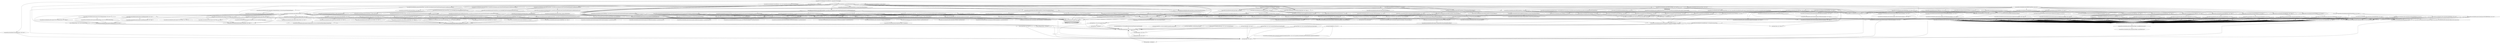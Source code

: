 digraph CallGraph {
"<org.mozilla.universalchardet.UniversalDetector: void main(java.lang.String[])>" -> "<java.lang.System: void <clinit>()>";
"<org.mozilla.universalchardet.UniversalDetector: void main(java.lang.String[])>" -> "<java.io.FileInputStream: void <init>(java.lang.String)>";
"<org.mozilla.universalchardet.UniversalDetector: void main(java.lang.String[])>" -> "<org.mozilla.universalchardet.UniversalDetector: void <init>(org.mozilla.universalchardet.CharsetListener)>";
"<org.mozilla.universalchardet.UniversalDetector: void main(java.lang.String[])>" -> "<org.mozilla.universalchardet.UniversalDetector$1: void <init>()>";
"<java.lang.ThreadGroup: void uncaughtException(java.lang.Thread,java.lang.Throwable)>" -> "<java.lang.RuntimeException: void <init>(java.lang.String)>";
"<java.lang.ClassLoader: void <init>()>" -> "<java.lang.Object: void <init>()>";
"<java.lang.ClassLoader: void <init>()>" -> "<java.lang.RuntimeException: void <init>(java.lang.String)>";
"<java.security.PrivilegedActionException: void <init>(java.lang.Exception)>" -> "<java.lang.Exception: void <init>()>";
"<java.security.PrivilegedActionException: void <init>(java.lang.Exception)>" -> "<java.lang.RuntimeException: void <init>(java.lang.String)>";
"<java.lang.Thread: void <init>(java.lang.ThreadGroup,java.lang.Runnable)>" -> "<java.lang.Object: void <init>()>";
"<java.lang.Thread: void <init>(java.lang.ThreadGroup,java.lang.Runnable)>" -> "<java.lang.RuntimeException: void <init>(java.lang.String)>";
"<java.lang.Thread: void <init>(java.lang.ThreadGroup,java.lang.String)>" -> "<java.lang.Object: void <init>()>";
"<java.lang.Thread: void <init>(java.lang.ThreadGroup,java.lang.String)>" -> "<java.lang.RuntimeException: void <init>(java.lang.String)>";
"<java.io.FileInputStream: void <init>(java.lang.String)>" -> "<java.io.FileInputStream: void finalize()>";
"<java.io.FileInputStream: void <init>(java.lang.String)>" -> "<java.lang.RuntimeException: void <init>(java.lang.String)>";
"<java.io.FileInputStream: void <init>(java.lang.String)>" -> "<java.io.InputStream: void <init>()>";
"<org.mozilla.universalchardet.UniversalDetector: void <init>(org.mozilla.universalchardet.CharsetListener)>" -> "<java.lang.Object: void <init>()>";
"<org.mozilla.universalchardet.UniversalDetector$1: void <init>()>" -> "<java.lang.Object: void <init>()>";
"<java.lang.RuntimeException: void <init>(java.lang.String)>" -> "<java.lang.Exception: void <init>()>";
"<java.lang.RuntimeException: void <init>(java.lang.String)>" -> "<java.lang.RuntimeException: void <init>(java.lang.String)>";
"<java.lang.Object: void <init>()>" -> "<java.lang.Object: void finalize()>";
"<java.lang.Object: void <init>()>" -> "<java.lang.RuntimeException: void <init>(java.lang.String)>";
"<java.lang.Exception: void <init>()>" -> "<java.lang.Throwable: void <init>()>";
"<java.lang.Exception: void <init>()>" -> "<java.lang.RuntimeException: void <init>(java.lang.String)>";
"<java.io.FileInputStream: void finalize()>" -> "<java.lang.RuntimeException: void <init>(java.lang.String)>";
"<java.io.InputStream: void <init>()>" -> "<java.lang.Object: void <init>()>";
"<java.io.InputStream: void <init>()>" -> "<java.lang.RuntimeException: void <init>(java.lang.String)>";
"<java.lang.Object: void finalize()>" -> "<java.lang.RuntimeException: void <init>(java.lang.String)>";
"<java.lang.Throwable: void <init>()>" -> "<java.lang.Object: void <init>()>";
"<java.lang.Throwable: void <init>()>" -> "<java.lang.RuntimeException: void <init>(java.lang.String)>";
"<org.mozilla.universalchardet.UniversalDetector: void main(java.lang.String[])>" -> "<java.io.FileInputStream: int read(byte[])>";
"<java.io.FileInputStream: int read(byte[])>" -> "<java.lang.RuntimeException: void <init>(java.lang.String)>";
"<org.mozilla.universalchardet.UniversalDetector: void main(java.lang.String[])>" -> "<org.mozilla.universalchardet.UniversalDetector: boolean isDone()>";
"<org.mozilla.universalchardet.UniversalDetector: void main(java.lang.String[])>" -> "<org.mozilla.universalchardet.UniversalDetector: void handleData(byte[],int,int)>";
"<org.mozilla.universalchardet.UniversalDetector: void main(java.lang.String[])>" -> "<org.mozilla.universalchardet.UniversalDetector: void dataEnd()>";
"<org.mozilla.universalchardet.UniversalDetector: void handleData(byte[],int,int)>" -> "<org.mozilla.universalchardet.Constants: void <clinit>()>";
"<org.mozilla.universalchardet.UniversalDetector: void handleData(byte[],int,int)>" -> "<org.mozilla.universalchardet.prober.EscCharsetProber: void <init>()>";
"<org.mozilla.universalchardet.UniversalDetector: void handleData(byte[],int,int)>" -> "<org.mozilla.universalchardet.prober.Latin1Prober: void <init>()>";
"<org.mozilla.universalchardet.UniversalDetector: void handleData(byte[],int,int)>" -> "<org.mozilla.universalchardet.prober.SBCSGroupProber: void <init>()>";
"<org.mozilla.universalchardet.UniversalDetector: void handleData(byte[],int,int)>" -> "<org.mozilla.universalchardet.prober.MBCSGroupProber: void <init>()>";
"<org.mozilla.universalchardet.UniversalDetector: void handleData(byte[],int,int)>" -> "<org.mozilla.universalchardet.prober.CharsetProber$ProbingState: void <clinit>()>";
"<org.mozilla.universalchardet.UniversalDetector: void handleData(byte[],int,int)>" -> "<org.mozilla.universalchardet.prober.CharsetProber$ProbingState: void <clinit>()>";
"<org.mozilla.universalchardet.UniversalDetector: void handleData(byte[],int,int)>" -> "<org.mozilla.universalchardet.prober.EscCharsetProber: void <clinit>()>";
"<org.mozilla.universalchardet.UniversalDetector: void handleData(byte[],int,int)>" -> "<org.mozilla.universalchardet.UniversalDetector$InputState: void <clinit>()>";
"<org.mozilla.universalchardet.UniversalDetector: void handleData(byte[],int,int)>" -> "<org.mozilla.universalchardet.UniversalDetector$InputState: void <clinit>()>";
"<org.mozilla.universalchardet.UniversalDetector: void handleData(byte[],int,int)>" -> "<org.mozilla.universalchardet.prober.Latin1Prober: void <clinit>()>";
"<org.mozilla.universalchardet.UniversalDetector: void handleData(byte[],int,int)>" -> "<org.mozilla.universalchardet.prober.SBCSGroupProber: void <clinit>()>";
"<org.mozilla.universalchardet.UniversalDetector: void handleData(byte[],int,int)>" -> "<org.mozilla.universalchardet.UniversalDetector$InputState: void <clinit>()>";
"<org.mozilla.universalchardet.UniversalDetector: void handleData(byte[],int,int)>" -> "<org.mozilla.universalchardet.Constants: void <clinit>()>";
"<org.mozilla.universalchardet.UniversalDetector: void handleData(byte[],int,int)>" -> "<org.mozilla.universalchardet.Constants: void <clinit>()>";
"<org.mozilla.universalchardet.UniversalDetector: void handleData(byte[],int,int)>" -> "<org.mozilla.universalchardet.Constants: void <clinit>()>";
"<org.mozilla.universalchardet.UniversalDetector: void handleData(byte[],int,int)>" -> "<org.mozilla.universalchardet.Constants: void <clinit>()>";
"<org.mozilla.universalchardet.UniversalDetector: void handleData(byte[],int,int)>" -> "<org.mozilla.universalchardet.Constants: void <clinit>()>";
"<org.mozilla.universalchardet.UniversalDetector: void handleData(byte[],int,int)>" -> "<org.mozilla.universalchardet.Constants: void <clinit>()>";
"<org.mozilla.universalchardet.UniversalDetector: void dataEnd()>" -> "<org.mozilla.universalchardet.UniversalDetector$InputState: void <clinit>()>";
"<org.mozilla.universalchardet.prober.EscCharsetProber: void <init>()>" -> "<org.mozilla.universalchardet.prober.EscCharsetProber: void <clinit>()>";
"<org.mozilla.universalchardet.prober.EscCharsetProber: void <init>()>" -> "<org.mozilla.universalchardet.prober.statemachine.CodingStateMachine: void <init>(org.mozilla.universalchardet.prober.statemachine.SMModel)>";
"<org.mozilla.universalchardet.prober.EscCharsetProber: void <init>()>" -> "<org.mozilla.universalchardet.prober.statemachine.CodingStateMachine: void <init>(org.mozilla.universalchardet.prober.statemachine.SMModel)>";
"<org.mozilla.universalchardet.prober.EscCharsetProber: void <init>()>" -> "<org.mozilla.universalchardet.prober.statemachine.CodingStateMachine: void <init>(org.mozilla.universalchardet.prober.statemachine.SMModel)>";
"<org.mozilla.universalchardet.prober.EscCharsetProber: void <init>()>" -> "<org.mozilla.universalchardet.prober.statemachine.CodingStateMachine: void <init>(org.mozilla.universalchardet.prober.statemachine.SMModel)>";
"<org.mozilla.universalchardet.prober.EscCharsetProber: void <init>()>" -> "<org.mozilla.universalchardet.prober.CharsetProber: void <init>()>";
"<org.mozilla.universalchardet.prober.Latin1Prober: void <init>()>" -> "<org.mozilla.universalchardet.prober.CharsetProber: void <init>()>";
"<org.mozilla.universalchardet.prober.SBCSGroupProber: void <init>()>" -> "<org.mozilla.universalchardet.prober.SBCSGroupProber: void <clinit>()>";
"<org.mozilla.universalchardet.prober.SBCSGroupProber: void <init>()>" -> "<org.mozilla.universalchardet.prober.SingleByteCharsetProber: void <init>(org.mozilla.universalchardet.prober.sequence.SequenceModel,boolean,org.mozilla.universalchardet.prober.CharsetProber)>";
"<org.mozilla.universalchardet.prober.SBCSGroupProber: void <init>()>" -> "<org.mozilla.universalchardet.prober.SingleByteCharsetProber: void <init>(org.mozilla.universalchardet.prober.sequence.SequenceModel,boolean,org.mozilla.universalchardet.prober.CharsetProber)>";
"<org.mozilla.universalchardet.prober.SBCSGroupProber: void <init>()>" -> "<org.mozilla.universalchardet.prober.HebrewProber: void <init>()>";
"<org.mozilla.universalchardet.prober.SBCSGroupProber: void <init>()>" -> "<org.mozilla.universalchardet.prober.SingleByteCharsetProber: void <init>(org.mozilla.universalchardet.prober.sequence.SequenceModel)>";
"<org.mozilla.universalchardet.prober.SBCSGroupProber: void <init>()>" -> "<org.mozilla.universalchardet.prober.SingleByteCharsetProber: void <init>(org.mozilla.universalchardet.prober.sequence.SequenceModel)>";
"<org.mozilla.universalchardet.prober.SBCSGroupProber: void <init>()>" -> "<org.mozilla.universalchardet.prober.SingleByteCharsetProber: void <init>(org.mozilla.universalchardet.prober.sequence.SequenceModel)>";
"<org.mozilla.universalchardet.prober.SBCSGroupProber: void <init>()>" -> "<org.mozilla.universalchardet.prober.SingleByteCharsetProber: void <init>(org.mozilla.universalchardet.prober.sequence.SequenceModel)>";
"<org.mozilla.universalchardet.prober.SBCSGroupProber: void <init>()>" -> "<org.mozilla.universalchardet.prober.SingleByteCharsetProber: void <init>(org.mozilla.universalchardet.prober.sequence.SequenceModel)>";
"<org.mozilla.universalchardet.prober.SBCSGroupProber: void <init>()>" -> "<org.mozilla.universalchardet.prober.SingleByteCharsetProber: void <init>(org.mozilla.universalchardet.prober.sequence.SequenceModel)>";
"<org.mozilla.universalchardet.prober.SBCSGroupProber: void <init>()>" -> "<org.mozilla.universalchardet.prober.SingleByteCharsetProber: void <init>(org.mozilla.universalchardet.prober.sequence.SequenceModel)>";
"<org.mozilla.universalchardet.prober.SBCSGroupProber: void <init>()>" -> "<org.mozilla.universalchardet.prober.SingleByteCharsetProber: void <init>(org.mozilla.universalchardet.prober.sequence.SequenceModel)>";
"<org.mozilla.universalchardet.prober.SBCSGroupProber: void <init>()>" -> "<org.mozilla.universalchardet.prober.SingleByteCharsetProber: void <init>(org.mozilla.universalchardet.prober.sequence.SequenceModel)>";
"<org.mozilla.universalchardet.prober.SBCSGroupProber: void <init>()>" -> "<org.mozilla.universalchardet.prober.SingleByteCharsetProber: void <init>(org.mozilla.universalchardet.prober.sequence.SequenceModel)>";
"<org.mozilla.universalchardet.prober.SBCSGroupProber: void <init>()>" -> "<org.mozilla.universalchardet.prober.CharsetProber: void <init>()>";
"<org.mozilla.universalchardet.prober.MBCSGroupProber: void <init>()>" -> "<org.mozilla.universalchardet.prober.UTF8Prober: void <clinit>()>";
"<org.mozilla.universalchardet.prober.MBCSGroupProber: void <init>()>" -> "<org.mozilla.universalchardet.prober.EUCTWProber: void <init>()>";
"<org.mozilla.universalchardet.prober.MBCSGroupProber: void <init>()>" -> "<org.mozilla.universalchardet.prober.Big5Prober: void <init>()>";
"<org.mozilla.universalchardet.prober.MBCSGroupProber: void <init>()>" -> "<org.mozilla.universalchardet.prober.EUCKRProber: void <init>()>";
"<org.mozilla.universalchardet.prober.MBCSGroupProber: void <init>()>" -> "<org.mozilla.universalchardet.prober.GB18030Prober: void <init>()>";
"<org.mozilla.universalchardet.prober.MBCSGroupProber: void <init>()>" -> "<org.mozilla.universalchardet.prober.EUCJPProber: void <init>()>";
"<org.mozilla.universalchardet.prober.MBCSGroupProber: void <init>()>" -> "<org.mozilla.universalchardet.prober.SJISProber: void <init>()>";
"<org.mozilla.universalchardet.prober.MBCSGroupProber: void <init>()>" -> "<org.mozilla.universalchardet.prober.UTF8Prober: void <init>()>";
"<org.mozilla.universalchardet.prober.MBCSGroupProber: void <init>()>" -> "<org.mozilla.universalchardet.prober.CharsetProber: void <init>()>";
"<org.mozilla.universalchardet.prober.MBCSGroupProber: void <init>()>" -> "<org.mozilla.universalchardet.prober.EUCTWProber: void <clinit>()>";
"<org.mozilla.universalchardet.prober.MBCSGroupProber: void <init>()>" -> "<org.mozilla.universalchardet.prober.Big5Prober: void <clinit>()>";
"<org.mozilla.universalchardet.prober.MBCSGroupProber: void <init>()>" -> "<org.mozilla.universalchardet.prober.EUCKRProber: void <clinit>()>";
"<org.mozilla.universalchardet.prober.MBCSGroupProber: void <init>()>" -> "<org.mozilla.universalchardet.prober.GB18030Prober: void <clinit>()>";
"<org.mozilla.universalchardet.prober.MBCSGroupProber: void <init>()>" -> "<org.mozilla.universalchardet.prober.EUCJPProber: void <clinit>()>";
"<org.mozilla.universalchardet.prober.MBCSGroupProber: void <init>()>" -> "<org.mozilla.universalchardet.prober.SJISProber: void <clinit>()>";
"<org.mozilla.universalchardet.prober.CharsetProber$ProbingState: void <clinit>()>" -> "<org.mozilla.universalchardet.prober.CharsetProber$ProbingState: void <init>(java.lang.String,int)>";
"<org.mozilla.universalchardet.prober.CharsetProber$ProbingState: void <clinit>()>" -> "<org.mozilla.universalchardet.prober.CharsetProber$ProbingState: void <init>(java.lang.String,int)>";
"<org.mozilla.universalchardet.prober.CharsetProber$ProbingState: void <clinit>()>" -> "<org.mozilla.universalchardet.prober.CharsetProber$ProbingState: void <init>(java.lang.String,int)>";
"<org.mozilla.universalchardet.UniversalDetector$InputState: void <clinit>()>" -> "<org.mozilla.universalchardet.UniversalDetector$InputState: void <init>(java.lang.String,int)>";
"<org.mozilla.universalchardet.UniversalDetector$InputState: void <clinit>()>" -> "<org.mozilla.universalchardet.UniversalDetector$InputState: void <init>(java.lang.String,int)>";
"<org.mozilla.universalchardet.UniversalDetector$InputState: void <clinit>()>" -> "<org.mozilla.universalchardet.UniversalDetector$InputState: void <init>(java.lang.String,int)>";
"<org.mozilla.universalchardet.prober.EscCharsetProber: void <clinit>()>" -> "<org.mozilla.universalchardet.prober.statemachine.HZSMModel: void <clinit>()>";
"<org.mozilla.universalchardet.prober.EscCharsetProber: void <clinit>()>" -> "<org.mozilla.universalchardet.prober.statemachine.ISO2022KRSMModel: void <init>()>";
"<org.mozilla.universalchardet.prober.EscCharsetProber: void <clinit>()>" -> "<org.mozilla.universalchardet.prober.statemachine.ISO2022JPSMModel: void <init>()>";
"<org.mozilla.universalchardet.prober.EscCharsetProber: void <clinit>()>" -> "<org.mozilla.universalchardet.prober.statemachine.ISO2022CNSMModel: void <init>()>";
"<org.mozilla.universalchardet.prober.EscCharsetProber: void <clinit>()>" -> "<org.mozilla.universalchardet.prober.statemachine.HZSMModel: void <init>()>";
"<org.mozilla.universalchardet.prober.EscCharsetProber: void <clinit>()>" -> "<org.mozilla.universalchardet.prober.statemachine.ISO2022KRSMModel: void <clinit>()>";
"<org.mozilla.universalchardet.prober.EscCharsetProber: void <clinit>()>" -> "<org.mozilla.universalchardet.prober.statemachine.ISO2022JPSMModel: void <clinit>()>";
"<org.mozilla.universalchardet.prober.EscCharsetProber: void <clinit>()>" -> "<org.mozilla.universalchardet.prober.statemachine.ISO2022CNSMModel: void <clinit>()>";
"<org.mozilla.universalchardet.prober.SBCSGroupProber: void <clinit>()>" -> "<org.mozilla.universalchardet.prober.sequence.Win1251Model: void <clinit>()>";
"<org.mozilla.universalchardet.prober.SBCSGroupProber: void <clinit>()>" -> "<org.mozilla.universalchardet.prober.sequence.HebrewModel: void <init>()>";
"<org.mozilla.universalchardet.prober.SBCSGroupProber: void <clinit>()>" -> "<org.mozilla.universalchardet.prober.sequence.Win1251BulgarianModel: void <init>()>";
"<org.mozilla.universalchardet.prober.SBCSGroupProber: void <clinit>()>" -> "<org.mozilla.universalchardet.prober.sequence.Latin5BulgarianModel: void <init>()>";
"<org.mozilla.universalchardet.prober.SBCSGroupProber: void <clinit>()>" -> "<org.mozilla.universalchardet.prober.sequence.Win1253Model: void <init>()>";
"<org.mozilla.universalchardet.prober.SBCSGroupProber: void <clinit>()>" -> "<org.mozilla.universalchardet.prober.sequence.Latin7Model: void <init>()>";
"<org.mozilla.universalchardet.prober.SBCSGroupProber: void <clinit>()>" -> "<org.mozilla.universalchardet.prober.sequence.Ibm855Model: void <init>()>";
"<org.mozilla.universalchardet.prober.SBCSGroupProber: void <clinit>()>" -> "<org.mozilla.universalchardet.prober.sequence.Ibm866Model: void <init>()>";
"<org.mozilla.universalchardet.prober.SBCSGroupProber: void <clinit>()>" -> "<org.mozilla.universalchardet.prober.sequence.MacCyrillicModel: void <init>()>";
"<org.mozilla.universalchardet.prober.SBCSGroupProber: void <clinit>()>" -> "<org.mozilla.universalchardet.prober.sequence.Latin5Model: void <init>()>";
"<org.mozilla.universalchardet.prober.SBCSGroupProber: void <clinit>()>" -> "<org.mozilla.universalchardet.prober.sequence.Koi8rModel: void <init>()>";
"<org.mozilla.universalchardet.prober.SBCSGroupProber: void <clinit>()>" -> "<org.mozilla.universalchardet.prober.sequence.Win1251Model: void <init>()>";
"<org.mozilla.universalchardet.prober.SBCSGroupProber: void <clinit>()>" -> "<org.mozilla.universalchardet.prober.sequence.HebrewModel: void <clinit>()>";
"<org.mozilla.universalchardet.prober.SBCSGroupProber: void <clinit>()>" -> "<org.mozilla.universalchardet.prober.sequence.Win1251BulgarianModel: void <clinit>()>";
"<org.mozilla.universalchardet.prober.SBCSGroupProber: void <clinit>()>" -> "<org.mozilla.universalchardet.prober.sequence.BulgarianModel: void <clinit>()>";
"<org.mozilla.universalchardet.prober.SBCSGroupProber: void <clinit>()>" -> "<org.mozilla.universalchardet.prober.sequence.Latin5BulgarianModel: void <clinit>()>";
"<org.mozilla.universalchardet.prober.SBCSGroupProber: void <clinit>()>" -> "<org.mozilla.universalchardet.prober.sequence.Win1253Model: void <clinit>()>";
"<org.mozilla.universalchardet.prober.SBCSGroupProber: void <clinit>()>" -> "<org.mozilla.universalchardet.prober.sequence.GreekModel: void <clinit>()>";
"<org.mozilla.universalchardet.prober.SBCSGroupProber: void <clinit>()>" -> "<org.mozilla.universalchardet.prober.sequence.Latin7Model: void <clinit>()>";
"<org.mozilla.universalchardet.prober.SBCSGroupProber: void <clinit>()>" -> "<org.mozilla.universalchardet.prober.sequence.Ibm855Model: void <clinit>()>";
"<org.mozilla.universalchardet.prober.SBCSGroupProber: void <clinit>()>" -> "<org.mozilla.universalchardet.prober.sequence.Ibm866Model: void <clinit>()>";
"<org.mozilla.universalchardet.prober.SBCSGroupProber: void <clinit>()>" -> "<org.mozilla.universalchardet.prober.sequence.MacCyrillicModel: void <clinit>()>";
"<org.mozilla.universalchardet.prober.SBCSGroupProber: void <clinit>()>" -> "<org.mozilla.universalchardet.prober.sequence.Latin5Model: void <clinit>()>";
"<org.mozilla.universalchardet.prober.SBCSGroupProber: void <clinit>()>" -> "<org.mozilla.universalchardet.prober.sequence.Koi8rModel: void <clinit>()>";
"<org.mozilla.universalchardet.prober.SBCSGroupProber: void <clinit>()>" -> "<org.mozilla.universalchardet.prober.sequence.CyrillicModel: void <clinit>()>";
"<org.mozilla.universalchardet.prober.statemachine.CodingStateMachine: void <init>(org.mozilla.universalchardet.prober.statemachine.SMModel)>" -> "<java.lang.Object: void <init>()>";
"<org.mozilla.universalchardet.prober.CharsetProber: void <init>()>" -> "<java.lang.Object: void <init>()>";
"<org.mozilla.universalchardet.prober.SingleByteCharsetProber: void <init>(org.mozilla.universalchardet.prober.sequence.SequenceModel,boolean,org.mozilla.universalchardet.prober.CharsetProber)>" -> "<org.mozilla.universalchardet.prober.CharsetProber: void <init>()>";
"<org.mozilla.universalchardet.prober.HebrewProber: void <init>()>" -> "<org.mozilla.universalchardet.prober.CharsetProber: void <init>()>";
"<org.mozilla.universalchardet.prober.SingleByteCharsetProber: void <init>(org.mozilla.universalchardet.prober.sequence.SequenceModel)>" -> "<org.mozilla.universalchardet.prober.CharsetProber: void <init>()>";
"<org.mozilla.universalchardet.prober.UTF8Prober: void <clinit>()>" -> "<org.mozilla.universalchardet.prober.statemachine.UTF8SMModel: void <clinit>()>";
"<org.mozilla.universalchardet.prober.UTF8Prober: void <clinit>()>" -> "<org.mozilla.universalchardet.prober.statemachine.UTF8SMModel: void <init>()>";
"<org.mozilla.universalchardet.prober.EUCTWProber: void <init>()>" -> "<org.mozilla.universalchardet.prober.EUCTWProber: void <clinit>()>";
"<org.mozilla.universalchardet.prober.EUCTWProber: void <init>()>" -> "<org.mozilla.universalchardet.prober.distributionanalysis.EUCTWDistributionAnalysis: void <init>()>";
"<org.mozilla.universalchardet.prober.EUCTWProber: void <init>()>" -> "<org.mozilla.universalchardet.prober.statemachine.CodingStateMachine: void <init>(org.mozilla.universalchardet.prober.statemachine.SMModel)>";
"<org.mozilla.universalchardet.prober.EUCTWProber: void <init>()>" -> "<org.mozilla.universalchardet.prober.CharsetProber: void <init>()>";
"<org.mozilla.universalchardet.prober.EUCTWProber: void <init>()>" -> "<org.mozilla.universalchardet.prober.distributionanalysis.EUCTWDistributionAnalysis: void <clinit>()>";
"<org.mozilla.universalchardet.prober.Big5Prober: void <init>()>" -> "<org.mozilla.universalchardet.prober.Big5Prober: void <clinit>()>";
"<org.mozilla.universalchardet.prober.Big5Prober: void <init>()>" -> "<org.mozilla.universalchardet.prober.distributionanalysis.Big5DistributionAnalysis: void <init>()>";
"<org.mozilla.universalchardet.prober.Big5Prober: void <init>()>" -> "<org.mozilla.universalchardet.prober.statemachine.CodingStateMachine: void <init>(org.mozilla.universalchardet.prober.statemachine.SMModel)>";
"<org.mozilla.universalchardet.prober.Big5Prober: void <init>()>" -> "<org.mozilla.universalchardet.prober.CharsetProber: void <init>()>";
"<org.mozilla.universalchardet.prober.Big5Prober: void <init>()>" -> "<org.mozilla.universalchardet.prober.distributionanalysis.Big5DistributionAnalysis: void <clinit>()>";
"<org.mozilla.universalchardet.prober.EUCKRProber: void <init>()>" -> "<org.mozilla.universalchardet.prober.EUCKRProber: void <clinit>()>";
"<org.mozilla.universalchardet.prober.EUCKRProber: void <init>()>" -> "<org.mozilla.universalchardet.prober.distributionanalysis.EUCKRDistributionAnalysis: void <init>()>";
"<org.mozilla.universalchardet.prober.EUCKRProber: void <init>()>" -> "<org.mozilla.universalchardet.prober.statemachine.CodingStateMachine: void <init>(org.mozilla.universalchardet.prober.statemachine.SMModel)>";
"<org.mozilla.universalchardet.prober.EUCKRProber: void <init>()>" -> "<org.mozilla.universalchardet.prober.CharsetProber: void <init>()>";
"<org.mozilla.universalchardet.prober.EUCKRProber: void <init>()>" -> "<org.mozilla.universalchardet.prober.distributionanalysis.EUCKRDistributionAnalysis: void <clinit>()>";
"<org.mozilla.universalchardet.prober.GB18030Prober: void <init>()>" -> "<org.mozilla.universalchardet.prober.GB18030Prober: void <clinit>()>";
"<org.mozilla.universalchardet.prober.GB18030Prober: void <init>()>" -> "<org.mozilla.universalchardet.prober.distributionanalysis.GB2312DistributionAnalysis: void <init>()>";
"<org.mozilla.universalchardet.prober.GB18030Prober: void <init>()>" -> "<org.mozilla.universalchardet.prober.statemachine.CodingStateMachine: void <init>(org.mozilla.universalchardet.prober.statemachine.SMModel)>";
"<org.mozilla.universalchardet.prober.GB18030Prober: void <init>()>" -> "<org.mozilla.universalchardet.prober.CharsetProber: void <init>()>";
"<org.mozilla.universalchardet.prober.GB18030Prober: void <init>()>" -> "<org.mozilla.universalchardet.prober.distributionanalysis.GB2312DistributionAnalysis: void <clinit>()>";
"<org.mozilla.universalchardet.prober.EUCJPProber: void <init>()>" -> "<org.mozilla.universalchardet.prober.EUCJPProber: void <clinit>()>";
"<org.mozilla.universalchardet.prober.EUCJPProber: void <init>()>" -> "<org.mozilla.universalchardet.prober.distributionanalysis.EUCJPDistributionAnalysis: void <init>()>";
"<org.mozilla.universalchardet.prober.EUCJPProber: void <init>()>" -> "<org.mozilla.universalchardet.prober.contextanalysis.EUCJPContextAnalysis: void <init>()>";
"<org.mozilla.universalchardet.prober.EUCJPProber: void <init>()>" -> "<org.mozilla.universalchardet.prober.statemachine.CodingStateMachine: void <init>(org.mozilla.universalchardet.prober.statemachine.SMModel)>";
"<org.mozilla.universalchardet.prober.EUCJPProber: void <init>()>" -> "<org.mozilla.universalchardet.prober.CharsetProber: void <init>()>";
"<org.mozilla.universalchardet.prober.EUCJPProber: void <init>()>" -> "<org.mozilla.universalchardet.prober.distributionanalysis.JISDistributionAnalysis: void <clinit>()>";
"<org.mozilla.universalchardet.prober.EUCJPProber: void <init>()>" -> "<org.mozilla.universalchardet.prober.contextanalysis.JapaneseContextAnalysis: void <clinit>()>";
"<org.mozilla.universalchardet.prober.SJISProber: void <init>()>" -> "<org.mozilla.universalchardet.prober.SJISProber: void <clinit>()>";
"<org.mozilla.universalchardet.prober.SJISProber: void <init>()>" -> "<org.mozilla.universalchardet.prober.distributionanalysis.SJISDistributionAnalysis: void <init>()>";
"<org.mozilla.universalchardet.prober.SJISProber: void <init>()>" -> "<org.mozilla.universalchardet.prober.contextanalysis.SJISContextAnalysis: void <init>()>";
"<org.mozilla.universalchardet.prober.SJISProber: void <init>()>" -> "<org.mozilla.universalchardet.prober.statemachine.CodingStateMachine: void <init>(org.mozilla.universalchardet.prober.statemachine.SMModel)>";
"<org.mozilla.universalchardet.prober.SJISProber: void <init>()>" -> "<org.mozilla.universalchardet.prober.CharsetProber: void <init>()>";
"<org.mozilla.universalchardet.prober.SJISProber: void <init>()>" -> "<org.mozilla.universalchardet.prober.distributionanalysis.JISDistributionAnalysis: void <clinit>()>";
"<org.mozilla.universalchardet.prober.SJISProber: void <init>()>" -> "<org.mozilla.universalchardet.prober.contextanalysis.JapaneseContextAnalysis: void <clinit>()>";
"<org.mozilla.universalchardet.prober.UTF8Prober: void <init>()>" -> "<org.mozilla.universalchardet.prober.UTF8Prober: void <clinit>()>";
"<org.mozilla.universalchardet.prober.UTF8Prober: void <init>()>" -> "<org.mozilla.universalchardet.prober.statemachine.CodingStateMachine: void <init>(org.mozilla.universalchardet.prober.statemachine.SMModel)>";
"<org.mozilla.universalchardet.prober.UTF8Prober: void <init>()>" -> "<org.mozilla.universalchardet.prober.CharsetProber: void <init>()>";
"<org.mozilla.universalchardet.prober.EUCTWProber: void <clinit>()>" -> "<org.mozilla.universalchardet.prober.statemachine.EUCTWSMModel: void <clinit>()>";
"<org.mozilla.universalchardet.prober.EUCTWProber: void <clinit>()>" -> "<org.mozilla.universalchardet.prober.statemachine.EUCTWSMModel: void <init>()>";
"<org.mozilla.universalchardet.prober.Big5Prober: void <clinit>()>" -> "<org.mozilla.universalchardet.prober.statemachine.Big5SMModel: void <clinit>()>";
"<org.mozilla.universalchardet.prober.Big5Prober: void <clinit>()>" -> "<org.mozilla.universalchardet.prober.statemachine.Big5SMModel: void <init>()>";
"<org.mozilla.universalchardet.prober.EUCKRProber: void <clinit>()>" -> "<org.mozilla.universalchardet.prober.statemachine.EUCKRSMModel: void <clinit>()>";
"<org.mozilla.universalchardet.prober.EUCKRProber: void <clinit>()>" -> "<org.mozilla.universalchardet.prober.statemachine.EUCKRSMModel: void <init>()>";
"<org.mozilla.universalchardet.prober.GB18030Prober: void <clinit>()>" -> "<org.mozilla.universalchardet.prober.statemachine.GB18030SMModel: void <clinit>()>";
"<org.mozilla.universalchardet.prober.GB18030Prober: void <clinit>()>" -> "<org.mozilla.universalchardet.prober.statemachine.GB18030SMModel: void <init>()>";
"<org.mozilla.universalchardet.prober.EUCJPProber: void <clinit>()>" -> "<org.mozilla.universalchardet.prober.statemachine.EUCJPSMModel: void <clinit>()>";
"<org.mozilla.universalchardet.prober.EUCJPProber: void <clinit>()>" -> "<org.mozilla.universalchardet.prober.statemachine.EUCJPSMModel: void <init>()>";
"<org.mozilla.universalchardet.prober.SJISProber: void <clinit>()>" -> "<org.mozilla.universalchardet.prober.statemachine.SJISSMModel: void <clinit>()>";
"<org.mozilla.universalchardet.prober.SJISProber: void <clinit>()>" -> "<org.mozilla.universalchardet.prober.statemachine.SJISSMModel: void <init>()>";
"<org.mozilla.universalchardet.prober.CharsetProber$ProbingState: void <init>(java.lang.String,int)>" -> "<java.lang.Enum: void <init>(java.lang.String,int)>";
"<org.mozilla.universalchardet.UniversalDetector$InputState: void <init>(java.lang.String,int)>" -> "<java.lang.Enum: void <init>(java.lang.String,int)>";
"<org.mozilla.universalchardet.prober.statemachine.HZSMModel: void <clinit>()>" -> "<org.mozilla.universalchardet.prober.statemachine.PkgInt: int pack4bits(int,int,int,int,int,int,int,int)>";
"<org.mozilla.universalchardet.prober.statemachine.HZSMModel: void <clinit>()>" -> "<org.mozilla.universalchardet.prober.statemachine.PkgInt: int pack4bits(int,int,int,int,int,int,int,int)>";
"<org.mozilla.universalchardet.prober.statemachine.HZSMModel: void <clinit>()>" -> "<org.mozilla.universalchardet.prober.statemachine.PkgInt: int pack4bits(int,int,int,int,int,int,int,int)>";
"<org.mozilla.universalchardet.prober.statemachine.HZSMModel: void <clinit>()>" -> "<org.mozilla.universalchardet.prober.statemachine.PkgInt: int pack4bits(int,int,int,int,int,int,int,int)>";
"<org.mozilla.universalchardet.prober.statemachine.HZSMModel: void <clinit>()>" -> "<org.mozilla.universalchardet.prober.statemachine.PkgInt: int pack4bits(int,int,int,int,int,int,int,int)>";
"<org.mozilla.universalchardet.prober.statemachine.HZSMModel: void <clinit>()>" -> "<org.mozilla.universalchardet.prober.statemachine.PkgInt: int pack4bits(int,int,int,int,int,int,int,int)>";
"<org.mozilla.universalchardet.prober.statemachine.HZSMModel: void <clinit>()>" -> "<org.mozilla.universalchardet.prober.statemachine.PkgInt: int pack4bits(int,int,int,int,int,int,int,int)>";
"<org.mozilla.universalchardet.prober.statemachine.HZSMModel: void <clinit>()>" -> "<org.mozilla.universalchardet.prober.statemachine.PkgInt: int pack4bits(int,int,int,int,int,int,int,int)>";
"<org.mozilla.universalchardet.prober.statemachine.HZSMModel: void <clinit>()>" -> "<org.mozilla.universalchardet.prober.statemachine.PkgInt: int pack4bits(int,int,int,int,int,int,int,int)>";
"<org.mozilla.universalchardet.prober.statemachine.HZSMModel: void <clinit>()>" -> "<org.mozilla.universalchardet.prober.statemachine.PkgInt: int pack4bits(int,int,int,int,int,int,int,int)>";
"<org.mozilla.universalchardet.prober.statemachine.HZSMModel: void <clinit>()>" -> "<org.mozilla.universalchardet.prober.statemachine.PkgInt: int pack4bits(int,int,int,int,int,int,int,int)>";
"<org.mozilla.universalchardet.prober.statemachine.HZSMModel: void <clinit>()>" -> "<org.mozilla.universalchardet.prober.statemachine.PkgInt: int pack4bits(int,int,int,int,int,int,int,int)>";
"<org.mozilla.universalchardet.prober.statemachine.HZSMModel: void <clinit>()>" -> "<org.mozilla.universalchardet.prober.statemachine.PkgInt: int pack4bits(int,int,int,int,int,int,int,int)>";
"<org.mozilla.universalchardet.prober.statemachine.HZSMModel: void <clinit>()>" -> "<org.mozilla.universalchardet.prober.statemachine.PkgInt: int pack4bits(int,int,int,int,int,int,int,int)>";
"<org.mozilla.universalchardet.prober.statemachine.HZSMModel: void <clinit>()>" -> "<org.mozilla.universalchardet.prober.statemachine.PkgInt: int pack4bits(int,int,int,int,int,int,int,int)>";
"<org.mozilla.universalchardet.prober.statemachine.HZSMModel: void <clinit>()>" -> "<org.mozilla.universalchardet.prober.statemachine.PkgInt: int pack4bits(int,int,int,int,int,int,int,int)>";
"<org.mozilla.universalchardet.prober.statemachine.HZSMModel: void <clinit>()>" -> "<org.mozilla.universalchardet.prober.statemachine.PkgInt: int pack4bits(int,int,int,int,int,int,int,int)>";
"<org.mozilla.universalchardet.prober.statemachine.HZSMModel: void <clinit>()>" -> "<org.mozilla.universalchardet.prober.statemachine.PkgInt: int pack4bits(int,int,int,int,int,int,int,int)>";
"<org.mozilla.universalchardet.prober.statemachine.HZSMModel: void <clinit>()>" -> "<org.mozilla.universalchardet.prober.statemachine.PkgInt: int pack4bits(int,int,int,int,int,int,int,int)>";
"<org.mozilla.universalchardet.prober.statemachine.HZSMModel: void <clinit>()>" -> "<org.mozilla.universalchardet.prober.statemachine.PkgInt: int pack4bits(int,int,int,int,int,int,int,int)>";
"<org.mozilla.universalchardet.prober.statemachine.HZSMModel: void <clinit>()>" -> "<org.mozilla.universalchardet.prober.statemachine.PkgInt: int pack4bits(int,int,int,int,int,int,int,int)>";
"<org.mozilla.universalchardet.prober.statemachine.HZSMModel: void <clinit>()>" -> "<org.mozilla.universalchardet.prober.statemachine.PkgInt: int pack4bits(int,int,int,int,int,int,int,int)>";
"<org.mozilla.universalchardet.prober.statemachine.HZSMModel: void <clinit>()>" -> "<org.mozilla.universalchardet.prober.statemachine.PkgInt: int pack4bits(int,int,int,int,int,int,int,int)>";
"<org.mozilla.universalchardet.prober.statemachine.HZSMModel: void <clinit>()>" -> "<org.mozilla.universalchardet.prober.statemachine.PkgInt: int pack4bits(int,int,int,int,int,int,int,int)>";
"<org.mozilla.universalchardet.prober.statemachine.HZSMModel: void <clinit>()>" -> "<org.mozilla.universalchardet.prober.statemachine.PkgInt: int pack4bits(int,int,int,int,int,int,int,int)>";
"<org.mozilla.universalchardet.prober.statemachine.HZSMModel: void <clinit>()>" -> "<org.mozilla.universalchardet.prober.statemachine.PkgInt: int pack4bits(int,int,int,int,int,int,int,int)>";
"<org.mozilla.universalchardet.prober.statemachine.HZSMModel: void <clinit>()>" -> "<org.mozilla.universalchardet.prober.statemachine.PkgInt: int pack4bits(int,int,int,int,int,int,int,int)>";
"<org.mozilla.universalchardet.prober.statemachine.HZSMModel: void <clinit>()>" -> "<org.mozilla.universalchardet.prober.statemachine.PkgInt: int pack4bits(int,int,int,int,int,int,int,int)>";
"<org.mozilla.universalchardet.prober.statemachine.HZSMModel: void <clinit>()>" -> "<org.mozilla.universalchardet.prober.statemachine.PkgInt: int pack4bits(int,int,int,int,int,int,int,int)>";
"<org.mozilla.universalchardet.prober.statemachine.HZSMModel: void <clinit>()>" -> "<org.mozilla.universalchardet.prober.statemachine.PkgInt: int pack4bits(int,int,int,int,int,int,int,int)>";
"<org.mozilla.universalchardet.prober.statemachine.HZSMModel: void <clinit>()>" -> "<org.mozilla.universalchardet.prober.statemachine.PkgInt: int pack4bits(int,int,int,int,int,int,int,int)>";
"<org.mozilla.universalchardet.prober.statemachine.HZSMModel: void <clinit>()>" -> "<org.mozilla.universalchardet.prober.statemachine.PkgInt: int pack4bits(int,int,int,int,int,int,int,int)>";
"<org.mozilla.universalchardet.prober.statemachine.HZSMModel: void <clinit>()>" -> "<org.mozilla.universalchardet.prober.statemachine.PkgInt: int pack4bits(int,int,int,int,int,int,int,int)>";
"<org.mozilla.universalchardet.prober.statemachine.HZSMModel: void <clinit>()>" -> "<org.mozilla.universalchardet.prober.statemachine.PkgInt: int pack4bits(int,int,int,int,int,int,int,int)>";
"<org.mozilla.universalchardet.prober.statemachine.HZSMModel: void <clinit>()>" -> "<org.mozilla.universalchardet.prober.statemachine.PkgInt: int pack4bits(int,int,int,int,int,int,int,int)>";
"<org.mozilla.universalchardet.prober.statemachine.HZSMModel: void <clinit>()>" -> "<org.mozilla.universalchardet.prober.statemachine.PkgInt: int pack4bits(int,int,int,int,int,int,int,int)>";
"<org.mozilla.universalchardet.prober.statemachine.HZSMModel: void <clinit>()>" -> "<org.mozilla.universalchardet.prober.statemachine.PkgInt: int pack4bits(int,int,int,int,int,int,int,int)>";
"<org.mozilla.universalchardet.prober.statemachine.HZSMModel: void <clinit>()>" -> "<org.mozilla.universalchardet.prober.statemachine.PkgInt: int pack4bits(int,int,int,int,int,int,int,int)>";
"<org.mozilla.universalchardet.prober.statemachine.ISO2022KRSMModel: void <init>()>" -> "<org.mozilla.universalchardet.prober.statemachine.ISO2022KRSMModel: void <clinit>()>";
"<org.mozilla.universalchardet.prober.statemachine.ISO2022KRSMModel: void <init>()>" -> "<org.mozilla.universalchardet.prober.statemachine.SMModel: void <init>(org.mozilla.universalchardet.prober.statemachine.PkgInt,int,org.mozilla.universalchardet.prober.statemachine.PkgInt,int[],java.lang.String)>";
"<org.mozilla.universalchardet.prober.statemachine.ISO2022KRSMModel: void <init>()>" -> "<org.mozilla.universalchardet.prober.statemachine.PkgInt: void <init>(int,int,int,int,int[])>";
"<org.mozilla.universalchardet.prober.statemachine.ISO2022KRSMModel: void <init>()>" -> "<org.mozilla.universalchardet.prober.statemachine.PkgInt: void <init>(int,int,int,int,int[])>";
"<org.mozilla.universalchardet.prober.statemachine.ISO2022KRSMModel: void <init>()>" -> "<org.mozilla.universalchardet.Constants: void <clinit>()>";
"<org.mozilla.universalchardet.prober.statemachine.ISO2022JPSMModel: void <init>()>" -> "<org.mozilla.universalchardet.prober.statemachine.ISO2022JPSMModel: void <clinit>()>";
"<org.mozilla.universalchardet.prober.statemachine.ISO2022JPSMModel: void <init>()>" -> "<org.mozilla.universalchardet.prober.statemachine.SMModel: void <init>(org.mozilla.universalchardet.prober.statemachine.PkgInt,int,org.mozilla.universalchardet.prober.statemachine.PkgInt,int[],java.lang.String)>";
"<org.mozilla.universalchardet.prober.statemachine.ISO2022JPSMModel: void <init>()>" -> "<org.mozilla.universalchardet.prober.statemachine.PkgInt: void <init>(int,int,int,int,int[])>";
"<org.mozilla.universalchardet.prober.statemachine.ISO2022JPSMModel: void <init>()>" -> "<org.mozilla.universalchardet.prober.statemachine.PkgInt: void <init>(int,int,int,int,int[])>";
"<org.mozilla.universalchardet.prober.statemachine.ISO2022JPSMModel: void <init>()>" -> "<org.mozilla.universalchardet.Constants: void <clinit>()>";
"<org.mozilla.universalchardet.prober.statemachine.ISO2022CNSMModel: void <init>()>" -> "<org.mozilla.universalchardet.prober.statemachine.ISO2022CNSMModel: void <clinit>()>";
"<org.mozilla.universalchardet.prober.statemachine.ISO2022CNSMModel: void <init>()>" -> "<org.mozilla.universalchardet.prober.statemachine.SMModel: void <init>(org.mozilla.universalchardet.prober.statemachine.PkgInt,int,org.mozilla.universalchardet.prober.statemachine.PkgInt,int[],java.lang.String)>";
"<org.mozilla.universalchardet.prober.statemachine.ISO2022CNSMModel: void <init>()>" -> "<org.mozilla.universalchardet.prober.statemachine.PkgInt: void <init>(int,int,int,int,int[])>";
"<org.mozilla.universalchardet.prober.statemachine.ISO2022CNSMModel: void <init>()>" -> "<org.mozilla.universalchardet.prober.statemachine.PkgInt: void <init>(int,int,int,int,int[])>";
"<org.mozilla.universalchardet.prober.statemachine.ISO2022CNSMModel: void <init>()>" -> "<org.mozilla.universalchardet.Constants: void <clinit>()>";
"<org.mozilla.universalchardet.prober.statemachine.HZSMModel: void <init>()>" -> "<org.mozilla.universalchardet.prober.statemachine.HZSMModel: void <clinit>()>";
"<org.mozilla.universalchardet.prober.statemachine.HZSMModel: void <init>()>" -> "<org.mozilla.universalchardet.prober.statemachine.SMModel: void <init>(org.mozilla.universalchardet.prober.statemachine.PkgInt,int,org.mozilla.universalchardet.prober.statemachine.PkgInt,int[],java.lang.String)>";
"<org.mozilla.universalchardet.prober.statemachine.HZSMModel: void <init>()>" -> "<org.mozilla.universalchardet.prober.statemachine.PkgInt: void <init>(int,int,int,int,int[])>";
"<org.mozilla.universalchardet.prober.statemachine.HZSMModel: void <init>()>" -> "<org.mozilla.universalchardet.prober.statemachine.PkgInt: void <init>(int,int,int,int,int[])>";
"<org.mozilla.universalchardet.prober.statemachine.HZSMModel: void <init>()>" -> "<org.mozilla.universalchardet.Constants: void <clinit>()>";
"<org.mozilla.universalchardet.prober.statemachine.ISO2022KRSMModel: void <clinit>()>" -> "<org.mozilla.universalchardet.prober.statemachine.PkgInt: int pack4bits(int,int,int,int,int,int,int,int)>";
"<org.mozilla.universalchardet.prober.statemachine.ISO2022KRSMModel: void <clinit>()>" -> "<org.mozilla.universalchardet.prober.statemachine.PkgInt: int pack4bits(int,int,int,int,int,int,int,int)>";
"<org.mozilla.universalchardet.prober.statemachine.ISO2022KRSMModel: void <clinit>()>" -> "<org.mozilla.universalchardet.prober.statemachine.PkgInt: int pack4bits(int,int,int,int,int,int,int,int)>";
"<org.mozilla.universalchardet.prober.statemachine.ISO2022KRSMModel: void <clinit>()>" -> "<org.mozilla.universalchardet.prober.statemachine.PkgInt: int pack4bits(int,int,int,int,int,int,int,int)>";
"<org.mozilla.universalchardet.prober.statemachine.ISO2022KRSMModel: void <clinit>()>" -> "<org.mozilla.universalchardet.prober.statemachine.PkgInt: int pack4bits(int,int,int,int,int,int,int,int)>";
"<org.mozilla.universalchardet.prober.statemachine.ISO2022KRSMModel: void <clinit>()>" -> "<org.mozilla.universalchardet.prober.statemachine.PkgInt: int pack4bits(int,int,int,int,int,int,int,int)>";
"<org.mozilla.universalchardet.prober.statemachine.ISO2022KRSMModel: void <clinit>()>" -> "<org.mozilla.universalchardet.prober.statemachine.PkgInt: int pack4bits(int,int,int,int,int,int,int,int)>";
"<org.mozilla.universalchardet.prober.statemachine.ISO2022KRSMModel: void <clinit>()>" -> "<org.mozilla.universalchardet.prober.statemachine.PkgInt: int pack4bits(int,int,int,int,int,int,int,int)>";
"<org.mozilla.universalchardet.prober.statemachine.ISO2022KRSMModel: void <clinit>()>" -> "<org.mozilla.universalchardet.prober.statemachine.PkgInt: int pack4bits(int,int,int,int,int,int,int,int)>";
"<org.mozilla.universalchardet.prober.statemachine.ISO2022KRSMModel: void <clinit>()>" -> "<org.mozilla.universalchardet.prober.statemachine.PkgInt: int pack4bits(int,int,int,int,int,int,int,int)>";
"<org.mozilla.universalchardet.prober.statemachine.ISO2022KRSMModel: void <clinit>()>" -> "<org.mozilla.universalchardet.prober.statemachine.PkgInt: int pack4bits(int,int,int,int,int,int,int,int)>";
"<org.mozilla.universalchardet.prober.statemachine.ISO2022KRSMModel: void <clinit>()>" -> "<org.mozilla.universalchardet.prober.statemachine.PkgInt: int pack4bits(int,int,int,int,int,int,int,int)>";
"<org.mozilla.universalchardet.prober.statemachine.ISO2022KRSMModel: void <clinit>()>" -> "<org.mozilla.universalchardet.prober.statemachine.PkgInt: int pack4bits(int,int,int,int,int,int,int,int)>";
"<org.mozilla.universalchardet.prober.statemachine.ISO2022KRSMModel: void <clinit>()>" -> "<org.mozilla.universalchardet.prober.statemachine.PkgInt: int pack4bits(int,int,int,int,int,int,int,int)>";
"<org.mozilla.universalchardet.prober.statemachine.ISO2022KRSMModel: void <clinit>()>" -> "<org.mozilla.universalchardet.prober.statemachine.PkgInt: int pack4bits(int,int,int,int,int,int,int,int)>";
"<org.mozilla.universalchardet.prober.statemachine.ISO2022KRSMModel: void <clinit>()>" -> "<org.mozilla.universalchardet.prober.statemachine.PkgInt: int pack4bits(int,int,int,int,int,int,int,int)>";
"<org.mozilla.universalchardet.prober.statemachine.ISO2022KRSMModel: void <clinit>()>" -> "<org.mozilla.universalchardet.prober.statemachine.PkgInt: int pack4bits(int,int,int,int,int,int,int,int)>";
"<org.mozilla.universalchardet.prober.statemachine.ISO2022KRSMModel: void <clinit>()>" -> "<org.mozilla.universalchardet.prober.statemachine.PkgInt: int pack4bits(int,int,int,int,int,int,int,int)>";
"<org.mozilla.universalchardet.prober.statemachine.ISO2022KRSMModel: void <clinit>()>" -> "<org.mozilla.universalchardet.prober.statemachine.PkgInt: int pack4bits(int,int,int,int,int,int,int,int)>";
"<org.mozilla.universalchardet.prober.statemachine.ISO2022KRSMModel: void <clinit>()>" -> "<org.mozilla.universalchardet.prober.statemachine.PkgInt: int pack4bits(int,int,int,int,int,int,int,int)>";
"<org.mozilla.universalchardet.prober.statemachine.ISO2022KRSMModel: void <clinit>()>" -> "<org.mozilla.universalchardet.prober.statemachine.PkgInt: int pack4bits(int,int,int,int,int,int,int,int)>";
"<org.mozilla.universalchardet.prober.statemachine.ISO2022KRSMModel: void <clinit>()>" -> "<org.mozilla.universalchardet.prober.statemachine.PkgInt: int pack4bits(int,int,int,int,int,int,int,int)>";
"<org.mozilla.universalchardet.prober.statemachine.ISO2022KRSMModel: void <clinit>()>" -> "<org.mozilla.universalchardet.prober.statemachine.PkgInt: int pack4bits(int,int,int,int,int,int,int,int)>";
"<org.mozilla.universalchardet.prober.statemachine.ISO2022KRSMModel: void <clinit>()>" -> "<org.mozilla.universalchardet.prober.statemachine.PkgInt: int pack4bits(int,int,int,int,int,int,int,int)>";
"<org.mozilla.universalchardet.prober.statemachine.ISO2022KRSMModel: void <clinit>()>" -> "<org.mozilla.universalchardet.prober.statemachine.PkgInt: int pack4bits(int,int,int,int,int,int,int,int)>";
"<org.mozilla.universalchardet.prober.statemachine.ISO2022KRSMModel: void <clinit>()>" -> "<org.mozilla.universalchardet.prober.statemachine.PkgInt: int pack4bits(int,int,int,int,int,int,int,int)>";
"<org.mozilla.universalchardet.prober.statemachine.ISO2022KRSMModel: void <clinit>()>" -> "<org.mozilla.universalchardet.prober.statemachine.PkgInt: int pack4bits(int,int,int,int,int,int,int,int)>";
"<org.mozilla.universalchardet.prober.statemachine.ISO2022KRSMModel: void <clinit>()>" -> "<org.mozilla.universalchardet.prober.statemachine.PkgInt: int pack4bits(int,int,int,int,int,int,int,int)>";
"<org.mozilla.universalchardet.prober.statemachine.ISO2022KRSMModel: void <clinit>()>" -> "<org.mozilla.universalchardet.prober.statemachine.PkgInt: int pack4bits(int,int,int,int,int,int,int,int)>";
"<org.mozilla.universalchardet.prober.statemachine.ISO2022KRSMModel: void <clinit>()>" -> "<org.mozilla.universalchardet.prober.statemachine.PkgInt: int pack4bits(int,int,int,int,int,int,int,int)>";
"<org.mozilla.universalchardet.prober.statemachine.ISO2022KRSMModel: void <clinit>()>" -> "<org.mozilla.universalchardet.prober.statemachine.PkgInt: int pack4bits(int,int,int,int,int,int,int,int)>";
"<org.mozilla.universalchardet.prober.statemachine.ISO2022KRSMModel: void <clinit>()>" -> "<org.mozilla.universalchardet.prober.statemachine.PkgInt: int pack4bits(int,int,int,int,int,int,int,int)>";
"<org.mozilla.universalchardet.prober.statemachine.ISO2022KRSMModel: void <clinit>()>" -> "<org.mozilla.universalchardet.prober.statemachine.PkgInt: int pack4bits(int,int,int,int,int,int,int,int)>";
"<org.mozilla.universalchardet.prober.statemachine.ISO2022KRSMModel: void <clinit>()>" -> "<org.mozilla.universalchardet.prober.statemachine.PkgInt: int pack4bits(int,int,int,int,int,int,int,int)>";
"<org.mozilla.universalchardet.prober.statemachine.ISO2022KRSMModel: void <clinit>()>" -> "<org.mozilla.universalchardet.prober.statemachine.PkgInt: int pack4bits(int,int,int,int,int,int,int,int)>";
"<org.mozilla.universalchardet.prober.statemachine.ISO2022KRSMModel: void <clinit>()>" -> "<org.mozilla.universalchardet.prober.statemachine.PkgInt: int pack4bits(int,int,int,int,int,int,int,int)>";
"<org.mozilla.universalchardet.prober.statemachine.ISO2022KRSMModel: void <clinit>()>" -> "<org.mozilla.universalchardet.prober.statemachine.PkgInt: int pack4bits(int,int,int,int,int,int,int,int)>";
"<org.mozilla.universalchardet.prober.statemachine.ISO2022JPSMModel: void <clinit>()>" -> "<org.mozilla.universalchardet.prober.statemachine.PkgInt: int pack4bits(int,int,int,int,int,int,int,int)>";
"<org.mozilla.universalchardet.prober.statemachine.ISO2022JPSMModel: void <clinit>()>" -> "<org.mozilla.universalchardet.prober.statemachine.PkgInt: int pack4bits(int,int,int,int,int,int,int,int)>";
"<org.mozilla.universalchardet.prober.statemachine.ISO2022JPSMModel: void <clinit>()>" -> "<org.mozilla.universalchardet.prober.statemachine.PkgInt: int pack4bits(int,int,int,int,int,int,int,int)>";
"<org.mozilla.universalchardet.prober.statemachine.ISO2022JPSMModel: void <clinit>()>" -> "<org.mozilla.universalchardet.prober.statemachine.PkgInt: int pack4bits(int,int,int,int,int,int,int,int)>";
"<org.mozilla.universalchardet.prober.statemachine.ISO2022JPSMModel: void <clinit>()>" -> "<org.mozilla.universalchardet.prober.statemachine.PkgInt: int pack4bits(int,int,int,int,int,int,int,int)>";
"<org.mozilla.universalchardet.prober.statemachine.ISO2022JPSMModel: void <clinit>()>" -> "<org.mozilla.universalchardet.prober.statemachine.PkgInt: int pack4bits(int,int,int,int,int,int,int,int)>";
"<org.mozilla.universalchardet.prober.statemachine.ISO2022JPSMModel: void <clinit>()>" -> "<org.mozilla.universalchardet.prober.statemachine.PkgInt: int pack4bits(int,int,int,int,int,int,int,int)>";
"<org.mozilla.universalchardet.prober.statemachine.ISO2022JPSMModel: void <clinit>()>" -> "<org.mozilla.universalchardet.prober.statemachine.PkgInt: int pack4bits(int,int,int,int,int,int,int,int)>";
"<org.mozilla.universalchardet.prober.statemachine.ISO2022JPSMModel: void <clinit>()>" -> "<org.mozilla.universalchardet.prober.statemachine.PkgInt: int pack4bits(int,int,int,int,int,int,int,int)>";
"<org.mozilla.universalchardet.prober.statemachine.ISO2022JPSMModel: void <clinit>()>" -> "<org.mozilla.universalchardet.prober.statemachine.PkgInt: int pack4bits(int,int,int,int,int,int,int,int)>";
"<org.mozilla.universalchardet.prober.statemachine.ISO2022JPSMModel: void <clinit>()>" -> "<org.mozilla.universalchardet.prober.statemachine.PkgInt: int pack4bits(int,int,int,int,int,int,int,int)>";
"<org.mozilla.universalchardet.prober.statemachine.ISO2022JPSMModel: void <clinit>()>" -> "<org.mozilla.universalchardet.prober.statemachine.PkgInt: int pack4bits(int,int,int,int,int,int,int,int)>";
"<org.mozilla.universalchardet.prober.statemachine.ISO2022JPSMModel: void <clinit>()>" -> "<org.mozilla.universalchardet.prober.statemachine.PkgInt: int pack4bits(int,int,int,int,int,int,int,int)>";
"<org.mozilla.universalchardet.prober.statemachine.ISO2022JPSMModel: void <clinit>()>" -> "<org.mozilla.universalchardet.prober.statemachine.PkgInt: int pack4bits(int,int,int,int,int,int,int,int)>";
"<org.mozilla.universalchardet.prober.statemachine.ISO2022JPSMModel: void <clinit>()>" -> "<org.mozilla.universalchardet.prober.statemachine.PkgInt: int pack4bits(int,int,int,int,int,int,int,int)>";
"<org.mozilla.universalchardet.prober.statemachine.ISO2022JPSMModel: void <clinit>()>" -> "<org.mozilla.universalchardet.prober.statemachine.PkgInt: int pack4bits(int,int,int,int,int,int,int,int)>";
"<org.mozilla.universalchardet.prober.statemachine.ISO2022JPSMModel: void <clinit>()>" -> "<org.mozilla.universalchardet.prober.statemachine.PkgInt: int pack4bits(int,int,int,int,int,int,int,int)>";
"<org.mozilla.universalchardet.prober.statemachine.ISO2022JPSMModel: void <clinit>()>" -> "<org.mozilla.universalchardet.prober.statemachine.PkgInt: int pack4bits(int,int,int,int,int,int,int,int)>";
"<org.mozilla.universalchardet.prober.statemachine.ISO2022JPSMModel: void <clinit>()>" -> "<org.mozilla.universalchardet.prober.statemachine.PkgInt: int pack4bits(int,int,int,int,int,int,int,int)>";
"<org.mozilla.universalchardet.prober.statemachine.ISO2022JPSMModel: void <clinit>()>" -> "<org.mozilla.universalchardet.prober.statemachine.PkgInt: int pack4bits(int,int,int,int,int,int,int,int)>";
"<org.mozilla.universalchardet.prober.statemachine.ISO2022JPSMModel: void <clinit>()>" -> "<org.mozilla.universalchardet.prober.statemachine.PkgInt: int pack4bits(int,int,int,int,int,int,int,int)>";
"<org.mozilla.universalchardet.prober.statemachine.ISO2022JPSMModel: void <clinit>()>" -> "<org.mozilla.universalchardet.prober.statemachine.PkgInt: int pack4bits(int,int,int,int,int,int,int,int)>";
"<org.mozilla.universalchardet.prober.statemachine.ISO2022JPSMModel: void <clinit>()>" -> "<org.mozilla.universalchardet.prober.statemachine.PkgInt: int pack4bits(int,int,int,int,int,int,int,int)>";
"<org.mozilla.universalchardet.prober.statemachine.ISO2022JPSMModel: void <clinit>()>" -> "<org.mozilla.universalchardet.prober.statemachine.PkgInt: int pack4bits(int,int,int,int,int,int,int,int)>";
"<org.mozilla.universalchardet.prober.statemachine.ISO2022JPSMModel: void <clinit>()>" -> "<org.mozilla.universalchardet.prober.statemachine.PkgInt: int pack4bits(int,int,int,int,int,int,int,int)>";
"<org.mozilla.universalchardet.prober.statemachine.ISO2022JPSMModel: void <clinit>()>" -> "<org.mozilla.universalchardet.prober.statemachine.PkgInt: int pack4bits(int,int,int,int,int,int,int,int)>";
"<org.mozilla.universalchardet.prober.statemachine.ISO2022JPSMModel: void <clinit>()>" -> "<org.mozilla.universalchardet.prober.statemachine.PkgInt: int pack4bits(int,int,int,int,int,int,int,int)>";
"<org.mozilla.universalchardet.prober.statemachine.ISO2022JPSMModel: void <clinit>()>" -> "<org.mozilla.universalchardet.prober.statemachine.PkgInt: int pack4bits(int,int,int,int,int,int,int,int)>";
"<org.mozilla.universalchardet.prober.statemachine.ISO2022JPSMModel: void <clinit>()>" -> "<org.mozilla.universalchardet.prober.statemachine.PkgInt: int pack4bits(int,int,int,int,int,int,int,int)>";
"<org.mozilla.universalchardet.prober.statemachine.ISO2022JPSMModel: void <clinit>()>" -> "<org.mozilla.universalchardet.prober.statemachine.PkgInt: int pack4bits(int,int,int,int,int,int,int,int)>";
"<org.mozilla.universalchardet.prober.statemachine.ISO2022JPSMModel: void <clinit>()>" -> "<org.mozilla.universalchardet.prober.statemachine.PkgInt: int pack4bits(int,int,int,int,int,int,int,int)>";
"<org.mozilla.universalchardet.prober.statemachine.ISO2022JPSMModel: void <clinit>()>" -> "<org.mozilla.universalchardet.prober.statemachine.PkgInt: int pack4bits(int,int,int,int,int,int,int,int)>";
"<org.mozilla.universalchardet.prober.statemachine.ISO2022JPSMModel: void <clinit>()>" -> "<org.mozilla.universalchardet.prober.statemachine.PkgInt: int pack4bits(int,int,int,int,int,int,int,int)>";
"<org.mozilla.universalchardet.prober.statemachine.ISO2022JPSMModel: void <clinit>()>" -> "<org.mozilla.universalchardet.prober.statemachine.PkgInt: int pack4bits(int,int,int,int,int,int,int,int)>";
"<org.mozilla.universalchardet.prober.statemachine.ISO2022JPSMModel: void <clinit>()>" -> "<org.mozilla.universalchardet.prober.statemachine.PkgInt: int pack4bits(int,int,int,int,int,int,int,int)>";
"<org.mozilla.universalchardet.prober.statemachine.ISO2022JPSMModel: void <clinit>()>" -> "<org.mozilla.universalchardet.prober.statemachine.PkgInt: int pack4bits(int,int,int,int,int,int,int,int)>";
"<org.mozilla.universalchardet.prober.statemachine.ISO2022JPSMModel: void <clinit>()>" -> "<org.mozilla.universalchardet.prober.statemachine.PkgInt: int pack4bits(int,int,int,int,int,int,int,int)>";
"<org.mozilla.universalchardet.prober.statemachine.ISO2022JPSMModel: void <clinit>()>" -> "<org.mozilla.universalchardet.prober.statemachine.PkgInt: int pack4bits(int,int,int,int,int,int,int,int)>";
"<org.mozilla.universalchardet.prober.statemachine.ISO2022JPSMModel: void <clinit>()>" -> "<org.mozilla.universalchardet.prober.statemachine.PkgInt: int pack4bits(int,int,int,int,int,int,int,int)>";
"<org.mozilla.universalchardet.prober.statemachine.ISO2022JPSMModel: void <clinit>()>" -> "<org.mozilla.universalchardet.prober.statemachine.PkgInt: int pack4bits(int,int,int,int,int,int,int,int)>";
"<org.mozilla.universalchardet.prober.statemachine.ISO2022JPSMModel: void <clinit>()>" -> "<org.mozilla.universalchardet.prober.statemachine.PkgInt: int pack4bits(int,int,int,int,int,int,int,int)>";
"<org.mozilla.universalchardet.prober.statemachine.ISO2022CNSMModel: void <clinit>()>" -> "<org.mozilla.universalchardet.prober.statemachine.PkgInt: int pack4bits(int,int,int,int,int,int,int,int)>";
"<org.mozilla.universalchardet.prober.statemachine.ISO2022CNSMModel: void <clinit>()>" -> "<org.mozilla.universalchardet.prober.statemachine.PkgInt: int pack4bits(int,int,int,int,int,int,int,int)>";
"<org.mozilla.universalchardet.prober.statemachine.ISO2022CNSMModel: void <clinit>()>" -> "<org.mozilla.universalchardet.prober.statemachine.PkgInt: int pack4bits(int,int,int,int,int,int,int,int)>";
"<org.mozilla.universalchardet.prober.statemachine.ISO2022CNSMModel: void <clinit>()>" -> "<org.mozilla.universalchardet.prober.statemachine.PkgInt: int pack4bits(int,int,int,int,int,int,int,int)>";
"<org.mozilla.universalchardet.prober.statemachine.ISO2022CNSMModel: void <clinit>()>" -> "<org.mozilla.universalchardet.prober.statemachine.PkgInt: int pack4bits(int,int,int,int,int,int,int,int)>";
"<org.mozilla.universalchardet.prober.statemachine.ISO2022CNSMModel: void <clinit>()>" -> "<org.mozilla.universalchardet.prober.statemachine.PkgInt: int pack4bits(int,int,int,int,int,int,int,int)>";
"<org.mozilla.universalchardet.prober.statemachine.ISO2022CNSMModel: void <clinit>()>" -> "<org.mozilla.universalchardet.prober.statemachine.PkgInt: int pack4bits(int,int,int,int,int,int,int,int)>";
"<org.mozilla.universalchardet.prober.statemachine.ISO2022CNSMModel: void <clinit>()>" -> "<org.mozilla.universalchardet.prober.statemachine.PkgInt: int pack4bits(int,int,int,int,int,int,int,int)>";
"<org.mozilla.universalchardet.prober.statemachine.ISO2022CNSMModel: void <clinit>()>" -> "<org.mozilla.universalchardet.prober.statemachine.PkgInt: int pack4bits(int,int,int,int,int,int,int,int)>";
"<org.mozilla.universalchardet.prober.statemachine.ISO2022CNSMModel: void <clinit>()>" -> "<org.mozilla.universalchardet.prober.statemachine.PkgInt: int pack4bits(int,int,int,int,int,int,int,int)>";
"<org.mozilla.universalchardet.prober.statemachine.ISO2022CNSMModel: void <clinit>()>" -> "<org.mozilla.universalchardet.prober.statemachine.PkgInt: int pack4bits(int,int,int,int,int,int,int,int)>";
"<org.mozilla.universalchardet.prober.statemachine.ISO2022CNSMModel: void <clinit>()>" -> "<org.mozilla.universalchardet.prober.statemachine.PkgInt: int pack4bits(int,int,int,int,int,int,int,int)>";
"<org.mozilla.universalchardet.prober.statemachine.ISO2022CNSMModel: void <clinit>()>" -> "<org.mozilla.universalchardet.prober.statemachine.PkgInt: int pack4bits(int,int,int,int,int,int,int,int)>";
"<org.mozilla.universalchardet.prober.statemachine.ISO2022CNSMModel: void <clinit>()>" -> "<org.mozilla.universalchardet.prober.statemachine.PkgInt: int pack4bits(int,int,int,int,int,int,int,int)>";
"<org.mozilla.universalchardet.prober.statemachine.ISO2022CNSMModel: void <clinit>()>" -> "<org.mozilla.universalchardet.prober.statemachine.PkgInt: int pack4bits(int,int,int,int,int,int,int,int)>";
"<org.mozilla.universalchardet.prober.statemachine.ISO2022CNSMModel: void <clinit>()>" -> "<org.mozilla.universalchardet.prober.statemachine.PkgInt: int pack4bits(int,int,int,int,int,int,int,int)>";
"<org.mozilla.universalchardet.prober.statemachine.ISO2022CNSMModel: void <clinit>()>" -> "<org.mozilla.universalchardet.prober.statemachine.PkgInt: int pack4bits(int,int,int,int,int,int,int,int)>";
"<org.mozilla.universalchardet.prober.statemachine.ISO2022CNSMModel: void <clinit>()>" -> "<org.mozilla.universalchardet.prober.statemachine.PkgInt: int pack4bits(int,int,int,int,int,int,int,int)>";
"<org.mozilla.universalchardet.prober.statemachine.ISO2022CNSMModel: void <clinit>()>" -> "<org.mozilla.universalchardet.prober.statemachine.PkgInt: int pack4bits(int,int,int,int,int,int,int,int)>";
"<org.mozilla.universalchardet.prober.statemachine.ISO2022CNSMModel: void <clinit>()>" -> "<org.mozilla.universalchardet.prober.statemachine.PkgInt: int pack4bits(int,int,int,int,int,int,int,int)>";
"<org.mozilla.universalchardet.prober.statemachine.ISO2022CNSMModel: void <clinit>()>" -> "<org.mozilla.universalchardet.prober.statemachine.PkgInt: int pack4bits(int,int,int,int,int,int,int,int)>";
"<org.mozilla.universalchardet.prober.statemachine.ISO2022CNSMModel: void <clinit>()>" -> "<org.mozilla.universalchardet.prober.statemachine.PkgInt: int pack4bits(int,int,int,int,int,int,int,int)>";
"<org.mozilla.universalchardet.prober.statemachine.ISO2022CNSMModel: void <clinit>()>" -> "<org.mozilla.universalchardet.prober.statemachine.PkgInt: int pack4bits(int,int,int,int,int,int,int,int)>";
"<org.mozilla.universalchardet.prober.statemachine.ISO2022CNSMModel: void <clinit>()>" -> "<org.mozilla.universalchardet.prober.statemachine.PkgInt: int pack4bits(int,int,int,int,int,int,int,int)>";
"<org.mozilla.universalchardet.prober.statemachine.ISO2022CNSMModel: void <clinit>()>" -> "<org.mozilla.universalchardet.prober.statemachine.PkgInt: int pack4bits(int,int,int,int,int,int,int,int)>";
"<org.mozilla.universalchardet.prober.statemachine.ISO2022CNSMModel: void <clinit>()>" -> "<org.mozilla.universalchardet.prober.statemachine.PkgInt: int pack4bits(int,int,int,int,int,int,int,int)>";
"<org.mozilla.universalchardet.prober.statemachine.ISO2022CNSMModel: void <clinit>()>" -> "<org.mozilla.universalchardet.prober.statemachine.PkgInt: int pack4bits(int,int,int,int,int,int,int,int)>";
"<org.mozilla.universalchardet.prober.statemachine.ISO2022CNSMModel: void <clinit>()>" -> "<org.mozilla.universalchardet.prober.statemachine.PkgInt: int pack4bits(int,int,int,int,int,int,int,int)>";
"<org.mozilla.universalchardet.prober.statemachine.ISO2022CNSMModel: void <clinit>()>" -> "<org.mozilla.universalchardet.prober.statemachine.PkgInt: int pack4bits(int,int,int,int,int,int,int,int)>";
"<org.mozilla.universalchardet.prober.statemachine.ISO2022CNSMModel: void <clinit>()>" -> "<org.mozilla.universalchardet.prober.statemachine.PkgInt: int pack4bits(int,int,int,int,int,int,int,int)>";
"<org.mozilla.universalchardet.prober.statemachine.ISO2022CNSMModel: void <clinit>()>" -> "<org.mozilla.universalchardet.prober.statemachine.PkgInt: int pack4bits(int,int,int,int,int,int,int,int)>";
"<org.mozilla.universalchardet.prober.statemachine.ISO2022CNSMModel: void <clinit>()>" -> "<org.mozilla.universalchardet.prober.statemachine.PkgInt: int pack4bits(int,int,int,int,int,int,int,int)>";
"<org.mozilla.universalchardet.prober.statemachine.ISO2022CNSMModel: void <clinit>()>" -> "<org.mozilla.universalchardet.prober.statemachine.PkgInt: int pack4bits(int,int,int,int,int,int,int,int)>";
"<org.mozilla.universalchardet.prober.statemachine.ISO2022CNSMModel: void <clinit>()>" -> "<org.mozilla.universalchardet.prober.statemachine.PkgInt: int pack4bits(int,int,int,int,int,int,int,int)>";
"<org.mozilla.universalchardet.prober.statemachine.ISO2022CNSMModel: void <clinit>()>" -> "<org.mozilla.universalchardet.prober.statemachine.PkgInt: int pack4bits(int,int,int,int,int,int,int,int)>";
"<org.mozilla.universalchardet.prober.statemachine.ISO2022CNSMModel: void <clinit>()>" -> "<org.mozilla.universalchardet.prober.statemachine.PkgInt: int pack4bits(int,int,int,int,int,int,int,int)>";
"<org.mozilla.universalchardet.prober.statemachine.ISO2022CNSMModel: void <clinit>()>" -> "<org.mozilla.universalchardet.prober.statemachine.PkgInt: int pack4bits(int,int,int,int,int,int,int,int)>";
"<org.mozilla.universalchardet.prober.statemachine.ISO2022CNSMModel: void <clinit>()>" -> "<org.mozilla.universalchardet.prober.statemachine.PkgInt: int pack4bits(int,int,int,int,int,int,int,int)>";
"<org.mozilla.universalchardet.prober.statemachine.ISO2022CNSMModel: void <clinit>()>" -> "<org.mozilla.universalchardet.prober.statemachine.PkgInt: int pack4bits(int,int,int,int,int,int,int,int)>";
"<org.mozilla.universalchardet.prober.statemachine.ISO2022CNSMModel: void <clinit>()>" -> "<org.mozilla.universalchardet.prober.statemachine.PkgInt: int pack4bits(int,int,int,int,int,int,int,int)>";
"<org.mozilla.universalchardet.prober.sequence.Win1251Model: void <clinit>()>" -> "<org.mozilla.universalchardet.prober.sequence.CyrillicModel: void <clinit>()>";
"<org.mozilla.universalchardet.prober.sequence.HebrewModel: void <init>()>" -> "<org.mozilla.universalchardet.prober.sequence.HebrewModel: void <clinit>()>";
"<org.mozilla.universalchardet.prober.sequence.HebrewModel: void <init>()>" -> "<org.mozilla.universalchardet.prober.sequence.SequenceModel: void <init>(short[],byte[],float,boolean,java.lang.String)>";
"<org.mozilla.universalchardet.prober.sequence.HebrewModel: void <init>()>" -> "<org.mozilla.universalchardet.Constants: void <clinit>()>";
"<org.mozilla.universalchardet.prober.sequence.Win1251BulgarianModel: void <init>()>" -> "<org.mozilla.universalchardet.prober.sequence.Win1251BulgarianModel: void <clinit>()>";
"<org.mozilla.universalchardet.prober.sequence.Win1251BulgarianModel: void <init>()>" -> "<org.mozilla.universalchardet.prober.sequence.BulgarianModel: void <init>(short[],java.lang.String)>";
"<org.mozilla.universalchardet.prober.sequence.Win1251BulgarianModel: void <init>()>" -> "<org.mozilla.universalchardet.Constants: void <clinit>()>";
"<org.mozilla.universalchardet.prober.sequence.Win1251BulgarianModel: void <init>()>" -> "<org.mozilla.universalchardet.prober.sequence.BulgarianModel: void <clinit>()>";
"<org.mozilla.universalchardet.prober.sequence.Latin5BulgarianModel: void <init>()>" -> "<org.mozilla.universalchardet.prober.sequence.Latin5BulgarianModel: void <clinit>()>";
"<org.mozilla.universalchardet.prober.sequence.Latin5BulgarianModel: void <init>()>" -> "<org.mozilla.universalchardet.prober.sequence.BulgarianModel: void <init>(short[],java.lang.String)>";
"<org.mozilla.universalchardet.prober.sequence.Latin5BulgarianModel: void <init>()>" -> "<org.mozilla.universalchardet.Constants: void <clinit>()>";
"<org.mozilla.universalchardet.prober.sequence.Latin5BulgarianModel: void <init>()>" -> "<org.mozilla.universalchardet.prober.sequence.BulgarianModel: void <clinit>()>";
"<org.mozilla.universalchardet.prober.sequence.Win1253Model: void <init>()>" -> "<org.mozilla.universalchardet.prober.sequence.Win1253Model: void <clinit>()>";
"<org.mozilla.universalchardet.prober.sequence.Win1253Model: void <init>()>" -> "<org.mozilla.universalchardet.prober.sequence.GreekModel: void <init>(short[],java.lang.String)>";
"<org.mozilla.universalchardet.prober.sequence.Win1253Model: void <init>()>" -> "<org.mozilla.universalchardet.Constants: void <clinit>()>";
"<org.mozilla.universalchardet.prober.sequence.Win1253Model: void <init>()>" -> "<org.mozilla.universalchardet.prober.sequence.GreekModel: void <clinit>()>";
"<org.mozilla.universalchardet.prober.sequence.Latin7Model: void <init>()>" -> "<org.mozilla.universalchardet.prober.sequence.Latin7Model: void <clinit>()>";
"<org.mozilla.universalchardet.prober.sequence.Latin7Model: void <init>()>" -> "<org.mozilla.universalchardet.prober.sequence.GreekModel: void <init>(short[],java.lang.String)>";
"<org.mozilla.universalchardet.prober.sequence.Latin7Model: void <init>()>" -> "<org.mozilla.universalchardet.Constants: void <clinit>()>";
"<org.mozilla.universalchardet.prober.sequence.Latin7Model: void <init>()>" -> "<org.mozilla.universalchardet.prober.sequence.GreekModel: void <clinit>()>";
"<org.mozilla.universalchardet.prober.sequence.Ibm855Model: void <init>()>" -> "<org.mozilla.universalchardet.prober.sequence.Ibm855Model: void <clinit>()>";
"<org.mozilla.universalchardet.prober.sequence.Ibm855Model: void <init>()>" -> "<org.mozilla.universalchardet.prober.sequence.CyrillicModel: void <init>(short[],java.lang.String)>";
"<org.mozilla.universalchardet.prober.sequence.Ibm855Model: void <init>()>" -> "<org.mozilla.universalchardet.Constants: void <clinit>()>";
"<org.mozilla.universalchardet.prober.sequence.Ibm855Model: void <init>()>" -> "<org.mozilla.universalchardet.prober.sequence.CyrillicModel: void <clinit>()>";
"<org.mozilla.universalchardet.prober.sequence.Ibm866Model: void <init>()>" -> "<org.mozilla.universalchardet.prober.sequence.Ibm866Model: void <clinit>()>";
"<org.mozilla.universalchardet.prober.sequence.Ibm866Model: void <init>()>" -> "<org.mozilla.universalchardet.prober.sequence.CyrillicModel: void <init>(short[],java.lang.String)>";
"<org.mozilla.universalchardet.prober.sequence.Ibm866Model: void <init>()>" -> "<org.mozilla.universalchardet.Constants: void <clinit>()>";
"<org.mozilla.universalchardet.prober.sequence.Ibm866Model: void <init>()>" -> "<org.mozilla.universalchardet.prober.sequence.CyrillicModel: void <clinit>()>";
"<org.mozilla.universalchardet.prober.sequence.MacCyrillicModel: void <init>()>" -> "<org.mozilla.universalchardet.prober.sequence.MacCyrillicModel: void <clinit>()>";
"<org.mozilla.universalchardet.prober.sequence.MacCyrillicModel: void <init>()>" -> "<org.mozilla.universalchardet.prober.sequence.CyrillicModel: void <init>(short[],java.lang.String)>";
"<org.mozilla.universalchardet.prober.sequence.MacCyrillicModel: void <init>()>" -> "<org.mozilla.universalchardet.Constants: void <clinit>()>";
"<org.mozilla.universalchardet.prober.sequence.MacCyrillicModel: void <init>()>" -> "<org.mozilla.universalchardet.prober.sequence.CyrillicModel: void <clinit>()>";
"<org.mozilla.universalchardet.prober.sequence.Latin5Model: void <init>()>" -> "<org.mozilla.universalchardet.prober.sequence.Latin5Model: void <clinit>()>";
"<org.mozilla.universalchardet.prober.sequence.Latin5Model: void <init>()>" -> "<org.mozilla.universalchardet.prober.sequence.CyrillicModel: void <init>(short[],java.lang.String)>";
"<org.mozilla.universalchardet.prober.sequence.Latin5Model: void <init>()>" -> "<org.mozilla.universalchardet.Constants: void <clinit>()>";
"<org.mozilla.universalchardet.prober.sequence.Latin5Model: void <init>()>" -> "<org.mozilla.universalchardet.prober.sequence.CyrillicModel: void <clinit>()>";
"<org.mozilla.universalchardet.prober.sequence.Koi8rModel: void <init>()>" -> "<org.mozilla.universalchardet.prober.sequence.Koi8rModel: void <clinit>()>";
"<org.mozilla.universalchardet.prober.sequence.Koi8rModel: void <init>()>" -> "<org.mozilla.universalchardet.prober.sequence.CyrillicModel: void <init>(short[],java.lang.String)>";
"<org.mozilla.universalchardet.prober.sequence.Koi8rModel: void <init>()>" -> "<org.mozilla.universalchardet.Constants: void <clinit>()>";
"<org.mozilla.universalchardet.prober.sequence.Koi8rModel: void <init>()>" -> "<org.mozilla.universalchardet.prober.sequence.CyrillicModel: void <clinit>()>";
"<org.mozilla.universalchardet.prober.sequence.Win1251Model: void <init>()>" -> "<org.mozilla.universalchardet.prober.sequence.Win1251Model: void <clinit>()>";
"<org.mozilla.universalchardet.prober.sequence.Win1251Model: void <init>()>" -> "<org.mozilla.universalchardet.prober.sequence.CyrillicModel: void <init>(short[],java.lang.String)>";
"<org.mozilla.universalchardet.prober.sequence.Win1251Model: void <init>()>" -> "<org.mozilla.universalchardet.Constants: void <clinit>()>";
"<org.mozilla.universalchardet.prober.sequence.Win1251Model: void <init>()>" -> "<org.mozilla.universalchardet.prober.sequence.CyrillicModel: void <clinit>()>";
"<org.mozilla.universalchardet.prober.sequence.Win1251BulgarianModel: void <clinit>()>" -> "<org.mozilla.universalchardet.prober.sequence.BulgarianModel: void <clinit>()>";
"<org.mozilla.universalchardet.prober.sequence.Latin5BulgarianModel: void <clinit>()>" -> "<org.mozilla.universalchardet.prober.sequence.BulgarianModel: void <clinit>()>";
"<org.mozilla.universalchardet.prober.sequence.Win1253Model: void <clinit>()>" -> "<org.mozilla.universalchardet.prober.sequence.GreekModel: void <clinit>()>";
"<org.mozilla.universalchardet.prober.sequence.Latin7Model: void <clinit>()>" -> "<org.mozilla.universalchardet.prober.sequence.GreekModel: void <clinit>()>";
"<org.mozilla.universalchardet.prober.sequence.Ibm855Model: void <clinit>()>" -> "<org.mozilla.universalchardet.prober.sequence.CyrillicModel: void <clinit>()>";
"<org.mozilla.universalchardet.prober.sequence.Ibm866Model: void <clinit>()>" -> "<org.mozilla.universalchardet.prober.sequence.CyrillicModel: void <clinit>()>";
"<org.mozilla.universalchardet.prober.sequence.MacCyrillicModel: void <clinit>()>" -> "<org.mozilla.universalchardet.prober.sequence.CyrillicModel: void <clinit>()>";
"<org.mozilla.universalchardet.prober.sequence.Latin5Model: void <clinit>()>" -> "<org.mozilla.universalchardet.prober.sequence.CyrillicModel: void <clinit>()>";
"<org.mozilla.universalchardet.prober.sequence.Koi8rModel: void <clinit>()>" -> "<org.mozilla.universalchardet.prober.sequence.CyrillicModel: void <clinit>()>";
"<org.mozilla.universalchardet.prober.statemachine.UTF8SMModel: void <clinit>()>" -> "<org.mozilla.universalchardet.prober.statemachine.PkgInt: int pack4bits(int,int,int,int,int,int,int,int)>";
"<org.mozilla.universalchardet.prober.statemachine.UTF8SMModel: void <clinit>()>" -> "<org.mozilla.universalchardet.prober.statemachine.PkgInt: int pack4bits(int,int,int,int,int,int,int,int)>";
"<org.mozilla.universalchardet.prober.statemachine.UTF8SMModel: void <clinit>()>" -> "<org.mozilla.universalchardet.prober.statemachine.PkgInt: int pack4bits(int,int,int,int,int,int,int,int)>";
"<org.mozilla.universalchardet.prober.statemachine.UTF8SMModel: void <clinit>()>" -> "<org.mozilla.universalchardet.prober.statemachine.PkgInt: int pack4bits(int,int,int,int,int,int,int,int)>";
"<org.mozilla.universalchardet.prober.statemachine.UTF8SMModel: void <clinit>()>" -> "<org.mozilla.universalchardet.prober.statemachine.PkgInt: int pack4bits(int,int,int,int,int,int,int,int)>";
"<org.mozilla.universalchardet.prober.statemachine.UTF8SMModel: void <clinit>()>" -> "<org.mozilla.universalchardet.prober.statemachine.PkgInt: int pack4bits(int,int,int,int,int,int,int,int)>";
"<org.mozilla.universalchardet.prober.statemachine.UTF8SMModel: void <clinit>()>" -> "<org.mozilla.universalchardet.prober.statemachine.PkgInt: int pack4bits(int,int,int,int,int,int,int,int)>";
"<org.mozilla.universalchardet.prober.statemachine.UTF8SMModel: void <clinit>()>" -> "<org.mozilla.universalchardet.prober.statemachine.PkgInt: int pack4bits(int,int,int,int,int,int,int,int)>";
"<org.mozilla.universalchardet.prober.statemachine.UTF8SMModel: void <clinit>()>" -> "<org.mozilla.universalchardet.prober.statemachine.PkgInt: int pack4bits(int,int,int,int,int,int,int,int)>";
"<org.mozilla.universalchardet.prober.statemachine.UTF8SMModel: void <clinit>()>" -> "<org.mozilla.universalchardet.prober.statemachine.PkgInt: int pack4bits(int,int,int,int,int,int,int,int)>";
"<org.mozilla.universalchardet.prober.statemachine.UTF8SMModel: void <clinit>()>" -> "<org.mozilla.universalchardet.prober.statemachine.PkgInt: int pack4bits(int,int,int,int,int,int,int,int)>";
"<org.mozilla.universalchardet.prober.statemachine.UTF8SMModel: void <clinit>()>" -> "<org.mozilla.universalchardet.prober.statemachine.PkgInt: int pack4bits(int,int,int,int,int,int,int,int)>";
"<org.mozilla.universalchardet.prober.statemachine.UTF8SMModel: void <clinit>()>" -> "<org.mozilla.universalchardet.prober.statemachine.PkgInt: int pack4bits(int,int,int,int,int,int,int,int)>";
"<org.mozilla.universalchardet.prober.statemachine.UTF8SMModel: void <clinit>()>" -> "<org.mozilla.universalchardet.prober.statemachine.PkgInt: int pack4bits(int,int,int,int,int,int,int,int)>";
"<org.mozilla.universalchardet.prober.statemachine.UTF8SMModel: void <clinit>()>" -> "<org.mozilla.universalchardet.prober.statemachine.PkgInt: int pack4bits(int,int,int,int,int,int,int,int)>";
"<org.mozilla.universalchardet.prober.statemachine.UTF8SMModel: void <clinit>()>" -> "<org.mozilla.universalchardet.prober.statemachine.PkgInt: int pack4bits(int,int,int,int,int,int,int,int)>";
"<org.mozilla.universalchardet.prober.statemachine.UTF8SMModel: void <clinit>()>" -> "<org.mozilla.universalchardet.prober.statemachine.PkgInt: int pack4bits(int,int,int,int,int,int,int,int)>";
"<org.mozilla.universalchardet.prober.statemachine.UTF8SMModel: void <clinit>()>" -> "<org.mozilla.universalchardet.prober.statemachine.PkgInt: int pack4bits(int,int,int,int,int,int,int,int)>";
"<org.mozilla.universalchardet.prober.statemachine.UTF8SMModel: void <clinit>()>" -> "<org.mozilla.universalchardet.prober.statemachine.PkgInt: int pack4bits(int,int,int,int,int,int,int,int)>";
"<org.mozilla.universalchardet.prober.statemachine.UTF8SMModel: void <clinit>()>" -> "<org.mozilla.universalchardet.prober.statemachine.PkgInt: int pack4bits(int,int,int,int,int,int,int,int)>";
"<org.mozilla.universalchardet.prober.statemachine.UTF8SMModel: void <clinit>()>" -> "<org.mozilla.universalchardet.prober.statemachine.PkgInt: int pack4bits(int,int,int,int,int,int,int,int)>";
"<org.mozilla.universalchardet.prober.statemachine.UTF8SMModel: void <clinit>()>" -> "<org.mozilla.universalchardet.prober.statemachine.PkgInt: int pack4bits(int,int,int,int,int,int,int,int)>";
"<org.mozilla.universalchardet.prober.statemachine.UTF8SMModel: void <clinit>()>" -> "<org.mozilla.universalchardet.prober.statemachine.PkgInt: int pack4bits(int,int,int,int,int,int,int,int)>";
"<org.mozilla.universalchardet.prober.statemachine.UTF8SMModel: void <clinit>()>" -> "<org.mozilla.universalchardet.prober.statemachine.PkgInt: int pack4bits(int,int,int,int,int,int,int,int)>";
"<org.mozilla.universalchardet.prober.statemachine.UTF8SMModel: void <clinit>()>" -> "<org.mozilla.universalchardet.prober.statemachine.PkgInt: int pack4bits(int,int,int,int,int,int,int,int)>";
"<org.mozilla.universalchardet.prober.statemachine.UTF8SMModel: void <clinit>()>" -> "<org.mozilla.universalchardet.prober.statemachine.PkgInt: int pack4bits(int,int,int,int,int,int,int,int)>";
"<org.mozilla.universalchardet.prober.statemachine.UTF8SMModel: void <clinit>()>" -> "<org.mozilla.universalchardet.prober.statemachine.PkgInt: int pack4bits(int,int,int,int,int,int,int,int)>";
"<org.mozilla.universalchardet.prober.statemachine.UTF8SMModel: void <clinit>()>" -> "<org.mozilla.universalchardet.prober.statemachine.PkgInt: int pack4bits(int,int,int,int,int,int,int,int)>";
"<org.mozilla.universalchardet.prober.statemachine.UTF8SMModel: void <clinit>()>" -> "<org.mozilla.universalchardet.prober.statemachine.PkgInt: int pack4bits(int,int,int,int,int,int,int,int)>";
"<org.mozilla.universalchardet.prober.statemachine.UTF8SMModel: void <clinit>()>" -> "<org.mozilla.universalchardet.prober.statemachine.PkgInt: int pack4bits(int,int,int,int,int,int,int,int)>";
"<org.mozilla.universalchardet.prober.statemachine.UTF8SMModel: void <clinit>()>" -> "<org.mozilla.universalchardet.prober.statemachine.PkgInt: int pack4bits(int,int,int,int,int,int,int,int)>";
"<org.mozilla.universalchardet.prober.statemachine.UTF8SMModel: void <clinit>()>" -> "<org.mozilla.universalchardet.prober.statemachine.PkgInt: int pack4bits(int,int,int,int,int,int,int,int)>";
"<org.mozilla.universalchardet.prober.statemachine.UTF8SMModel: void <clinit>()>" -> "<org.mozilla.universalchardet.prober.statemachine.PkgInt: int pack4bits(int,int,int,int,int,int,int,int)>";
"<org.mozilla.universalchardet.prober.statemachine.UTF8SMModel: void <clinit>()>" -> "<org.mozilla.universalchardet.prober.statemachine.PkgInt: int pack4bits(int,int,int,int,int,int,int,int)>";
"<org.mozilla.universalchardet.prober.statemachine.UTF8SMModel: void <clinit>()>" -> "<org.mozilla.universalchardet.prober.statemachine.PkgInt: int pack4bits(int,int,int,int,int,int,int,int)>";
"<org.mozilla.universalchardet.prober.statemachine.UTF8SMModel: void <clinit>()>" -> "<org.mozilla.universalchardet.prober.statemachine.PkgInt: int pack4bits(int,int,int,int,int,int,int,int)>";
"<org.mozilla.universalchardet.prober.statemachine.UTF8SMModel: void <clinit>()>" -> "<org.mozilla.universalchardet.prober.statemachine.PkgInt: int pack4bits(int,int,int,int,int,int,int,int)>";
"<org.mozilla.universalchardet.prober.statemachine.UTF8SMModel: void <clinit>()>" -> "<org.mozilla.universalchardet.prober.statemachine.PkgInt: int pack4bits(int,int,int,int,int,int,int,int)>";
"<org.mozilla.universalchardet.prober.statemachine.UTF8SMModel: void <clinit>()>" -> "<org.mozilla.universalchardet.prober.statemachine.PkgInt: int pack4bits(int,int,int,int,int,int,int,int)>";
"<org.mozilla.universalchardet.prober.statemachine.UTF8SMModel: void <clinit>()>" -> "<org.mozilla.universalchardet.prober.statemachine.PkgInt: int pack4bits(int,int,int,int,int,int,int,int)>";
"<org.mozilla.universalchardet.prober.statemachine.UTF8SMModel: void <clinit>()>" -> "<org.mozilla.universalchardet.prober.statemachine.PkgInt: int pack4bits(int,int,int,int,int,int,int,int)>";
"<org.mozilla.universalchardet.prober.statemachine.UTF8SMModel: void <clinit>()>" -> "<org.mozilla.universalchardet.prober.statemachine.PkgInt: int pack4bits(int,int,int,int,int,int,int,int)>";
"<org.mozilla.universalchardet.prober.statemachine.UTF8SMModel: void <clinit>()>" -> "<org.mozilla.universalchardet.prober.statemachine.PkgInt: int pack4bits(int,int,int,int,int,int,int,int)>";
"<org.mozilla.universalchardet.prober.statemachine.UTF8SMModel: void <clinit>()>" -> "<org.mozilla.universalchardet.prober.statemachine.PkgInt: int pack4bits(int,int,int,int,int,int,int,int)>";
"<org.mozilla.universalchardet.prober.statemachine.UTF8SMModel: void <clinit>()>" -> "<org.mozilla.universalchardet.prober.statemachine.PkgInt: int pack4bits(int,int,int,int,int,int,int,int)>";
"<org.mozilla.universalchardet.prober.statemachine.UTF8SMModel: void <clinit>()>" -> "<org.mozilla.universalchardet.prober.statemachine.PkgInt: int pack4bits(int,int,int,int,int,int,int,int)>";
"<org.mozilla.universalchardet.prober.statemachine.UTF8SMModel: void <clinit>()>" -> "<org.mozilla.universalchardet.prober.statemachine.PkgInt: int pack4bits(int,int,int,int,int,int,int,int)>";
"<org.mozilla.universalchardet.prober.statemachine.UTF8SMModel: void <clinit>()>" -> "<org.mozilla.universalchardet.prober.statemachine.PkgInt: int pack4bits(int,int,int,int,int,int,int,int)>";
"<org.mozilla.universalchardet.prober.statemachine.UTF8SMModel: void <clinit>()>" -> "<org.mozilla.universalchardet.prober.statemachine.PkgInt: int pack4bits(int,int,int,int,int,int,int,int)>";
"<org.mozilla.universalchardet.prober.statemachine.UTF8SMModel: void <clinit>()>" -> "<org.mozilla.universalchardet.prober.statemachine.PkgInt: int pack4bits(int,int,int,int,int,int,int,int)>";
"<org.mozilla.universalchardet.prober.statemachine.UTF8SMModel: void <clinit>()>" -> "<org.mozilla.universalchardet.prober.statemachine.PkgInt: int pack4bits(int,int,int,int,int,int,int,int)>";
"<org.mozilla.universalchardet.prober.statemachine.UTF8SMModel: void <clinit>()>" -> "<org.mozilla.universalchardet.prober.statemachine.PkgInt: int pack4bits(int,int,int,int,int,int,int,int)>";
"<org.mozilla.universalchardet.prober.statemachine.UTF8SMModel: void <clinit>()>" -> "<org.mozilla.universalchardet.prober.statemachine.PkgInt: int pack4bits(int,int,int,int,int,int,int,int)>";
"<org.mozilla.universalchardet.prober.statemachine.UTF8SMModel: void <clinit>()>" -> "<org.mozilla.universalchardet.prober.statemachine.PkgInt: int pack4bits(int,int,int,int,int,int,int,int)>";
"<org.mozilla.universalchardet.prober.statemachine.UTF8SMModel: void <clinit>()>" -> "<org.mozilla.universalchardet.prober.statemachine.PkgInt: int pack4bits(int,int,int,int,int,int,int,int)>";
"<org.mozilla.universalchardet.prober.statemachine.UTF8SMModel: void <clinit>()>" -> "<org.mozilla.universalchardet.prober.statemachine.PkgInt: int pack4bits(int,int,int,int,int,int,int,int)>";
"<org.mozilla.universalchardet.prober.statemachine.UTF8SMModel: void <clinit>()>" -> "<org.mozilla.universalchardet.prober.statemachine.PkgInt: int pack4bits(int,int,int,int,int,int,int,int)>";
"<org.mozilla.universalchardet.prober.statemachine.UTF8SMModel: void <clinit>()>" -> "<org.mozilla.universalchardet.prober.statemachine.PkgInt: int pack4bits(int,int,int,int,int,int,int,int)>";
"<org.mozilla.universalchardet.prober.statemachine.UTF8SMModel: void <init>()>" -> "<org.mozilla.universalchardet.prober.statemachine.UTF8SMModel: void <clinit>()>";
"<org.mozilla.universalchardet.prober.statemachine.UTF8SMModel: void <init>()>" -> "<org.mozilla.universalchardet.prober.statemachine.SMModel: void <init>(org.mozilla.universalchardet.prober.statemachine.PkgInt,int,org.mozilla.universalchardet.prober.statemachine.PkgInt,int[],java.lang.String)>";
"<org.mozilla.universalchardet.prober.statemachine.UTF8SMModel: void <init>()>" -> "<org.mozilla.universalchardet.prober.statemachine.PkgInt: void <init>(int,int,int,int,int[])>";
"<org.mozilla.universalchardet.prober.statemachine.UTF8SMModel: void <init>()>" -> "<org.mozilla.universalchardet.prober.statemachine.PkgInt: void <init>(int,int,int,int,int[])>";
"<org.mozilla.universalchardet.prober.statemachine.UTF8SMModel: void <init>()>" -> "<org.mozilla.universalchardet.Constants: void <clinit>()>";
"<org.mozilla.universalchardet.prober.distributionanalysis.EUCTWDistributionAnalysis: void <init>()>" -> "<org.mozilla.universalchardet.prober.distributionanalysis.EUCTWDistributionAnalysis: void <clinit>()>";
"<org.mozilla.universalchardet.prober.distributionanalysis.EUCTWDistributionAnalysis: void <init>()>" -> "<org.mozilla.universalchardet.prober.distributionanalysis.CharDistributionAnalysis: void <init>()>";
"<org.mozilla.universalchardet.prober.distributionanalysis.Big5DistributionAnalysis: void <init>()>" -> "<org.mozilla.universalchardet.prober.distributionanalysis.Big5DistributionAnalysis: void <clinit>()>";
"<org.mozilla.universalchardet.prober.distributionanalysis.Big5DistributionAnalysis: void <init>()>" -> "<org.mozilla.universalchardet.prober.distributionanalysis.CharDistributionAnalysis: void <init>()>";
"<org.mozilla.universalchardet.prober.distributionanalysis.EUCKRDistributionAnalysis: void <init>()>" -> "<org.mozilla.universalchardet.prober.distributionanalysis.EUCKRDistributionAnalysis: void <clinit>()>";
"<org.mozilla.universalchardet.prober.distributionanalysis.EUCKRDistributionAnalysis: void <init>()>" -> "<org.mozilla.universalchardet.prober.distributionanalysis.CharDistributionAnalysis: void <init>()>";
"<org.mozilla.universalchardet.prober.distributionanalysis.GB2312DistributionAnalysis: void <init>()>" -> "<org.mozilla.universalchardet.prober.distributionanalysis.GB2312DistributionAnalysis: void <clinit>()>";
"<org.mozilla.universalchardet.prober.distributionanalysis.GB2312DistributionAnalysis: void <init>()>" -> "<org.mozilla.universalchardet.prober.distributionanalysis.CharDistributionAnalysis: void <init>()>";
"<org.mozilla.universalchardet.prober.distributionanalysis.EUCJPDistributionAnalysis: void <init>()>" -> "<org.mozilla.universalchardet.prober.distributionanalysis.JISDistributionAnalysis: void <init>()>";
"<org.mozilla.universalchardet.prober.contextanalysis.EUCJPContextAnalysis: void <init>()>" -> "<org.mozilla.universalchardet.prober.contextanalysis.JapaneseContextAnalysis: void <init>()>";
"<org.mozilla.universalchardet.prober.distributionanalysis.SJISDistributionAnalysis: void <init>()>" -> "<org.mozilla.universalchardet.prober.distributionanalysis.JISDistributionAnalysis: void <init>()>";
"<org.mozilla.universalchardet.prober.contextanalysis.SJISContextAnalysis: void <init>()>" -> "<org.mozilla.universalchardet.prober.contextanalysis.JapaneseContextAnalysis: void <init>()>";
"<org.mozilla.universalchardet.prober.statemachine.EUCTWSMModel: void <clinit>()>" -> "<org.mozilla.universalchardet.prober.statemachine.PkgInt: int pack4bits(int,int,int,int,int,int,int,int)>";
"<org.mozilla.universalchardet.prober.statemachine.EUCTWSMModel: void <clinit>()>" -> "<org.mozilla.universalchardet.prober.statemachine.PkgInt: int pack4bits(int,int,int,int,int,int,int,int)>";
"<org.mozilla.universalchardet.prober.statemachine.EUCTWSMModel: void <clinit>()>" -> "<org.mozilla.universalchardet.prober.statemachine.PkgInt: int pack4bits(int,int,int,int,int,int,int,int)>";
"<org.mozilla.universalchardet.prober.statemachine.EUCTWSMModel: void <clinit>()>" -> "<org.mozilla.universalchardet.prober.statemachine.PkgInt: int pack4bits(int,int,int,int,int,int,int,int)>";
"<org.mozilla.universalchardet.prober.statemachine.EUCTWSMModel: void <clinit>()>" -> "<org.mozilla.universalchardet.prober.statemachine.PkgInt: int pack4bits(int,int,int,int,int,int,int,int)>";
"<org.mozilla.universalchardet.prober.statemachine.EUCTWSMModel: void <clinit>()>" -> "<org.mozilla.universalchardet.prober.statemachine.PkgInt: int pack4bits(int,int,int,int,int,int,int,int)>";
"<org.mozilla.universalchardet.prober.statemachine.EUCTWSMModel: void <clinit>()>" -> "<org.mozilla.universalchardet.prober.statemachine.PkgInt: int pack4bits(int,int,int,int,int,int,int,int)>";
"<org.mozilla.universalchardet.prober.statemachine.EUCTWSMModel: void <clinit>()>" -> "<org.mozilla.universalchardet.prober.statemachine.PkgInt: int pack4bits(int,int,int,int,int,int,int,int)>";
"<org.mozilla.universalchardet.prober.statemachine.EUCTWSMModel: void <clinit>()>" -> "<org.mozilla.universalchardet.prober.statemachine.PkgInt: int pack4bits(int,int,int,int,int,int,int,int)>";
"<org.mozilla.universalchardet.prober.statemachine.EUCTWSMModel: void <clinit>()>" -> "<org.mozilla.universalchardet.prober.statemachine.PkgInt: int pack4bits(int,int,int,int,int,int,int,int)>";
"<org.mozilla.universalchardet.prober.statemachine.EUCTWSMModel: void <clinit>()>" -> "<org.mozilla.universalchardet.prober.statemachine.PkgInt: int pack4bits(int,int,int,int,int,int,int,int)>";
"<org.mozilla.universalchardet.prober.statemachine.EUCTWSMModel: void <clinit>()>" -> "<org.mozilla.universalchardet.prober.statemachine.PkgInt: int pack4bits(int,int,int,int,int,int,int,int)>";
"<org.mozilla.universalchardet.prober.statemachine.EUCTWSMModel: void <clinit>()>" -> "<org.mozilla.universalchardet.prober.statemachine.PkgInt: int pack4bits(int,int,int,int,int,int,int,int)>";
"<org.mozilla.universalchardet.prober.statemachine.EUCTWSMModel: void <clinit>()>" -> "<org.mozilla.universalchardet.prober.statemachine.PkgInt: int pack4bits(int,int,int,int,int,int,int,int)>";
"<org.mozilla.universalchardet.prober.statemachine.EUCTWSMModel: void <clinit>()>" -> "<org.mozilla.universalchardet.prober.statemachine.PkgInt: int pack4bits(int,int,int,int,int,int,int,int)>";
"<org.mozilla.universalchardet.prober.statemachine.EUCTWSMModel: void <clinit>()>" -> "<org.mozilla.universalchardet.prober.statemachine.PkgInt: int pack4bits(int,int,int,int,int,int,int,int)>";
"<org.mozilla.universalchardet.prober.statemachine.EUCTWSMModel: void <clinit>()>" -> "<org.mozilla.universalchardet.prober.statemachine.PkgInt: int pack4bits(int,int,int,int,int,int,int,int)>";
"<org.mozilla.universalchardet.prober.statemachine.EUCTWSMModel: void <clinit>()>" -> "<org.mozilla.universalchardet.prober.statemachine.PkgInt: int pack4bits(int,int,int,int,int,int,int,int)>";
"<org.mozilla.universalchardet.prober.statemachine.EUCTWSMModel: void <clinit>()>" -> "<org.mozilla.universalchardet.prober.statemachine.PkgInt: int pack4bits(int,int,int,int,int,int,int,int)>";
"<org.mozilla.universalchardet.prober.statemachine.EUCTWSMModel: void <clinit>()>" -> "<org.mozilla.universalchardet.prober.statemachine.PkgInt: int pack4bits(int,int,int,int,int,int,int,int)>";
"<org.mozilla.universalchardet.prober.statemachine.EUCTWSMModel: void <clinit>()>" -> "<org.mozilla.universalchardet.prober.statemachine.PkgInt: int pack4bits(int,int,int,int,int,int,int,int)>";
"<org.mozilla.universalchardet.prober.statemachine.EUCTWSMModel: void <clinit>()>" -> "<org.mozilla.universalchardet.prober.statemachine.PkgInt: int pack4bits(int,int,int,int,int,int,int,int)>";
"<org.mozilla.universalchardet.prober.statemachine.EUCTWSMModel: void <clinit>()>" -> "<org.mozilla.universalchardet.prober.statemachine.PkgInt: int pack4bits(int,int,int,int,int,int,int,int)>";
"<org.mozilla.universalchardet.prober.statemachine.EUCTWSMModel: void <clinit>()>" -> "<org.mozilla.universalchardet.prober.statemachine.PkgInt: int pack4bits(int,int,int,int,int,int,int,int)>";
"<org.mozilla.universalchardet.prober.statemachine.EUCTWSMModel: void <clinit>()>" -> "<org.mozilla.universalchardet.prober.statemachine.PkgInt: int pack4bits(int,int,int,int,int,int,int,int)>";
"<org.mozilla.universalchardet.prober.statemachine.EUCTWSMModel: void <clinit>()>" -> "<org.mozilla.universalchardet.prober.statemachine.PkgInt: int pack4bits(int,int,int,int,int,int,int,int)>";
"<org.mozilla.universalchardet.prober.statemachine.EUCTWSMModel: void <clinit>()>" -> "<org.mozilla.universalchardet.prober.statemachine.PkgInt: int pack4bits(int,int,int,int,int,int,int,int)>";
"<org.mozilla.universalchardet.prober.statemachine.EUCTWSMModel: void <clinit>()>" -> "<org.mozilla.universalchardet.prober.statemachine.PkgInt: int pack4bits(int,int,int,int,int,int,int,int)>";
"<org.mozilla.universalchardet.prober.statemachine.EUCTWSMModel: void <clinit>()>" -> "<org.mozilla.universalchardet.prober.statemachine.PkgInt: int pack4bits(int,int,int,int,int,int,int,int)>";
"<org.mozilla.universalchardet.prober.statemachine.EUCTWSMModel: void <clinit>()>" -> "<org.mozilla.universalchardet.prober.statemachine.PkgInt: int pack4bits(int,int,int,int,int,int,int,int)>";
"<org.mozilla.universalchardet.prober.statemachine.EUCTWSMModel: void <clinit>()>" -> "<org.mozilla.universalchardet.prober.statemachine.PkgInt: int pack4bits(int,int,int,int,int,int,int,int)>";
"<org.mozilla.universalchardet.prober.statemachine.EUCTWSMModel: void <clinit>()>" -> "<org.mozilla.universalchardet.prober.statemachine.PkgInt: int pack4bits(int,int,int,int,int,int,int,int)>";
"<org.mozilla.universalchardet.prober.statemachine.EUCTWSMModel: void <clinit>()>" -> "<org.mozilla.universalchardet.prober.statemachine.PkgInt: int pack4bits(int,int,int,int,int,int,int,int)>";
"<org.mozilla.universalchardet.prober.statemachine.EUCTWSMModel: void <clinit>()>" -> "<org.mozilla.universalchardet.prober.statemachine.PkgInt: int pack4bits(int,int,int,int,int,int,int,int)>";
"<org.mozilla.universalchardet.prober.statemachine.EUCTWSMModel: void <clinit>()>" -> "<org.mozilla.universalchardet.prober.statemachine.PkgInt: int pack4bits(int,int,int,int,int,int,int,int)>";
"<org.mozilla.universalchardet.prober.statemachine.EUCTWSMModel: void <clinit>()>" -> "<org.mozilla.universalchardet.prober.statemachine.PkgInt: int pack4bits(int,int,int,int,int,int,int,int)>";
"<org.mozilla.universalchardet.prober.statemachine.EUCTWSMModel: void <clinit>()>" -> "<org.mozilla.universalchardet.prober.statemachine.PkgInt: int pack4bits(int,int,int,int,int,int,int,int)>";
"<org.mozilla.universalchardet.prober.statemachine.EUCTWSMModel: void <clinit>()>" -> "<org.mozilla.universalchardet.prober.statemachine.PkgInt: int pack4bits(int,int,int,int,int,int,int,int)>";
"<org.mozilla.universalchardet.prober.statemachine.EUCTWSMModel: void <init>()>" -> "<org.mozilla.universalchardet.prober.statemachine.EUCTWSMModel: void <clinit>()>";
"<org.mozilla.universalchardet.prober.statemachine.EUCTWSMModel: void <init>()>" -> "<org.mozilla.universalchardet.prober.statemachine.SMModel: void <init>(org.mozilla.universalchardet.prober.statemachine.PkgInt,int,org.mozilla.universalchardet.prober.statemachine.PkgInt,int[],java.lang.String)>";
"<org.mozilla.universalchardet.prober.statemachine.EUCTWSMModel: void <init>()>" -> "<org.mozilla.universalchardet.prober.statemachine.PkgInt: void <init>(int,int,int,int,int[])>";
"<org.mozilla.universalchardet.prober.statemachine.EUCTWSMModel: void <init>()>" -> "<org.mozilla.universalchardet.prober.statemachine.PkgInt: void <init>(int,int,int,int,int[])>";
"<org.mozilla.universalchardet.prober.statemachine.EUCTWSMModel: void <init>()>" -> "<org.mozilla.universalchardet.Constants: void <clinit>()>";
"<org.mozilla.universalchardet.prober.statemachine.Big5SMModel: void <clinit>()>" -> "<org.mozilla.universalchardet.prober.statemachine.PkgInt: int pack4bits(int,int,int,int,int,int,int,int)>";
"<org.mozilla.universalchardet.prober.statemachine.Big5SMModel: void <clinit>()>" -> "<org.mozilla.universalchardet.prober.statemachine.PkgInt: int pack4bits(int,int,int,int,int,int,int,int)>";
"<org.mozilla.universalchardet.prober.statemachine.Big5SMModel: void <clinit>()>" -> "<org.mozilla.universalchardet.prober.statemachine.PkgInt: int pack4bits(int,int,int,int,int,int,int,int)>";
"<org.mozilla.universalchardet.prober.statemachine.Big5SMModel: void <clinit>()>" -> "<org.mozilla.universalchardet.prober.statemachine.PkgInt: int pack4bits(int,int,int,int,int,int,int,int)>";
"<org.mozilla.universalchardet.prober.statemachine.Big5SMModel: void <clinit>()>" -> "<org.mozilla.universalchardet.prober.statemachine.PkgInt: int pack4bits(int,int,int,int,int,int,int,int)>";
"<org.mozilla.universalchardet.prober.statemachine.Big5SMModel: void <clinit>()>" -> "<org.mozilla.universalchardet.prober.statemachine.PkgInt: int pack4bits(int,int,int,int,int,int,int,int)>";
"<org.mozilla.universalchardet.prober.statemachine.Big5SMModel: void <clinit>()>" -> "<org.mozilla.universalchardet.prober.statemachine.PkgInt: int pack4bits(int,int,int,int,int,int,int,int)>";
"<org.mozilla.universalchardet.prober.statemachine.Big5SMModel: void <clinit>()>" -> "<org.mozilla.universalchardet.prober.statemachine.PkgInt: int pack4bits(int,int,int,int,int,int,int,int)>";
"<org.mozilla.universalchardet.prober.statemachine.Big5SMModel: void <clinit>()>" -> "<org.mozilla.universalchardet.prober.statemachine.PkgInt: int pack4bits(int,int,int,int,int,int,int,int)>";
"<org.mozilla.universalchardet.prober.statemachine.Big5SMModel: void <clinit>()>" -> "<org.mozilla.universalchardet.prober.statemachine.PkgInt: int pack4bits(int,int,int,int,int,int,int,int)>";
"<org.mozilla.universalchardet.prober.statemachine.Big5SMModel: void <clinit>()>" -> "<org.mozilla.universalchardet.prober.statemachine.PkgInt: int pack4bits(int,int,int,int,int,int,int,int)>";
"<org.mozilla.universalchardet.prober.statemachine.Big5SMModel: void <clinit>()>" -> "<org.mozilla.universalchardet.prober.statemachine.PkgInt: int pack4bits(int,int,int,int,int,int,int,int)>";
"<org.mozilla.universalchardet.prober.statemachine.Big5SMModel: void <clinit>()>" -> "<org.mozilla.universalchardet.prober.statemachine.PkgInt: int pack4bits(int,int,int,int,int,int,int,int)>";
"<org.mozilla.universalchardet.prober.statemachine.Big5SMModel: void <clinit>()>" -> "<org.mozilla.universalchardet.prober.statemachine.PkgInt: int pack4bits(int,int,int,int,int,int,int,int)>";
"<org.mozilla.universalchardet.prober.statemachine.Big5SMModel: void <clinit>()>" -> "<org.mozilla.universalchardet.prober.statemachine.PkgInt: int pack4bits(int,int,int,int,int,int,int,int)>";
"<org.mozilla.universalchardet.prober.statemachine.Big5SMModel: void <clinit>()>" -> "<org.mozilla.universalchardet.prober.statemachine.PkgInt: int pack4bits(int,int,int,int,int,int,int,int)>";
"<org.mozilla.universalchardet.prober.statemachine.Big5SMModel: void <clinit>()>" -> "<org.mozilla.universalchardet.prober.statemachine.PkgInt: int pack4bits(int,int,int,int,int,int,int,int)>";
"<org.mozilla.universalchardet.prober.statemachine.Big5SMModel: void <clinit>()>" -> "<org.mozilla.universalchardet.prober.statemachine.PkgInt: int pack4bits(int,int,int,int,int,int,int,int)>";
"<org.mozilla.universalchardet.prober.statemachine.Big5SMModel: void <clinit>()>" -> "<org.mozilla.universalchardet.prober.statemachine.PkgInt: int pack4bits(int,int,int,int,int,int,int,int)>";
"<org.mozilla.universalchardet.prober.statemachine.Big5SMModel: void <clinit>()>" -> "<org.mozilla.universalchardet.prober.statemachine.PkgInt: int pack4bits(int,int,int,int,int,int,int,int)>";
"<org.mozilla.universalchardet.prober.statemachine.Big5SMModel: void <clinit>()>" -> "<org.mozilla.universalchardet.prober.statemachine.PkgInt: int pack4bits(int,int,int,int,int,int,int,int)>";
"<org.mozilla.universalchardet.prober.statemachine.Big5SMModel: void <clinit>()>" -> "<org.mozilla.universalchardet.prober.statemachine.PkgInt: int pack4bits(int,int,int,int,int,int,int,int)>";
"<org.mozilla.universalchardet.prober.statemachine.Big5SMModel: void <clinit>()>" -> "<org.mozilla.universalchardet.prober.statemachine.PkgInt: int pack4bits(int,int,int,int,int,int,int,int)>";
"<org.mozilla.universalchardet.prober.statemachine.Big5SMModel: void <clinit>()>" -> "<org.mozilla.universalchardet.prober.statemachine.PkgInt: int pack4bits(int,int,int,int,int,int,int,int)>";
"<org.mozilla.universalchardet.prober.statemachine.Big5SMModel: void <clinit>()>" -> "<org.mozilla.universalchardet.prober.statemachine.PkgInt: int pack4bits(int,int,int,int,int,int,int,int)>";
"<org.mozilla.universalchardet.prober.statemachine.Big5SMModel: void <clinit>()>" -> "<org.mozilla.universalchardet.prober.statemachine.PkgInt: int pack4bits(int,int,int,int,int,int,int,int)>";
"<org.mozilla.universalchardet.prober.statemachine.Big5SMModel: void <clinit>()>" -> "<org.mozilla.universalchardet.prober.statemachine.PkgInt: int pack4bits(int,int,int,int,int,int,int,int)>";
"<org.mozilla.universalchardet.prober.statemachine.Big5SMModel: void <clinit>()>" -> "<org.mozilla.universalchardet.prober.statemachine.PkgInt: int pack4bits(int,int,int,int,int,int,int,int)>";
"<org.mozilla.universalchardet.prober.statemachine.Big5SMModel: void <clinit>()>" -> "<org.mozilla.universalchardet.prober.statemachine.PkgInt: int pack4bits(int,int,int,int,int,int,int,int)>";
"<org.mozilla.universalchardet.prober.statemachine.Big5SMModel: void <clinit>()>" -> "<org.mozilla.universalchardet.prober.statemachine.PkgInt: int pack4bits(int,int,int,int,int,int,int,int)>";
"<org.mozilla.universalchardet.prober.statemachine.Big5SMModel: void <clinit>()>" -> "<org.mozilla.universalchardet.prober.statemachine.PkgInt: int pack4bits(int,int,int,int,int,int,int,int)>";
"<org.mozilla.universalchardet.prober.statemachine.Big5SMModel: void <clinit>()>" -> "<org.mozilla.universalchardet.prober.statemachine.PkgInt: int pack4bits(int,int,int,int,int,int,int,int)>";
"<org.mozilla.universalchardet.prober.statemachine.Big5SMModel: void <clinit>()>" -> "<org.mozilla.universalchardet.prober.statemachine.PkgInt: int pack4bits(int,int,int,int,int,int,int,int)>";
"<org.mozilla.universalchardet.prober.statemachine.Big5SMModel: void <clinit>()>" -> "<org.mozilla.universalchardet.prober.statemachine.PkgInt: int pack4bits(int,int,int,int,int,int,int,int)>";
"<org.mozilla.universalchardet.prober.statemachine.Big5SMModel: void <clinit>()>" -> "<org.mozilla.universalchardet.prober.statemachine.PkgInt: int pack4bits(int,int,int,int,int,int,int,int)>";
"<org.mozilla.universalchardet.prober.statemachine.Big5SMModel: void <init>()>" -> "<org.mozilla.universalchardet.prober.statemachine.Big5SMModel: void <clinit>()>";
"<org.mozilla.universalchardet.prober.statemachine.Big5SMModel: void <init>()>" -> "<org.mozilla.universalchardet.prober.statemachine.SMModel: void <init>(org.mozilla.universalchardet.prober.statemachine.PkgInt,int,org.mozilla.universalchardet.prober.statemachine.PkgInt,int[],java.lang.String)>";
"<org.mozilla.universalchardet.prober.statemachine.Big5SMModel: void <init>()>" -> "<org.mozilla.universalchardet.prober.statemachine.PkgInt: void <init>(int,int,int,int,int[])>";
"<org.mozilla.universalchardet.prober.statemachine.Big5SMModel: void <init>()>" -> "<org.mozilla.universalchardet.prober.statemachine.PkgInt: void <init>(int,int,int,int,int[])>";
"<org.mozilla.universalchardet.prober.statemachine.Big5SMModel: void <init>()>" -> "<org.mozilla.universalchardet.Constants: void <clinit>()>";
"<org.mozilla.universalchardet.prober.statemachine.EUCKRSMModel: void <clinit>()>" -> "<org.mozilla.universalchardet.prober.statemachine.PkgInt: int pack4bits(int,int,int,int,int,int,int,int)>";
"<org.mozilla.universalchardet.prober.statemachine.EUCKRSMModel: void <clinit>()>" -> "<org.mozilla.universalchardet.prober.statemachine.PkgInt: int pack4bits(int,int,int,int,int,int,int,int)>";
"<org.mozilla.universalchardet.prober.statemachine.EUCKRSMModel: void <clinit>()>" -> "<org.mozilla.universalchardet.prober.statemachine.PkgInt: int pack4bits(int,int,int,int,int,int,int,int)>";
"<org.mozilla.universalchardet.prober.statemachine.EUCKRSMModel: void <clinit>()>" -> "<org.mozilla.universalchardet.prober.statemachine.PkgInt: int pack4bits(int,int,int,int,int,int,int,int)>";
"<org.mozilla.universalchardet.prober.statemachine.EUCKRSMModel: void <clinit>()>" -> "<org.mozilla.universalchardet.prober.statemachine.PkgInt: int pack4bits(int,int,int,int,int,int,int,int)>";
"<org.mozilla.universalchardet.prober.statemachine.EUCKRSMModel: void <clinit>()>" -> "<org.mozilla.universalchardet.prober.statemachine.PkgInt: int pack4bits(int,int,int,int,int,int,int,int)>";
"<org.mozilla.universalchardet.prober.statemachine.EUCKRSMModel: void <clinit>()>" -> "<org.mozilla.universalchardet.prober.statemachine.PkgInt: int pack4bits(int,int,int,int,int,int,int,int)>";
"<org.mozilla.universalchardet.prober.statemachine.EUCKRSMModel: void <clinit>()>" -> "<org.mozilla.universalchardet.prober.statemachine.PkgInt: int pack4bits(int,int,int,int,int,int,int,int)>";
"<org.mozilla.universalchardet.prober.statemachine.EUCKRSMModel: void <clinit>()>" -> "<org.mozilla.universalchardet.prober.statemachine.PkgInt: int pack4bits(int,int,int,int,int,int,int,int)>";
"<org.mozilla.universalchardet.prober.statemachine.EUCKRSMModel: void <clinit>()>" -> "<org.mozilla.universalchardet.prober.statemachine.PkgInt: int pack4bits(int,int,int,int,int,int,int,int)>";
"<org.mozilla.universalchardet.prober.statemachine.EUCKRSMModel: void <clinit>()>" -> "<org.mozilla.universalchardet.prober.statemachine.PkgInt: int pack4bits(int,int,int,int,int,int,int,int)>";
"<org.mozilla.universalchardet.prober.statemachine.EUCKRSMModel: void <clinit>()>" -> "<org.mozilla.universalchardet.prober.statemachine.PkgInt: int pack4bits(int,int,int,int,int,int,int,int)>";
"<org.mozilla.universalchardet.prober.statemachine.EUCKRSMModel: void <clinit>()>" -> "<org.mozilla.universalchardet.prober.statemachine.PkgInt: int pack4bits(int,int,int,int,int,int,int,int)>";
"<org.mozilla.universalchardet.prober.statemachine.EUCKRSMModel: void <clinit>()>" -> "<org.mozilla.universalchardet.prober.statemachine.PkgInt: int pack4bits(int,int,int,int,int,int,int,int)>";
"<org.mozilla.universalchardet.prober.statemachine.EUCKRSMModel: void <clinit>()>" -> "<org.mozilla.universalchardet.prober.statemachine.PkgInt: int pack4bits(int,int,int,int,int,int,int,int)>";
"<org.mozilla.universalchardet.prober.statemachine.EUCKRSMModel: void <clinit>()>" -> "<org.mozilla.universalchardet.prober.statemachine.PkgInt: int pack4bits(int,int,int,int,int,int,int,int)>";
"<org.mozilla.universalchardet.prober.statemachine.EUCKRSMModel: void <clinit>()>" -> "<org.mozilla.universalchardet.prober.statemachine.PkgInt: int pack4bits(int,int,int,int,int,int,int,int)>";
"<org.mozilla.universalchardet.prober.statemachine.EUCKRSMModel: void <clinit>()>" -> "<org.mozilla.universalchardet.prober.statemachine.PkgInt: int pack4bits(int,int,int,int,int,int,int,int)>";
"<org.mozilla.universalchardet.prober.statemachine.EUCKRSMModel: void <clinit>()>" -> "<org.mozilla.universalchardet.prober.statemachine.PkgInt: int pack4bits(int,int,int,int,int,int,int,int)>";
"<org.mozilla.universalchardet.prober.statemachine.EUCKRSMModel: void <clinit>()>" -> "<org.mozilla.universalchardet.prober.statemachine.PkgInt: int pack4bits(int,int,int,int,int,int,int,int)>";
"<org.mozilla.universalchardet.prober.statemachine.EUCKRSMModel: void <clinit>()>" -> "<org.mozilla.universalchardet.prober.statemachine.PkgInt: int pack4bits(int,int,int,int,int,int,int,int)>";
"<org.mozilla.universalchardet.prober.statemachine.EUCKRSMModel: void <clinit>()>" -> "<org.mozilla.universalchardet.prober.statemachine.PkgInt: int pack4bits(int,int,int,int,int,int,int,int)>";
"<org.mozilla.universalchardet.prober.statemachine.EUCKRSMModel: void <clinit>()>" -> "<org.mozilla.universalchardet.prober.statemachine.PkgInt: int pack4bits(int,int,int,int,int,int,int,int)>";
"<org.mozilla.universalchardet.prober.statemachine.EUCKRSMModel: void <clinit>()>" -> "<org.mozilla.universalchardet.prober.statemachine.PkgInt: int pack4bits(int,int,int,int,int,int,int,int)>";
"<org.mozilla.universalchardet.prober.statemachine.EUCKRSMModel: void <clinit>()>" -> "<org.mozilla.universalchardet.prober.statemachine.PkgInt: int pack4bits(int,int,int,int,int,int,int,int)>";
"<org.mozilla.universalchardet.prober.statemachine.EUCKRSMModel: void <clinit>()>" -> "<org.mozilla.universalchardet.prober.statemachine.PkgInt: int pack4bits(int,int,int,int,int,int,int,int)>";
"<org.mozilla.universalchardet.prober.statemachine.EUCKRSMModel: void <clinit>()>" -> "<org.mozilla.universalchardet.prober.statemachine.PkgInt: int pack4bits(int,int,int,int,int,int,int,int)>";
"<org.mozilla.universalchardet.prober.statemachine.EUCKRSMModel: void <clinit>()>" -> "<org.mozilla.universalchardet.prober.statemachine.PkgInt: int pack4bits(int,int,int,int,int,int,int,int)>";
"<org.mozilla.universalchardet.prober.statemachine.EUCKRSMModel: void <clinit>()>" -> "<org.mozilla.universalchardet.prober.statemachine.PkgInt: int pack4bits(int,int,int,int,int,int,int,int)>";
"<org.mozilla.universalchardet.prober.statemachine.EUCKRSMModel: void <clinit>()>" -> "<org.mozilla.universalchardet.prober.statemachine.PkgInt: int pack4bits(int,int,int,int,int,int,int,int)>";
"<org.mozilla.universalchardet.prober.statemachine.EUCKRSMModel: void <clinit>()>" -> "<org.mozilla.universalchardet.prober.statemachine.PkgInt: int pack4bits(int,int,int,int,int,int,int,int)>";
"<org.mozilla.universalchardet.prober.statemachine.EUCKRSMModel: void <clinit>()>" -> "<org.mozilla.universalchardet.prober.statemachine.PkgInt: int pack4bits(int,int,int,int,int,int,int,int)>";
"<org.mozilla.universalchardet.prober.statemachine.EUCKRSMModel: void <clinit>()>" -> "<org.mozilla.universalchardet.prober.statemachine.PkgInt: int pack4bits(int,int,int,int,int,int,int,int)>";
"<org.mozilla.universalchardet.prober.statemachine.EUCKRSMModel: void <clinit>()>" -> "<org.mozilla.universalchardet.prober.statemachine.PkgInt: int pack4bits(int,int,int,int,int,int,int,int)>";
"<org.mozilla.universalchardet.prober.statemachine.EUCKRSMModel: void <init>()>" -> "<org.mozilla.universalchardet.prober.statemachine.EUCKRSMModel: void <clinit>()>";
"<org.mozilla.universalchardet.prober.statemachine.EUCKRSMModel: void <init>()>" -> "<org.mozilla.universalchardet.prober.statemachine.SMModel: void <init>(org.mozilla.universalchardet.prober.statemachine.PkgInt,int,org.mozilla.universalchardet.prober.statemachine.PkgInt,int[],java.lang.String)>";
"<org.mozilla.universalchardet.prober.statemachine.EUCKRSMModel: void <init>()>" -> "<org.mozilla.universalchardet.prober.statemachine.PkgInt: void <init>(int,int,int,int,int[])>";
"<org.mozilla.universalchardet.prober.statemachine.EUCKRSMModel: void <init>()>" -> "<org.mozilla.universalchardet.prober.statemachine.PkgInt: void <init>(int,int,int,int,int[])>";
"<org.mozilla.universalchardet.prober.statemachine.EUCKRSMModel: void <init>()>" -> "<org.mozilla.universalchardet.Constants: void <clinit>()>";
"<org.mozilla.universalchardet.prober.statemachine.GB18030SMModel: void <clinit>()>" -> "<org.mozilla.universalchardet.prober.statemachine.PkgInt: int pack4bits(int,int,int,int,int,int,int,int)>";
"<org.mozilla.universalchardet.prober.statemachine.GB18030SMModel: void <clinit>()>" -> "<org.mozilla.universalchardet.prober.statemachine.PkgInt: int pack4bits(int,int,int,int,int,int,int,int)>";
"<org.mozilla.universalchardet.prober.statemachine.GB18030SMModel: void <clinit>()>" -> "<org.mozilla.universalchardet.prober.statemachine.PkgInt: int pack4bits(int,int,int,int,int,int,int,int)>";
"<org.mozilla.universalchardet.prober.statemachine.GB18030SMModel: void <clinit>()>" -> "<org.mozilla.universalchardet.prober.statemachine.PkgInt: int pack4bits(int,int,int,int,int,int,int,int)>";
"<org.mozilla.universalchardet.prober.statemachine.GB18030SMModel: void <clinit>()>" -> "<org.mozilla.universalchardet.prober.statemachine.PkgInt: int pack4bits(int,int,int,int,int,int,int,int)>";
"<org.mozilla.universalchardet.prober.statemachine.GB18030SMModel: void <clinit>()>" -> "<org.mozilla.universalchardet.prober.statemachine.PkgInt: int pack4bits(int,int,int,int,int,int,int,int)>";
"<org.mozilla.universalchardet.prober.statemachine.GB18030SMModel: void <clinit>()>" -> "<org.mozilla.universalchardet.prober.statemachine.PkgInt: int pack4bits(int,int,int,int,int,int,int,int)>";
"<org.mozilla.universalchardet.prober.statemachine.GB18030SMModel: void <clinit>()>" -> "<org.mozilla.universalchardet.prober.statemachine.PkgInt: int pack4bits(int,int,int,int,int,int,int,int)>";
"<org.mozilla.universalchardet.prober.statemachine.GB18030SMModel: void <clinit>()>" -> "<org.mozilla.universalchardet.prober.statemachine.PkgInt: int pack4bits(int,int,int,int,int,int,int,int)>";
"<org.mozilla.universalchardet.prober.statemachine.GB18030SMModel: void <clinit>()>" -> "<org.mozilla.universalchardet.prober.statemachine.PkgInt: int pack4bits(int,int,int,int,int,int,int,int)>";
"<org.mozilla.universalchardet.prober.statemachine.GB18030SMModel: void <clinit>()>" -> "<org.mozilla.universalchardet.prober.statemachine.PkgInt: int pack4bits(int,int,int,int,int,int,int,int)>";
"<org.mozilla.universalchardet.prober.statemachine.GB18030SMModel: void <clinit>()>" -> "<org.mozilla.universalchardet.prober.statemachine.PkgInt: int pack4bits(int,int,int,int,int,int,int,int)>";
"<org.mozilla.universalchardet.prober.statemachine.GB18030SMModel: void <clinit>()>" -> "<org.mozilla.universalchardet.prober.statemachine.PkgInt: int pack4bits(int,int,int,int,int,int,int,int)>";
"<org.mozilla.universalchardet.prober.statemachine.GB18030SMModel: void <clinit>()>" -> "<org.mozilla.universalchardet.prober.statemachine.PkgInt: int pack4bits(int,int,int,int,int,int,int,int)>";
"<org.mozilla.universalchardet.prober.statemachine.GB18030SMModel: void <clinit>()>" -> "<org.mozilla.universalchardet.prober.statemachine.PkgInt: int pack4bits(int,int,int,int,int,int,int,int)>";
"<org.mozilla.universalchardet.prober.statemachine.GB18030SMModel: void <clinit>()>" -> "<org.mozilla.universalchardet.prober.statemachine.PkgInt: int pack4bits(int,int,int,int,int,int,int,int)>";
"<org.mozilla.universalchardet.prober.statemachine.GB18030SMModel: void <clinit>()>" -> "<org.mozilla.universalchardet.prober.statemachine.PkgInt: int pack4bits(int,int,int,int,int,int,int,int)>";
"<org.mozilla.universalchardet.prober.statemachine.GB18030SMModel: void <clinit>()>" -> "<org.mozilla.universalchardet.prober.statemachine.PkgInt: int pack4bits(int,int,int,int,int,int,int,int)>";
"<org.mozilla.universalchardet.prober.statemachine.GB18030SMModel: void <clinit>()>" -> "<org.mozilla.universalchardet.prober.statemachine.PkgInt: int pack4bits(int,int,int,int,int,int,int,int)>";
"<org.mozilla.universalchardet.prober.statemachine.GB18030SMModel: void <clinit>()>" -> "<org.mozilla.universalchardet.prober.statemachine.PkgInt: int pack4bits(int,int,int,int,int,int,int,int)>";
"<org.mozilla.universalchardet.prober.statemachine.GB18030SMModel: void <clinit>()>" -> "<org.mozilla.universalchardet.prober.statemachine.PkgInt: int pack4bits(int,int,int,int,int,int,int,int)>";
"<org.mozilla.universalchardet.prober.statemachine.GB18030SMModel: void <clinit>()>" -> "<org.mozilla.universalchardet.prober.statemachine.PkgInt: int pack4bits(int,int,int,int,int,int,int,int)>";
"<org.mozilla.universalchardet.prober.statemachine.GB18030SMModel: void <clinit>()>" -> "<org.mozilla.universalchardet.prober.statemachine.PkgInt: int pack4bits(int,int,int,int,int,int,int,int)>";
"<org.mozilla.universalchardet.prober.statemachine.GB18030SMModel: void <clinit>()>" -> "<org.mozilla.universalchardet.prober.statemachine.PkgInt: int pack4bits(int,int,int,int,int,int,int,int)>";
"<org.mozilla.universalchardet.prober.statemachine.GB18030SMModel: void <clinit>()>" -> "<org.mozilla.universalchardet.prober.statemachine.PkgInt: int pack4bits(int,int,int,int,int,int,int,int)>";
"<org.mozilla.universalchardet.prober.statemachine.GB18030SMModel: void <clinit>()>" -> "<org.mozilla.universalchardet.prober.statemachine.PkgInt: int pack4bits(int,int,int,int,int,int,int,int)>";
"<org.mozilla.universalchardet.prober.statemachine.GB18030SMModel: void <clinit>()>" -> "<org.mozilla.universalchardet.prober.statemachine.PkgInt: int pack4bits(int,int,int,int,int,int,int,int)>";
"<org.mozilla.universalchardet.prober.statemachine.GB18030SMModel: void <clinit>()>" -> "<org.mozilla.universalchardet.prober.statemachine.PkgInt: int pack4bits(int,int,int,int,int,int,int,int)>";
"<org.mozilla.universalchardet.prober.statemachine.GB18030SMModel: void <clinit>()>" -> "<org.mozilla.universalchardet.prober.statemachine.PkgInt: int pack4bits(int,int,int,int,int,int,int,int)>";
"<org.mozilla.universalchardet.prober.statemachine.GB18030SMModel: void <clinit>()>" -> "<org.mozilla.universalchardet.prober.statemachine.PkgInt: int pack4bits(int,int,int,int,int,int,int,int)>";
"<org.mozilla.universalchardet.prober.statemachine.GB18030SMModel: void <clinit>()>" -> "<org.mozilla.universalchardet.prober.statemachine.PkgInt: int pack4bits(int,int,int,int,int,int,int,int)>";
"<org.mozilla.universalchardet.prober.statemachine.GB18030SMModel: void <clinit>()>" -> "<org.mozilla.universalchardet.prober.statemachine.PkgInt: int pack4bits(int,int,int,int,int,int,int,int)>";
"<org.mozilla.universalchardet.prober.statemachine.GB18030SMModel: void <clinit>()>" -> "<org.mozilla.universalchardet.prober.statemachine.PkgInt: int pack4bits(int,int,int,int,int,int,int,int)>";
"<org.mozilla.universalchardet.prober.statemachine.GB18030SMModel: void <clinit>()>" -> "<org.mozilla.universalchardet.prober.statemachine.PkgInt: int pack4bits(int,int,int,int,int,int,int,int)>";
"<org.mozilla.universalchardet.prober.statemachine.GB18030SMModel: void <clinit>()>" -> "<org.mozilla.universalchardet.prober.statemachine.PkgInt: int pack4bits(int,int,int,int,int,int,int,int)>";
"<org.mozilla.universalchardet.prober.statemachine.GB18030SMModel: void <clinit>()>" -> "<org.mozilla.universalchardet.prober.statemachine.PkgInt: int pack4bits(int,int,int,int,int,int,int,int)>";
"<org.mozilla.universalchardet.prober.statemachine.GB18030SMModel: void <clinit>()>" -> "<org.mozilla.universalchardet.prober.statemachine.PkgInt: int pack4bits(int,int,int,int,int,int,int,int)>";
"<org.mozilla.universalchardet.prober.statemachine.GB18030SMModel: void <clinit>()>" -> "<org.mozilla.universalchardet.prober.statemachine.PkgInt: int pack4bits(int,int,int,int,int,int,int,int)>";
"<org.mozilla.universalchardet.prober.statemachine.GB18030SMModel: void <init>()>" -> "<org.mozilla.universalchardet.prober.statemachine.GB18030SMModel: void <clinit>()>";
"<org.mozilla.universalchardet.prober.statemachine.GB18030SMModel: void <init>()>" -> "<org.mozilla.universalchardet.prober.statemachine.SMModel: void <init>(org.mozilla.universalchardet.prober.statemachine.PkgInt,int,org.mozilla.universalchardet.prober.statemachine.PkgInt,int[],java.lang.String)>";
"<org.mozilla.universalchardet.prober.statemachine.GB18030SMModel: void <init>()>" -> "<org.mozilla.universalchardet.prober.statemachine.PkgInt: void <init>(int,int,int,int,int[])>";
"<org.mozilla.universalchardet.prober.statemachine.GB18030SMModel: void <init>()>" -> "<org.mozilla.universalchardet.prober.statemachine.PkgInt: void <init>(int,int,int,int,int[])>";
"<org.mozilla.universalchardet.prober.statemachine.GB18030SMModel: void <init>()>" -> "<org.mozilla.universalchardet.Constants: void <clinit>()>";
"<org.mozilla.universalchardet.prober.statemachine.EUCJPSMModel: void <clinit>()>" -> "<org.mozilla.universalchardet.prober.statemachine.PkgInt: int pack4bits(int,int,int,int,int,int,int,int)>";
"<org.mozilla.universalchardet.prober.statemachine.EUCJPSMModel: void <clinit>()>" -> "<org.mozilla.universalchardet.prober.statemachine.PkgInt: int pack4bits(int,int,int,int,int,int,int,int)>";
"<org.mozilla.universalchardet.prober.statemachine.EUCJPSMModel: void <clinit>()>" -> "<org.mozilla.universalchardet.prober.statemachine.PkgInt: int pack4bits(int,int,int,int,int,int,int,int)>";
"<org.mozilla.universalchardet.prober.statemachine.EUCJPSMModel: void <clinit>()>" -> "<org.mozilla.universalchardet.prober.statemachine.PkgInt: int pack4bits(int,int,int,int,int,int,int,int)>";
"<org.mozilla.universalchardet.prober.statemachine.EUCJPSMModel: void <clinit>()>" -> "<org.mozilla.universalchardet.prober.statemachine.PkgInt: int pack4bits(int,int,int,int,int,int,int,int)>";
"<org.mozilla.universalchardet.prober.statemachine.EUCJPSMModel: void <clinit>()>" -> "<org.mozilla.universalchardet.prober.statemachine.PkgInt: int pack4bits(int,int,int,int,int,int,int,int)>";
"<org.mozilla.universalchardet.prober.statemachine.EUCJPSMModel: void <clinit>()>" -> "<org.mozilla.universalchardet.prober.statemachine.PkgInt: int pack4bits(int,int,int,int,int,int,int,int)>";
"<org.mozilla.universalchardet.prober.statemachine.EUCJPSMModel: void <clinit>()>" -> "<org.mozilla.universalchardet.prober.statemachine.PkgInt: int pack4bits(int,int,int,int,int,int,int,int)>";
"<org.mozilla.universalchardet.prober.statemachine.EUCJPSMModel: void <clinit>()>" -> "<org.mozilla.universalchardet.prober.statemachine.PkgInt: int pack4bits(int,int,int,int,int,int,int,int)>";
"<org.mozilla.universalchardet.prober.statemachine.EUCJPSMModel: void <clinit>()>" -> "<org.mozilla.universalchardet.prober.statemachine.PkgInt: int pack4bits(int,int,int,int,int,int,int,int)>";
"<org.mozilla.universalchardet.prober.statemachine.EUCJPSMModel: void <clinit>()>" -> "<org.mozilla.universalchardet.prober.statemachine.PkgInt: int pack4bits(int,int,int,int,int,int,int,int)>";
"<org.mozilla.universalchardet.prober.statemachine.EUCJPSMModel: void <clinit>()>" -> "<org.mozilla.universalchardet.prober.statemachine.PkgInt: int pack4bits(int,int,int,int,int,int,int,int)>";
"<org.mozilla.universalchardet.prober.statemachine.EUCJPSMModel: void <clinit>()>" -> "<org.mozilla.universalchardet.prober.statemachine.PkgInt: int pack4bits(int,int,int,int,int,int,int,int)>";
"<org.mozilla.universalchardet.prober.statemachine.EUCJPSMModel: void <clinit>()>" -> "<org.mozilla.universalchardet.prober.statemachine.PkgInt: int pack4bits(int,int,int,int,int,int,int,int)>";
"<org.mozilla.universalchardet.prober.statemachine.EUCJPSMModel: void <clinit>()>" -> "<org.mozilla.universalchardet.prober.statemachine.PkgInt: int pack4bits(int,int,int,int,int,int,int,int)>";
"<org.mozilla.universalchardet.prober.statemachine.EUCJPSMModel: void <clinit>()>" -> "<org.mozilla.universalchardet.prober.statemachine.PkgInt: int pack4bits(int,int,int,int,int,int,int,int)>";
"<org.mozilla.universalchardet.prober.statemachine.EUCJPSMModel: void <clinit>()>" -> "<org.mozilla.universalchardet.prober.statemachine.PkgInt: int pack4bits(int,int,int,int,int,int,int,int)>";
"<org.mozilla.universalchardet.prober.statemachine.EUCJPSMModel: void <clinit>()>" -> "<org.mozilla.universalchardet.prober.statemachine.PkgInt: int pack4bits(int,int,int,int,int,int,int,int)>";
"<org.mozilla.universalchardet.prober.statemachine.EUCJPSMModel: void <clinit>()>" -> "<org.mozilla.universalchardet.prober.statemachine.PkgInt: int pack4bits(int,int,int,int,int,int,int,int)>";
"<org.mozilla.universalchardet.prober.statemachine.EUCJPSMModel: void <clinit>()>" -> "<org.mozilla.universalchardet.prober.statemachine.PkgInt: int pack4bits(int,int,int,int,int,int,int,int)>";
"<org.mozilla.universalchardet.prober.statemachine.EUCJPSMModel: void <clinit>()>" -> "<org.mozilla.universalchardet.prober.statemachine.PkgInt: int pack4bits(int,int,int,int,int,int,int,int)>";
"<org.mozilla.universalchardet.prober.statemachine.EUCJPSMModel: void <clinit>()>" -> "<org.mozilla.universalchardet.prober.statemachine.PkgInt: int pack4bits(int,int,int,int,int,int,int,int)>";
"<org.mozilla.universalchardet.prober.statemachine.EUCJPSMModel: void <clinit>()>" -> "<org.mozilla.universalchardet.prober.statemachine.PkgInt: int pack4bits(int,int,int,int,int,int,int,int)>";
"<org.mozilla.universalchardet.prober.statemachine.EUCJPSMModel: void <clinit>()>" -> "<org.mozilla.universalchardet.prober.statemachine.PkgInt: int pack4bits(int,int,int,int,int,int,int,int)>";
"<org.mozilla.universalchardet.prober.statemachine.EUCJPSMModel: void <clinit>()>" -> "<org.mozilla.universalchardet.prober.statemachine.PkgInt: int pack4bits(int,int,int,int,int,int,int,int)>";
"<org.mozilla.universalchardet.prober.statemachine.EUCJPSMModel: void <clinit>()>" -> "<org.mozilla.universalchardet.prober.statemachine.PkgInt: int pack4bits(int,int,int,int,int,int,int,int)>";
"<org.mozilla.universalchardet.prober.statemachine.EUCJPSMModel: void <clinit>()>" -> "<org.mozilla.universalchardet.prober.statemachine.PkgInt: int pack4bits(int,int,int,int,int,int,int,int)>";
"<org.mozilla.universalchardet.prober.statemachine.EUCJPSMModel: void <clinit>()>" -> "<org.mozilla.universalchardet.prober.statemachine.PkgInt: int pack4bits(int,int,int,int,int,int,int,int)>";
"<org.mozilla.universalchardet.prober.statemachine.EUCJPSMModel: void <clinit>()>" -> "<org.mozilla.universalchardet.prober.statemachine.PkgInt: int pack4bits(int,int,int,int,int,int,int,int)>";
"<org.mozilla.universalchardet.prober.statemachine.EUCJPSMModel: void <clinit>()>" -> "<org.mozilla.universalchardet.prober.statemachine.PkgInt: int pack4bits(int,int,int,int,int,int,int,int)>";
"<org.mozilla.universalchardet.prober.statemachine.EUCJPSMModel: void <clinit>()>" -> "<org.mozilla.universalchardet.prober.statemachine.PkgInt: int pack4bits(int,int,int,int,int,int,int,int)>";
"<org.mozilla.universalchardet.prober.statemachine.EUCJPSMModel: void <clinit>()>" -> "<org.mozilla.universalchardet.prober.statemachine.PkgInt: int pack4bits(int,int,int,int,int,int,int,int)>";
"<org.mozilla.universalchardet.prober.statemachine.EUCJPSMModel: void <clinit>()>" -> "<org.mozilla.universalchardet.prober.statemachine.PkgInt: int pack4bits(int,int,int,int,int,int,int,int)>";
"<org.mozilla.universalchardet.prober.statemachine.EUCJPSMModel: void <clinit>()>" -> "<org.mozilla.universalchardet.prober.statemachine.PkgInt: int pack4bits(int,int,int,int,int,int,int,int)>";
"<org.mozilla.universalchardet.prober.statemachine.EUCJPSMModel: void <clinit>()>" -> "<org.mozilla.universalchardet.prober.statemachine.PkgInt: int pack4bits(int,int,int,int,int,int,int,int)>";
"<org.mozilla.universalchardet.prober.statemachine.EUCJPSMModel: void <clinit>()>" -> "<org.mozilla.universalchardet.prober.statemachine.PkgInt: int pack4bits(int,int,int,int,int,int,int,int)>";
"<org.mozilla.universalchardet.prober.statemachine.EUCJPSMModel: void <clinit>()>" -> "<org.mozilla.universalchardet.prober.statemachine.PkgInt: int pack4bits(int,int,int,int,int,int,int,int)>";
"<org.mozilla.universalchardet.prober.statemachine.EUCJPSMModel: void <init>()>" -> "<org.mozilla.universalchardet.prober.statemachine.EUCJPSMModel: void <clinit>()>";
"<org.mozilla.universalchardet.prober.statemachine.EUCJPSMModel: void <init>()>" -> "<org.mozilla.universalchardet.prober.statemachine.SMModel: void <init>(org.mozilla.universalchardet.prober.statemachine.PkgInt,int,org.mozilla.universalchardet.prober.statemachine.PkgInt,int[],java.lang.String)>";
"<org.mozilla.universalchardet.prober.statemachine.EUCJPSMModel: void <init>()>" -> "<org.mozilla.universalchardet.prober.statemachine.PkgInt: void <init>(int,int,int,int,int[])>";
"<org.mozilla.universalchardet.prober.statemachine.EUCJPSMModel: void <init>()>" -> "<org.mozilla.universalchardet.prober.statemachine.PkgInt: void <init>(int,int,int,int,int[])>";
"<org.mozilla.universalchardet.prober.statemachine.EUCJPSMModel: void <init>()>" -> "<org.mozilla.universalchardet.Constants: void <clinit>()>";
"<org.mozilla.universalchardet.prober.statemachine.SJISSMModel: void <clinit>()>" -> "<org.mozilla.universalchardet.prober.statemachine.PkgInt: int pack4bits(int,int,int,int,int,int,int,int)>";
"<org.mozilla.universalchardet.prober.statemachine.SJISSMModel: void <clinit>()>" -> "<org.mozilla.universalchardet.prober.statemachine.PkgInt: int pack4bits(int,int,int,int,int,int,int,int)>";
"<org.mozilla.universalchardet.prober.statemachine.SJISSMModel: void <clinit>()>" -> "<org.mozilla.universalchardet.prober.statemachine.PkgInt: int pack4bits(int,int,int,int,int,int,int,int)>";
"<org.mozilla.universalchardet.prober.statemachine.SJISSMModel: void <clinit>()>" -> "<org.mozilla.universalchardet.prober.statemachine.PkgInt: int pack4bits(int,int,int,int,int,int,int,int)>";
"<org.mozilla.universalchardet.prober.statemachine.SJISSMModel: void <clinit>()>" -> "<org.mozilla.universalchardet.prober.statemachine.PkgInt: int pack4bits(int,int,int,int,int,int,int,int)>";
"<org.mozilla.universalchardet.prober.statemachine.SJISSMModel: void <clinit>()>" -> "<org.mozilla.universalchardet.prober.statemachine.PkgInt: int pack4bits(int,int,int,int,int,int,int,int)>";
"<org.mozilla.universalchardet.prober.statemachine.SJISSMModel: void <clinit>()>" -> "<org.mozilla.universalchardet.prober.statemachine.PkgInt: int pack4bits(int,int,int,int,int,int,int,int)>";
"<org.mozilla.universalchardet.prober.statemachine.SJISSMModel: void <clinit>()>" -> "<org.mozilla.universalchardet.prober.statemachine.PkgInt: int pack4bits(int,int,int,int,int,int,int,int)>";
"<org.mozilla.universalchardet.prober.statemachine.SJISSMModel: void <clinit>()>" -> "<org.mozilla.universalchardet.prober.statemachine.PkgInt: int pack4bits(int,int,int,int,int,int,int,int)>";
"<org.mozilla.universalchardet.prober.statemachine.SJISSMModel: void <clinit>()>" -> "<org.mozilla.universalchardet.prober.statemachine.PkgInt: int pack4bits(int,int,int,int,int,int,int,int)>";
"<org.mozilla.universalchardet.prober.statemachine.SJISSMModel: void <clinit>()>" -> "<org.mozilla.universalchardet.prober.statemachine.PkgInt: int pack4bits(int,int,int,int,int,int,int,int)>";
"<org.mozilla.universalchardet.prober.statemachine.SJISSMModel: void <clinit>()>" -> "<org.mozilla.universalchardet.prober.statemachine.PkgInt: int pack4bits(int,int,int,int,int,int,int,int)>";
"<org.mozilla.universalchardet.prober.statemachine.SJISSMModel: void <clinit>()>" -> "<org.mozilla.universalchardet.prober.statemachine.PkgInt: int pack4bits(int,int,int,int,int,int,int,int)>";
"<org.mozilla.universalchardet.prober.statemachine.SJISSMModel: void <clinit>()>" -> "<org.mozilla.universalchardet.prober.statemachine.PkgInt: int pack4bits(int,int,int,int,int,int,int,int)>";
"<org.mozilla.universalchardet.prober.statemachine.SJISSMModel: void <clinit>()>" -> "<org.mozilla.universalchardet.prober.statemachine.PkgInt: int pack4bits(int,int,int,int,int,int,int,int)>";
"<org.mozilla.universalchardet.prober.statemachine.SJISSMModel: void <clinit>()>" -> "<org.mozilla.universalchardet.prober.statemachine.PkgInt: int pack4bits(int,int,int,int,int,int,int,int)>";
"<org.mozilla.universalchardet.prober.statemachine.SJISSMModel: void <clinit>()>" -> "<org.mozilla.universalchardet.prober.statemachine.PkgInt: int pack4bits(int,int,int,int,int,int,int,int)>";
"<org.mozilla.universalchardet.prober.statemachine.SJISSMModel: void <clinit>()>" -> "<org.mozilla.universalchardet.prober.statemachine.PkgInt: int pack4bits(int,int,int,int,int,int,int,int)>";
"<org.mozilla.universalchardet.prober.statemachine.SJISSMModel: void <clinit>()>" -> "<org.mozilla.universalchardet.prober.statemachine.PkgInt: int pack4bits(int,int,int,int,int,int,int,int)>";
"<org.mozilla.universalchardet.prober.statemachine.SJISSMModel: void <clinit>()>" -> "<org.mozilla.universalchardet.prober.statemachine.PkgInt: int pack4bits(int,int,int,int,int,int,int,int)>";
"<org.mozilla.universalchardet.prober.statemachine.SJISSMModel: void <clinit>()>" -> "<org.mozilla.universalchardet.prober.statemachine.PkgInt: int pack4bits(int,int,int,int,int,int,int,int)>";
"<org.mozilla.universalchardet.prober.statemachine.SJISSMModel: void <clinit>()>" -> "<org.mozilla.universalchardet.prober.statemachine.PkgInt: int pack4bits(int,int,int,int,int,int,int,int)>";
"<org.mozilla.universalchardet.prober.statemachine.SJISSMModel: void <clinit>()>" -> "<org.mozilla.universalchardet.prober.statemachine.PkgInt: int pack4bits(int,int,int,int,int,int,int,int)>";
"<org.mozilla.universalchardet.prober.statemachine.SJISSMModel: void <clinit>()>" -> "<org.mozilla.universalchardet.prober.statemachine.PkgInt: int pack4bits(int,int,int,int,int,int,int,int)>";
"<org.mozilla.universalchardet.prober.statemachine.SJISSMModel: void <clinit>()>" -> "<org.mozilla.universalchardet.prober.statemachine.PkgInt: int pack4bits(int,int,int,int,int,int,int,int)>";
"<org.mozilla.universalchardet.prober.statemachine.SJISSMModel: void <clinit>()>" -> "<org.mozilla.universalchardet.prober.statemachine.PkgInt: int pack4bits(int,int,int,int,int,int,int,int)>";
"<org.mozilla.universalchardet.prober.statemachine.SJISSMModel: void <clinit>()>" -> "<org.mozilla.universalchardet.prober.statemachine.PkgInt: int pack4bits(int,int,int,int,int,int,int,int)>";
"<org.mozilla.universalchardet.prober.statemachine.SJISSMModel: void <clinit>()>" -> "<org.mozilla.universalchardet.prober.statemachine.PkgInt: int pack4bits(int,int,int,int,int,int,int,int)>";
"<org.mozilla.universalchardet.prober.statemachine.SJISSMModel: void <clinit>()>" -> "<org.mozilla.universalchardet.prober.statemachine.PkgInt: int pack4bits(int,int,int,int,int,int,int,int)>";
"<org.mozilla.universalchardet.prober.statemachine.SJISSMModel: void <clinit>()>" -> "<org.mozilla.universalchardet.prober.statemachine.PkgInt: int pack4bits(int,int,int,int,int,int,int,int)>";
"<org.mozilla.universalchardet.prober.statemachine.SJISSMModel: void <clinit>()>" -> "<org.mozilla.universalchardet.prober.statemachine.PkgInt: int pack4bits(int,int,int,int,int,int,int,int)>";
"<org.mozilla.universalchardet.prober.statemachine.SJISSMModel: void <clinit>()>" -> "<org.mozilla.universalchardet.prober.statemachine.PkgInt: int pack4bits(int,int,int,int,int,int,int,int)>";
"<org.mozilla.universalchardet.prober.statemachine.SJISSMModel: void <clinit>()>" -> "<org.mozilla.universalchardet.prober.statemachine.PkgInt: int pack4bits(int,int,int,int,int,int,int,int)>";
"<org.mozilla.universalchardet.prober.statemachine.SJISSMModel: void <clinit>()>" -> "<org.mozilla.universalchardet.prober.statemachine.PkgInt: int pack4bits(int,int,int,int,int,int,int,int)>";
"<org.mozilla.universalchardet.prober.statemachine.SJISSMModel: void <clinit>()>" -> "<org.mozilla.universalchardet.prober.statemachine.PkgInt: int pack4bits(int,int,int,int,int,int,int,int)>";
"<org.mozilla.universalchardet.prober.statemachine.SJISSMModel: void <init>()>" -> "<org.mozilla.universalchardet.prober.statemachine.SJISSMModel: void <clinit>()>";
"<org.mozilla.universalchardet.prober.statemachine.SJISSMModel: void <init>()>" -> "<org.mozilla.universalchardet.prober.statemachine.SMModel: void <init>(org.mozilla.universalchardet.prober.statemachine.PkgInt,int,org.mozilla.universalchardet.prober.statemachine.PkgInt,int[],java.lang.String)>";
"<org.mozilla.universalchardet.prober.statemachine.SJISSMModel: void <init>()>" -> "<org.mozilla.universalchardet.prober.statemachine.PkgInt: void <init>(int,int,int,int,int[])>";
"<org.mozilla.universalchardet.prober.statemachine.SJISSMModel: void <init>()>" -> "<org.mozilla.universalchardet.prober.statemachine.PkgInt: void <init>(int,int,int,int,int[])>";
"<org.mozilla.universalchardet.prober.statemachine.SJISSMModel: void <init>()>" -> "<org.mozilla.universalchardet.Constants: void <clinit>()>";
"<java.lang.Enum: void <init>(java.lang.String,int)>" -> "<java.lang.Enum: void finalize()>";
"<java.lang.Enum: void <init>(java.lang.String,int)>" -> "<java.lang.RuntimeException: void <init>(java.lang.String)>";
"<java.lang.Enum: void <init>(java.lang.String,int)>" -> "<java.lang.Object: void <init>()>";
"<org.mozilla.universalchardet.prober.statemachine.PkgInt: int pack4bits(int,int,int,int,int,int,int,int)>" -> "<org.mozilla.universalchardet.prober.statemachine.PkgInt: int pack8bits(int,int,int,int)>";
"<org.mozilla.universalchardet.prober.statemachine.SMModel: void <init>(org.mozilla.universalchardet.prober.statemachine.PkgInt,int,org.mozilla.universalchardet.prober.statemachine.PkgInt,int[],java.lang.String)>" -> "<java.lang.Object: void <init>()>";
"<org.mozilla.universalchardet.prober.statemachine.PkgInt: void <init>(int,int,int,int,int[])>" -> "<java.lang.Object: void <init>()>";
"<org.mozilla.universalchardet.prober.sequence.SequenceModel: void <init>(short[],byte[],float,boolean,java.lang.String)>" -> "<java.lang.Object: void <init>()>";
"<org.mozilla.universalchardet.prober.sequence.BulgarianModel: void <init>(short[],java.lang.String)>" -> "<org.mozilla.universalchardet.prober.sequence.BulgarianModel: void <clinit>()>";
"<org.mozilla.universalchardet.prober.sequence.BulgarianModel: void <init>(short[],java.lang.String)>" -> "<org.mozilla.universalchardet.prober.sequence.SequenceModel: void <init>(short[],byte[],float,boolean,java.lang.String)>";
"<org.mozilla.universalchardet.prober.sequence.GreekModel: void <init>(short[],java.lang.String)>" -> "<org.mozilla.universalchardet.prober.sequence.GreekModel: void <clinit>()>";
"<org.mozilla.universalchardet.prober.sequence.GreekModel: void <init>(short[],java.lang.String)>" -> "<org.mozilla.universalchardet.prober.sequence.SequenceModel: void <init>(short[],byte[],float,boolean,java.lang.String)>";
"<org.mozilla.universalchardet.prober.sequence.CyrillicModel: void <init>(short[],java.lang.String)>" -> "<org.mozilla.universalchardet.prober.sequence.CyrillicModel: void <clinit>()>";
"<org.mozilla.universalchardet.prober.sequence.CyrillicModel: void <init>(short[],java.lang.String)>" -> "<org.mozilla.universalchardet.prober.sequence.SequenceModel: void <init>(short[],byte[],float,boolean,java.lang.String)>";
"<org.mozilla.universalchardet.prober.distributionanalysis.CharDistributionAnalysis: void <init>()>" -> "<java.lang.Object: void <init>()>";
"<org.mozilla.universalchardet.prober.distributionanalysis.JISDistributionAnalysis: void <init>()>" -> "<org.mozilla.universalchardet.prober.distributionanalysis.JISDistributionAnalysis: void <clinit>()>";
"<org.mozilla.universalchardet.prober.distributionanalysis.JISDistributionAnalysis: void <init>()>" -> "<org.mozilla.universalchardet.prober.distributionanalysis.CharDistributionAnalysis: void <init>()>";
"<org.mozilla.universalchardet.prober.contextanalysis.JapaneseContextAnalysis: void <init>()>" -> "<java.lang.Object: void <init>()>";
"<org.mozilla.universalchardet.prober.contextanalysis.JapaneseContextAnalysis: void <init>()>" -> "<org.mozilla.universalchardet.prober.contextanalysis.JapaneseContextAnalysis$Order: void <init>(org.mozilla.universalchardet.prober.contextanalysis.JapaneseContextAnalysis)>";
"<java.lang.Enum: void finalize()>" -> "<java.lang.RuntimeException: void <init>(java.lang.String)>";
"<org.mozilla.universalchardet.prober.statemachine.PkgInt: int pack8bits(int,int,int,int)>" -> "<org.mozilla.universalchardet.prober.statemachine.PkgInt: int pack16bits(int,int)>";
"<org.mozilla.universalchardet.prober.contextanalysis.JapaneseContextAnalysis$Order: void <init>(org.mozilla.universalchardet.prober.contextanalysis.JapaneseContextAnalysis)>" -> "<java.lang.Object: void <init>()>";
"<org.mozilla.universalchardet.prober.contextanalysis.JapaneseContextAnalysis: void <init>()>" -> "<org.mozilla.universalchardet.prober.contextanalysis.JapaneseContextAnalysis: void reset()>";
"<org.mozilla.universalchardet.prober.distributionanalysis.CharDistributionAnalysis: void <init>()>" -> "<org.mozilla.universalchardet.prober.distributionanalysis.CharDistributionAnalysis: void reset()>";
"<org.mozilla.universalchardet.prober.UTF8Prober: void <init>()>" -> "<org.mozilla.universalchardet.prober.UTF8Prober: void reset()>";
"<org.mozilla.universalchardet.prober.UTF8Prober: void reset()>" -> "<org.mozilla.universalchardet.prober.CharsetProber$ProbingState: void <clinit>()>";
"<org.mozilla.universalchardet.prober.UTF8Prober: void reset()>" -> "<org.mozilla.universalchardet.prober.statemachine.CodingStateMachine: void reset()>";
"<org.mozilla.universalchardet.prober.SJISProber: void <init>()>" -> "<org.mozilla.universalchardet.prober.SJISProber: void reset()>";
"<org.mozilla.universalchardet.prober.SJISProber: void reset()>" -> "<org.mozilla.universalchardet.prober.CharsetProber$ProbingState: void <clinit>()>";
"<org.mozilla.universalchardet.prober.SJISProber: void reset()>" -> "<java.util.Arrays: void fill(byte[],byte)>";
"<java.util.Arrays: void fill(byte[],byte)>" -> "<java.lang.RuntimeException: void <init>(java.lang.String)>";
"<org.mozilla.universalchardet.prober.SJISProber: void reset()>" -> "<org.mozilla.universalchardet.prober.distributionanalysis.CharDistributionAnalysis: void reset()>";
"<org.mozilla.universalchardet.prober.SJISProber: void reset()>" -> "<org.mozilla.universalchardet.prober.contextanalysis.JapaneseContextAnalysis: void reset()>";
"<org.mozilla.universalchardet.prober.SJISProber: void reset()>" -> "<org.mozilla.universalchardet.prober.statemachine.CodingStateMachine: void reset()>";
"<org.mozilla.universalchardet.prober.EUCJPProber: void <init>()>" -> "<org.mozilla.universalchardet.prober.EUCJPProber: void reset()>";
"<org.mozilla.universalchardet.prober.EUCJPProber: void reset()>" -> "<org.mozilla.universalchardet.prober.CharsetProber$ProbingState: void <clinit>()>";
"<org.mozilla.universalchardet.prober.EUCJPProber: void reset()>" -> "<java.util.Arrays: void fill(byte[],byte)>";
"<org.mozilla.universalchardet.prober.EUCJPProber: void reset()>" -> "<org.mozilla.universalchardet.prober.distributionanalysis.CharDistributionAnalysis: void reset()>";
"<org.mozilla.universalchardet.prober.EUCJPProber: void reset()>" -> "<org.mozilla.universalchardet.prober.contextanalysis.JapaneseContextAnalysis: void reset()>";
"<org.mozilla.universalchardet.prober.EUCJPProber: void reset()>" -> "<org.mozilla.universalchardet.prober.statemachine.CodingStateMachine: void reset()>";
"<org.mozilla.universalchardet.prober.GB18030Prober: void <init>()>" -> "<org.mozilla.universalchardet.prober.GB18030Prober: void reset()>";
"<org.mozilla.universalchardet.prober.GB18030Prober: void reset()>" -> "<org.mozilla.universalchardet.prober.CharsetProber$ProbingState: void <clinit>()>";
"<org.mozilla.universalchardet.prober.GB18030Prober: void reset()>" -> "<java.util.Arrays: void fill(byte[],byte)>";
"<org.mozilla.universalchardet.prober.GB18030Prober: void reset()>" -> "<org.mozilla.universalchardet.prober.distributionanalysis.CharDistributionAnalysis: void reset()>";
"<org.mozilla.universalchardet.prober.GB18030Prober: void reset()>" -> "<org.mozilla.universalchardet.prober.statemachine.CodingStateMachine: void reset()>";
"<org.mozilla.universalchardet.prober.EUCKRProber: void <init>()>" -> "<org.mozilla.universalchardet.prober.EUCKRProber: void reset()>";
"<org.mozilla.universalchardet.prober.EUCKRProber: void reset()>" -> "<org.mozilla.universalchardet.prober.CharsetProber$ProbingState: void <clinit>()>";
"<org.mozilla.universalchardet.prober.EUCKRProber: void reset()>" -> "<java.util.Arrays: void fill(byte[],byte)>";
"<org.mozilla.universalchardet.prober.EUCKRProber: void reset()>" -> "<org.mozilla.universalchardet.prober.distributionanalysis.CharDistributionAnalysis: void reset()>";
"<org.mozilla.universalchardet.prober.EUCKRProber: void reset()>" -> "<org.mozilla.universalchardet.prober.statemachine.CodingStateMachine: void reset()>";
"<org.mozilla.universalchardet.prober.Big5Prober: void <init>()>" -> "<org.mozilla.universalchardet.prober.Big5Prober: void reset()>";
"<org.mozilla.universalchardet.prober.Big5Prober: void reset()>" -> "<org.mozilla.universalchardet.prober.CharsetProber$ProbingState: void <clinit>()>";
"<org.mozilla.universalchardet.prober.Big5Prober: void reset()>" -> "<java.util.Arrays: void fill(byte[],byte)>";
"<org.mozilla.universalchardet.prober.Big5Prober: void reset()>" -> "<org.mozilla.universalchardet.prober.distributionanalysis.CharDistributionAnalysis: void reset()>";
"<org.mozilla.universalchardet.prober.Big5Prober: void reset()>" -> "<org.mozilla.universalchardet.prober.statemachine.CodingStateMachine: void reset()>";
"<org.mozilla.universalchardet.prober.EUCTWProber: void <init>()>" -> "<org.mozilla.universalchardet.prober.EUCTWProber: void reset()>";
"<org.mozilla.universalchardet.prober.EUCTWProber: void reset()>" -> "<org.mozilla.universalchardet.prober.CharsetProber$ProbingState: void <clinit>()>";
"<org.mozilla.universalchardet.prober.EUCTWProber: void reset()>" -> "<java.util.Arrays: void fill(byte[],byte)>";
"<org.mozilla.universalchardet.prober.EUCTWProber: void reset()>" -> "<org.mozilla.universalchardet.prober.distributionanalysis.CharDistributionAnalysis: void reset()>";
"<org.mozilla.universalchardet.prober.EUCTWProber: void reset()>" -> "<org.mozilla.universalchardet.prober.statemachine.CodingStateMachine: void reset()>";
"<org.mozilla.universalchardet.prober.SingleByteCharsetProber: void <init>(org.mozilla.universalchardet.prober.sequence.SequenceModel)>" -> "<org.mozilla.universalchardet.prober.SingleByteCharsetProber: void reset()>";
"<org.mozilla.universalchardet.prober.SingleByteCharsetProber: void reset()>" -> "<org.mozilla.universalchardet.prober.CharsetProber$ProbingState: void <clinit>()>";
"<org.mozilla.universalchardet.prober.HebrewProber: void <init>()>" -> "<org.mozilla.universalchardet.prober.HebrewProber: void reset()>";
"<org.mozilla.universalchardet.prober.SingleByteCharsetProber: void <init>(org.mozilla.universalchardet.prober.sequence.SequenceModel,boolean,org.mozilla.universalchardet.prober.CharsetProber)>" -> "<org.mozilla.universalchardet.prober.SingleByteCharsetProber: void reset()>";
"<org.mozilla.universalchardet.prober.MBCSGroupProber: void <init>()>" -> "<org.mozilla.universalchardet.prober.MBCSGroupProber: void reset()>";
"<org.mozilla.universalchardet.prober.MBCSGroupProber: void reset()>" -> "<org.mozilla.universalchardet.prober.CharsetProber$ProbingState: void <clinit>()>";
"<org.mozilla.universalchardet.prober.MBCSGroupProber: void reset()>" -> "<org.mozilla.universalchardet.prober.EUCTWProber: void reset()>";
"<org.mozilla.universalchardet.prober.MBCSGroupProber: void reset()>" -> "<org.mozilla.universalchardet.prober.Big5Prober: void reset()>";
"<org.mozilla.universalchardet.prober.MBCSGroupProber: void reset()>" -> "<org.mozilla.universalchardet.prober.EUCKRProber: void reset()>";
"<org.mozilla.universalchardet.prober.MBCSGroupProber: void reset()>" -> "<org.mozilla.universalchardet.prober.GB18030Prober: void reset()>";
"<org.mozilla.universalchardet.prober.MBCSGroupProber: void reset()>" -> "<org.mozilla.universalchardet.prober.EUCJPProber: void reset()>";
"<org.mozilla.universalchardet.prober.MBCSGroupProber: void reset()>" -> "<org.mozilla.universalchardet.prober.SJISProber: void reset()>";
"<org.mozilla.universalchardet.prober.MBCSGroupProber: void reset()>" -> "<org.mozilla.universalchardet.prober.UTF8Prober: void reset()>";
"<org.mozilla.universalchardet.prober.SBCSGroupProber: void <init>()>" -> "<org.mozilla.universalchardet.prober.HebrewProber: void setModalProbers(org.mozilla.universalchardet.prober.CharsetProber,org.mozilla.universalchardet.prober.CharsetProber)>";
"<org.mozilla.universalchardet.prober.SBCSGroupProber: void <init>()>" -> "<org.mozilla.universalchardet.prober.SBCSGroupProber: void reset()>";
"<org.mozilla.universalchardet.prober.SBCSGroupProber: void reset()>" -> "<org.mozilla.universalchardet.prober.CharsetProber$ProbingState: void <clinit>()>";
"<org.mozilla.universalchardet.prober.SBCSGroupProber: void reset()>" -> "<org.mozilla.universalchardet.prober.HebrewProber: void reset()>";
"<org.mozilla.universalchardet.prober.SBCSGroupProber: void reset()>" -> "<org.mozilla.universalchardet.prober.SingleByteCharsetProber: void reset()>";
"<org.mozilla.universalchardet.prober.Latin1Prober: void <init>()>" -> "<org.mozilla.universalchardet.prober.Latin1Prober: void reset()>";
"<org.mozilla.universalchardet.prober.Latin1Prober: void reset()>" -> "<org.mozilla.universalchardet.prober.CharsetProber$ProbingState: void <clinit>()>";
"<org.mozilla.universalchardet.prober.EscCharsetProber: void <init>()>" -> "<org.mozilla.universalchardet.prober.EscCharsetProber: void reset()>";
"<org.mozilla.universalchardet.prober.EscCharsetProber: void reset()>" -> "<org.mozilla.universalchardet.prober.CharsetProber$ProbingState: void <clinit>()>";
"<org.mozilla.universalchardet.prober.EscCharsetProber: void reset()>" -> "<org.mozilla.universalchardet.prober.statemachine.CodingStateMachine: void reset()>";
"<org.mozilla.universalchardet.Constants: void <clinit>()>" -> "<java.lang.String: java.lang.String intern()>";
"<org.mozilla.universalchardet.Constants: void <clinit>()>" -> "<java.lang.String: java.lang.String intern()>";
"<org.mozilla.universalchardet.Constants: void <clinit>()>" -> "<java.lang.String: java.lang.String intern()>";
"<org.mozilla.universalchardet.Constants: void <clinit>()>" -> "<java.lang.String: java.lang.String intern()>";
"<org.mozilla.universalchardet.Constants: void <clinit>()>" -> "<java.lang.String: java.lang.String intern()>";
"<org.mozilla.universalchardet.Constants: void <clinit>()>" -> "<java.lang.String: java.lang.String intern()>";
"<org.mozilla.universalchardet.Constants: void <clinit>()>" -> "<java.lang.String: java.lang.String intern()>";
"<org.mozilla.universalchardet.Constants: void <clinit>()>" -> "<java.lang.String: java.lang.String intern()>";
"<org.mozilla.universalchardet.Constants: void <clinit>()>" -> "<java.lang.String: java.lang.String intern()>";
"<org.mozilla.universalchardet.Constants: void <clinit>()>" -> "<java.lang.String: java.lang.String intern()>";
"<org.mozilla.universalchardet.Constants: void <clinit>()>" -> "<java.lang.String: java.lang.String intern()>";
"<org.mozilla.universalchardet.Constants: void <clinit>()>" -> "<java.lang.String: java.lang.String intern()>";
"<org.mozilla.universalchardet.Constants: void <clinit>()>" -> "<java.lang.String: java.lang.String intern()>";
"<org.mozilla.universalchardet.Constants: void <clinit>()>" -> "<java.lang.String: java.lang.String intern()>";
"<org.mozilla.universalchardet.Constants: void <clinit>()>" -> "<java.lang.String: java.lang.String intern()>";
"<org.mozilla.universalchardet.Constants: void <clinit>()>" -> "<java.lang.String: java.lang.String intern()>";
"<org.mozilla.universalchardet.Constants: void <clinit>()>" -> "<java.lang.String: java.lang.String intern()>";
"<org.mozilla.universalchardet.Constants: void <clinit>()>" -> "<java.lang.String: java.lang.String intern()>";
"<org.mozilla.universalchardet.Constants: void <clinit>()>" -> "<java.lang.String: java.lang.String intern()>";
"<org.mozilla.universalchardet.Constants: void <clinit>()>" -> "<java.lang.String: java.lang.String intern()>";
"<org.mozilla.universalchardet.Constants: void <clinit>()>" -> "<java.lang.String: java.lang.String intern()>";
"<org.mozilla.universalchardet.Constants: void <clinit>()>" -> "<java.lang.String: java.lang.String intern()>";
"<org.mozilla.universalchardet.Constants: void <clinit>()>" -> "<java.lang.String: java.lang.String intern()>";
"<org.mozilla.universalchardet.Constants: void <clinit>()>" -> "<java.lang.String: java.lang.String intern()>";
"<org.mozilla.universalchardet.Constants: void <clinit>()>" -> "<java.lang.String: java.lang.String intern()>";
"<org.mozilla.universalchardet.Constants: void <clinit>()>" -> "<java.lang.String: java.lang.String intern()>";
"<org.mozilla.universalchardet.Constants: void <clinit>()>" -> "<java.lang.String: java.lang.String intern()>";
"<org.mozilla.universalchardet.Constants: void <clinit>()>" -> "<java.lang.String: java.lang.String intern()>";
"<org.mozilla.universalchardet.UniversalDetector: void handleData(byte[],int,int)>" -> "<org.mozilla.universalchardet.prober.EscCharsetProber: org.mozilla.universalchardet.prober.CharsetProber$ProbingState handleData(byte[],int,int)>";
"<org.mozilla.universalchardet.UniversalDetector: void handleData(byte[],int,int)>" -> "<org.mozilla.universalchardet.prober.EscCharsetProber: java.lang.String getCharSetName()>";
"<org.mozilla.universalchardet.UniversalDetector: void handleData(byte[],int,int)>" -> "<org.mozilla.universalchardet.prober.EscCharsetProber: org.mozilla.universalchardet.prober.CharsetProber$ProbingState handleData(byte[],int,int)>";
"<org.mozilla.universalchardet.UniversalDetector: void handleData(byte[],int,int)>" -> "<org.mozilla.universalchardet.prober.EscCharsetProber: java.lang.String getCharSetName()>";
"<org.mozilla.universalchardet.prober.EscCharsetProber: org.mozilla.universalchardet.prober.CharsetProber$ProbingState handleData(byte[],int,int)>" -> "<org.mozilla.universalchardet.prober.CharsetProber$ProbingState: void <clinit>()>";
"<org.mozilla.universalchardet.prober.EscCharsetProber: org.mozilla.universalchardet.prober.CharsetProber$ProbingState handleData(byte[],int,int)>" -> "<org.mozilla.universalchardet.prober.statemachine.CodingStateMachine: int nextState(byte)>";
"<org.mozilla.universalchardet.prober.EscCharsetProber: org.mozilla.universalchardet.prober.CharsetProber$ProbingState handleData(byte[],int,int)>" -> "<org.mozilla.universalchardet.prober.statemachine.CodingStateMachine: java.lang.String getCodingStateMachine()>";
"<org.mozilla.universalchardet.prober.statemachine.CodingStateMachine: java.lang.String getCodingStateMachine()>" -> "<org.mozilla.universalchardet.prober.statemachine.SMModel: java.lang.String getName()>";
"<org.mozilla.universalchardet.prober.statemachine.CodingStateMachine: int nextState(byte)>" -> "<org.mozilla.universalchardet.prober.statemachine.SMModel: int getClass(byte)>";
"<org.mozilla.universalchardet.prober.statemachine.CodingStateMachine: int nextState(byte)>" -> "<org.mozilla.universalchardet.prober.statemachine.SMModel: int getCharLen(int)>";
"<org.mozilla.universalchardet.prober.statemachine.CodingStateMachine: int nextState(byte)>" -> "<org.mozilla.universalchardet.prober.statemachine.SMModel: int getNextState(int,int)>";
"<org.mozilla.universalchardet.prober.statemachine.SMModel: int getNextState(int,int)>" -> "<org.mozilla.universalchardet.prober.statemachine.PkgInt: int unpack(int)>";
"<org.mozilla.universalchardet.prober.statemachine.SMModel: int getClass(byte)>" -> "<org.mozilla.universalchardet.prober.statemachine.PkgInt: int unpack(int)>";
"<org.mozilla.universalchardet.UniversalDetector: void <init>(org.mozilla.universalchardet.CharsetListener)>" -> "<org.mozilla.universalchardet.UniversalDetector: void reset()>";
"<org.mozilla.universalchardet.UniversalDetector: void reset()>" -> "<org.mozilla.universalchardet.UniversalDetector$InputState: void <clinit>()>";
"<org.mozilla.universalchardet.UniversalDetector: void reset()>" -> "<org.mozilla.universalchardet.prober.EscCharsetProber: void reset()>";
"<org.mozilla.universalchardet.UniversalDetector: void reset()>" -> "<org.mozilla.universalchardet.prober.EscCharsetProber: void reset()>";
"<org.mozilla.universalchardet.UniversalDetector: void dataEnd()>" -> "<org.mozilla.universalchardet.UniversalDetector$1: void report(java.lang.String)>";
"<org.mozilla.universalchardet.UniversalDetector: void dataEnd()>" -> "<org.mozilla.universalchardet.UniversalDetector$1: void report(java.lang.String)>";
"<org.mozilla.universalchardet.UniversalDetector$1: void report(java.lang.String)>" -> "<java.lang.System: void <clinit>()>";
"<org.mozilla.universalchardet.UniversalDetector$1: void report(java.lang.String)>" -> "<java.lang.StringBuilder: void <init>()>";
"<java.lang.StringBuilder: void <init>()>" -> "<java.lang.Object: void <init>()>";
"<java.lang.StringBuilder: void <init>()>" -> "<java.lang.RuntimeException: void <init>(java.lang.String)>";
"<org.mozilla.universalchardet.UniversalDetector$1: void report(java.lang.String)>" -> "<java.lang.StringBuilder: java.lang.StringBuilder append(java.lang.String)>";
"<org.mozilla.universalchardet.UniversalDetector$1: void report(java.lang.String)>" -> "<java.lang.StringBuilder: java.lang.StringBuilder append(java.lang.String)>";
"<org.mozilla.universalchardet.UniversalDetector$1: void report(java.lang.String)>" -> "<java.lang.StringBuilder: java.lang.String toString()>";
"<java.lang.StringBuilder: java.lang.StringBuilder append(java.lang.String)>" -> "<java.lang.RuntimeException: void <init>(java.lang.String)>";
"<java.lang.StringBuilder: java.lang.String toString()>" -> "<java.lang.RuntimeException: void <init>(java.lang.String)>";
"<org.mozilla.universalchardet.UniversalDetector: void handleData(byte[],int,int)>" -> "<org.mozilla.universalchardet.prober.Latin1Prober: org.mozilla.universalchardet.prober.CharsetProber$ProbingState handleData(byte[],int,int)>";
"<org.mozilla.universalchardet.UniversalDetector: void handleData(byte[],int,int)>" -> "<org.mozilla.universalchardet.prober.Latin1Prober: java.lang.String getCharSetName()>";
"<org.mozilla.universalchardet.UniversalDetector: void handleData(byte[],int,int)>" -> "<org.mozilla.universalchardet.prober.Latin1Prober: org.mozilla.universalchardet.prober.CharsetProber$ProbingState handleData(byte[],int,int)>";
"<org.mozilla.universalchardet.UniversalDetector: void handleData(byte[],int,int)>" -> "<org.mozilla.universalchardet.prober.Latin1Prober: java.lang.String getCharSetName()>";
"<org.mozilla.universalchardet.UniversalDetector: void handleData(byte[],int,int)>" -> "<org.mozilla.universalchardet.prober.SBCSGroupProber: org.mozilla.universalchardet.prober.CharsetProber$ProbingState handleData(byte[],int,int)>";
"<org.mozilla.universalchardet.UniversalDetector: void handleData(byte[],int,int)>" -> "<org.mozilla.universalchardet.prober.SBCSGroupProber: java.lang.String getCharSetName()>";
"<org.mozilla.universalchardet.UniversalDetector: void handleData(byte[],int,int)>" -> "<org.mozilla.universalchardet.prober.SBCSGroupProber: org.mozilla.universalchardet.prober.CharsetProber$ProbingState handleData(byte[],int,int)>";
"<org.mozilla.universalchardet.UniversalDetector: void handleData(byte[],int,int)>" -> "<org.mozilla.universalchardet.prober.SBCSGroupProber: java.lang.String getCharSetName()>";
"<org.mozilla.universalchardet.UniversalDetector: void handleData(byte[],int,int)>" -> "<org.mozilla.universalchardet.prober.MBCSGroupProber: org.mozilla.universalchardet.prober.CharsetProber$ProbingState handleData(byte[],int,int)>";
"<org.mozilla.universalchardet.UniversalDetector: void handleData(byte[],int,int)>" -> "<org.mozilla.universalchardet.prober.MBCSGroupProber: java.lang.String getCharSetName()>";
"<org.mozilla.universalchardet.UniversalDetector: void handleData(byte[],int,int)>" -> "<org.mozilla.universalchardet.prober.MBCSGroupProber: org.mozilla.universalchardet.prober.CharsetProber$ProbingState handleData(byte[],int,int)>";
"<org.mozilla.universalchardet.UniversalDetector: void handleData(byte[],int,int)>" -> "<org.mozilla.universalchardet.prober.MBCSGroupProber: java.lang.String getCharSetName()>";
"<org.mozilla.universalchardet.prober.Latin1Prober: org.mozilla.universalchardet.prober.CharsetProber$ProbingState handleData(byte[],int,int)>" -> "<org.mozilla.universalchardet.prober.Latin1Prober: void <clinit>()>";
"<org.mozilla.universalchardet.prober.Latin1Prober: org.mozilla.universalchardet.prober.CharsetProber$ProbingState handleData(byte[],int,int)>" -> "<org.mozilla.universalchardet.prober.CharsetProber$ProbingState: void <clinit>()>";
"<org.mozilla.universalchardet.prober.Latin1Prober: java.lang.String getCharSetName()>" -> "<org.mozilla.universalchardet.Constants: void <clinit>()>";
"<org.mozilla.universalchardet.prober.SBCSGroupProber: org.mozilla.universalchardet.prober.CharsetProber$ProbingState handleData(byte[],int,int)>" -> "<org.mozilla.universalchardet.prober.CharsetProber$ProbingState: void <clinit>()>";
"<org.mozilla.universalchardet.prober.MBCSGroupProber: org.mozilla.universalchardet.prober.CharsetProber$ProbingState handleData(byte[],int,int)>" -> "<org.mozilla.universalchardet.prober.CharsetProber$ProbingState: void <clinit>()>";
"<org.mozilla.universalchardet.prober.MBCSGroupProber: java.lang.String getCharSetName()>" -> "<org.mozilla.universalchardet.prober.MBCSGroupProber: float getConfidence()>";
"<org.mozilla.universalchardet.prober.MBCSGroupProber: float getConfidence()>" -> "<org.mozilla.universalchardet.prober.CharsetProber$ProbingState: void <clinit>()>";
"<org.mozilla.universalchardet.prober.MBCSGroupProber: float getConfidence()>" -> "<org.mozilla.universalchardet.prober.EUCTWProber: float getConfidence()>";
"<org.mozilla.universalchardet.prober.MBCSGroupProber: float getConfidence()>" -> "<org.mozilla.universalchardet.prober.Big5Prober: float getConfidence()>";
"<org.mozilla.universalchardet.prober.MBCSGroupProber: float getConfidence()>" -> "<org.mozilla.universalchardet.prober.EUCKRProber: float getConfidence()>";
"<org.mozilla.universalchardet.prober.MBCSGroupProber: float getConfidence()>" -> "<org.mozilla.universalchardet.prober.GB18030Prober: float getConfidence()>";
"<org.mozilla.universalchardet.prober.MBCSGroupProber: float getConfidence()>" -> "<org.mozilla.universalchardet.prober.EUCJPProber: float getConfidence()>";
"<org.mozilla.universalchardet.prober.MBCSGroupProber: float getConfidence()>" -> "<org.mozilla.universalchardet.prober.SJISProber: float getConfidence()>";
"<org.mozilla.universalchardet.prober.MBCSGroupProber: float getConfidence()>" -> "<org.mozilla.universalchardet.prober.UTF8Prober: float getConfidence()>";
"<org.mozilla.universalchardet.prober.EUCJPProber: float getConfidence()>" -> "<java.lang.Math: float max(float,float)>";
"<org.mozilla.universalchardet.prober.SJISProber: float getConfidence()>" -> "<java.lang.Math: float max(float,float)>";
"<java.lang.Math: float max(float,float)>" -> "<java.lang.RuntimeException: void <init>(java.lang.String)>";
"<org.mozilla.universalchardet.prober.SJISProber: float getConfidence()>" -> "<org.mozilla.universalchardet.prober.distributionanalysis.CharDistributionAnalysis: float getConfidence()>";
"<org.mozilla.universalchardet.prober.SJISProber: float getConfidence()>" -> "<org.mozilla.universalchardet.prober.contextanalysis.JapaneseContextAnalysis: float getConfidence()>";
"<org.mozilla.universalchardet.prober.EUCJPProber: float getConfidence()>" -> "<org.mozilla.universalchardet.prober.distributionanalysis.CharDistributionAnalysis: float getConfidence()>";
"<org.mozilla.universalchardet.prober.EUCJPProber: float getConfidence()>" -> "<org.mozilla.universalchardet.prober.contextanalysis.JapaneseContextAnalysis: float getConfidence()>";
"<org.mozilla.universalchardet.prober.GB18030Prober: float getConfidence()>" -> "<org.mozilla.universalchardet.prober.distributionanalysis.CharDistributionAnalysis: float getConfidence()>";
"<org.mozilla.universalchardet.prober.EUCKRProber: float getConfidence()>" -> "<org.mozilla.universalchardet.prober.distributionanalysis.CharDistributionAnalysis: float getConfidence()>";
"<org.mozilla.universalchardet.prober.Big5Prober: float getConfidence()>" -> "<org.mozilla.universalchardet.prober.distributionanalysis.CharDistributionAnalysis: float getConfidence()>";
"<org.mozilla.universalchardet.prober.EUCTWProber: float getConfidence()>" -> "<org.mozilla.universalchardet.prober.distributionanalysis.CharDistributionAnalysis: float getConfidence()>";
"<org.mozilla.universalchardet.prober.MBCSGroupProber: java.lang.String getCharSetName()>" -> "<org.mozilla.universalchardet.prober.EUCTWProber: java.lang.String getCharSetName()>";
"<org.mozilla.universalchardet.prober.MBCSGroupProber: java.lang.String getCharSetName()>" -> "<org.mozilla.universalchardet.prober.Big5Prober: java.lang.String getCharSetName()>";
"<org.mozilla.universalchardet.prober.MBCSGroupProber: java.lang.String getCharSetName()>" -> "<org.mozilla.universalchardet.prober.EUCKRProber: java.lang.String getCharSetName()>";
"<org.mozilla.universalchardet.prober.MBCSGroupProber: java.lang.String getCharSetName()>" -> "<org.mozilla.universalchardet.prober.GB18030Prober: java.lang.String getCharSetName()>";
"<org.mozilla.universalchardet.prober.MBCSGroupProber: java.lang.String getCharSetName()>" -> "<org.mozilla.universalchardet.prober.EUCJPProber: java.lang.String getCharSetName()>";
"<org.mozilla.universalchardet.prober.MBCSGroupProber: java.lang.String getCharSetName()>" -> "<org.mozilla.universalchardet.prober.SJISProber: java.lang.String getCharSetName()>";
"<org.mozilla.universalchardet.prober.MBCSGroupProber: java.lang.String getCharSetName()>" -> "<org.mozilla.universalchardet.prober.UTF8Prober: java.lang.String getCharSetName()>";
"<org.mozilla.universalchardet.prober.EUCTWProber: java.lang.String getCharSetName()>" -> "<org.mozilla.universalchardet.Constants: void <clinit>()>";
"<org.mozilla.universalchardet.prober.Big5Prober: java.lang.String getCharSetName()>" -> "<org.mozilla.universalchardet.Constants: void <clinit>()>";
"<org.mozilla.universalchardet.prober.EUCKRProber: java.lang.String getCharSetName()>" -> "<org.mozilla.universalchardet.Constants: void <clinit>()>";
"<org.mozilla.universalchardet.prober.GB18030Prober: java.lang.String getCharSetName()>" -> "<org.mozilla.universalchardet.Constants: void <clinit>()>";
"<org.mozilla.universalchardet.prober.EUCJPProber: java.lang.String getCharSetName()>" -> "<org.mozilla.universalchardet.Constants: void <clinit>()>";
"<org.mozilla.universalchardet.prober.SJISProber: java.lang.String getCharSetName()>" -> "<org.mozilla.universalchardet.Constants: void <clinit>()>";
"<org.mozilla.universalchardet.prober.UTF8Prober: java.lang.String getCharSetName()>" -> "<org.mozilla.universalchardet.Constants: void <clinit>()>";
"<org.mozilla.universalchardet.prober.MBCSGroupProber: org.mozilla.universalchardet.prober.CharsetProber$ProbingState handleData(byte[],int,int)>" -> "<org.mozilla.universalchardet.prober.EUCTWProber: org.mozilla.universalchardet.prober.CharsetProber$ProbingState handleData(byte[],int,int)>";
"<org.mozilla.universalchardet.prober.MBCSGroupProber: org.mozilla.universalchardet.prober.CharsetProber$ProbingState handleData(byte[],int,int)>" -> "<org.mozilla.universalchardet.prober.Big5Prober: org.mozilla.universalchardet.prober.CharsetProber$ProbingState handleData(byte[],int,int)>";
"<org.mozilla.universalchardet.prober.MBCSGroupProber: org.mozilla.universalchardet.prober.CharsetProber$ProbingState handleData(byte[],int,int)>" -> "<org.mozilla.universalchardet.prober.EUCKRProber: org.mozilla.universalchardet.prober.CharsetProber$ProbingState handleData(byte[],int,int)>";
"<org.mozilla.universalchardet.prober.MBCSGroupProber: org.mozilla.universalchardet.prober.CharsetProber$ProbingState handleData(byte[],int,int)>" -> "<org.mozilla.universalchardet.prober.GB18030Prober: org.mozilla.universalchardet.prober.CharsetProber$ProbingState handleData(byte[],int,int)>";
"<org.mozilla.universalchardet.prober.MBCSGroupProber: org.mozilla.universalchardet.prober.CharsetProber$ProbingState handleData(byte[],int,int)>" -> "<org.mozilla.universalchardet.prober.EUCJPProber: org.mozilla.universalchardet.prober.CharsetProber$ProbingState handleData(byte[],int,int)>";
"<org.mozilla.universalchardet.prober.MBCSGroupProber: org.mozilla.universalchardet.prober.CharsetProber$ProbingState handleData(byte[],int,int)>" -> "<org.mozilla.universalchardet.prober.SJISProber: org.mozilla.universalchardet.prober.CharsetProber$ProbingState handleData(byte[],int,int)>";
"<org.mozilla.universalchardet.prober.MBCSGroupProber: org.mozilla.universalchardet.prober.CharsetProber$ProbingState handleData(byte[],int,int)>" -> "<org.mozilla.universalchardet.prober.UTF8Prober: org.mozilla.universalchardet.prober.CharsetProber$ProbingState handleData(byte[],int,int)>";
"<org.mozilla.universalchardet.prober.EUCTWProber: org.mozilla.universalchardet.prober.CharsetProber$ProbingState handleData(byte[],int,int)>" -> "<org.mozilla.universalchardet.prober.CharsetProber$ProbingState: void <clinit>()>";
"<org.mozilla.universalchardet.prober.EUCTWProber: org.mozilla.universalchardet.prober.CharsetProber$ProbingState handleData(byte[],int,int)>" -> "<org.mozilla.universalchardet.prober.CharsetProber$ProbingState: void <clinit>()>";
"<org.mozilla.universalchardet.prober.EUCTWProber: org.mozilla.universalchardet.prober.CharsetProber$ProbingState handleData(byte[],int,int)>" -> "<org.mozilla.universalchardet.prober.CharsetProber$ProbingState: void <clinit>()>";
"<org.mozilla.universalchardet.prober.Big5Prober: org.mozilla.universalchardet.prober.CharsetProber$ProbingState handleData(byte[],int,int)>" -> "<org.mozilla.universalchardet.prober.CharsetProber$ProbingState: void <clinit>()>";
"<org.mozilla.universalchardet.prober.Big5Prober: org.mozilla.universalchardet.prober.CharsetProber$ProbingState handleData(byte[],int,int)>" -> "<org.mozilla.universalchardet.prober.CharsetProber$ProbingState: void <clinit>()>";
"<org.mozilla.universalchardet.prober.Big5Prober: org.mozilla.universalchardet.prober.CharsetProber$ProbingState handleData(byte[],int,int)>" -> "<org.mozilla.universalchardet.prober.CharsetProber$ProbingState: void <clinit>()>";
"<org.mozilla.universalchardet.prober.EUCKRProber: org.mozilla.universalchardet.prober.CharsetProber$ProbingState handleData(byte[],int,int)>" -> "<org.mozilla.universalchardet.prober.CharsetProber$ProbingState: void <clinit>()>";
"<org.mozilla.universalchardet.prober.EUCKRProber: org.mozilla.universalchardet.prober.CharsetProber$ProbingState handleData(byte[],int,int)>" -> "<org.mozilla.universalchardet.prober.CharsetProber$ProbingState: void <clinit>()>";
"<org.mozilla.universalchardet.prober.EUCKRProber: org.mozilla.universalchardet.prober.CharsetProber$ProbingState handleData(byte[],int,int)>" -> "<org.mozilla.universalchardet.prober.CharsetProber$ProbingState: void <clinit>()>";
"<org.mozilla.universalchardet.prober.GB18030Prober: org.mozilla.universalchardet.prober.CharsetProber$ProbingState handleData(byte[],int,int)>" -> "<org.mozilla.universalchardet.prober.CharsetProber$ProbingState: void <clinit>()>";
"<org.mozilla.universalchardet.prober.GB18030Prober: org.mozilla.universalchardet.prober.CharsetProber$ProbingState handleData(byte[],int,int)>" -> "<org.mozilla.universalchardet.prober.CharsetProber$ProbingState: void <clinit>()>";
"<org.mozilla.universalchardet.prober.GB18030Prober: org.mozilla.universalchardet.prober.CharsetProber$ProbingState handleData(byte[],int,int)>" -> "<org.mozilla.universalchardet.prober.CharsetProber$ProbingState: void <clinit>()>";
"<org.mozilla.universalchardet.prober.EUCJPProber: org.mozilla.universalchardet.prober.CharsetProber$ProbingState handleData(byte[],int,int)>" -> "<org.mozilla.universalchardet.prober.CharsetProber$ProbingState: void <clinit>()>";
"<org.mozilla.universalchardet.prober.EUCJPProber: org.mozilla.universalchardet.prober.CharsetProber$ProbingState handleData(byte[],int,int)>" -> "<org.mozilla.universalchardet.prober.CharsetProber$ProbingState: void <clinit>()>";
"<org.mozilla.universalchardet.prober.EUCJPProber: org.mozilla.universalchardet.prober.CharsetProber$ProbingState handleData(byte[],int,int)>" -> "<org.mozilla.universalchardet.prober.CharsetProber$ProbingState: void <clinit>()>";
"<org.mozilla.universalchardet.prober.SJISProber: org.mozilla.universalchardet.prober.CharsetProber$ProbingState handleData(byte[],int,int)>" -> "<org.mozilla.universalchardet.prober.CharsetProber$ProbingState: void <clinit>()>";
"<org.mozilla.universalchardet.prober.SJISProber: org.mozilla.universalchardet.prober.CharsetProber$ProbingState handleData(byte[],int,int)>" -> "<org.mozilla.universalchardet.prober.CharsetProber$ProbingState: void <clinit>()>";
"<org.mozilla.universalchardet.prober.SJISProber: org.mozilla.universalchardet.prober.CharsetProber$ProbingState handleData(byte[],int,int)>" -> "<org.mozilla.universalchardet.prober.CharsetProber$ProbingState: void <clinit>()>";
"<org.mozilla.universalchardet.prober.UTF8Prober: org.mozilla.universalchardet.prober.CharsetProber$ProbingState handleData(byte[],int,int)>" -> "<org.mozilla.universalchardet.prober.CharsetProber$ProbingState: void <clinit>()>";
"<org.mozilla.universalchardet.prober.UTF8Prober: org.mozilla.universalchardet.prober.CharsetProber$ProbingState handleData(byte[],int,int)>" -> "<org.mozilla.universalchardet.prober.CharsetProber$ProbingState: void <clinit>()>";
"<org.mozilla.universalchardet.prober.UTF8Prober: org.mozilla.universalchardet.prober.CharsetProber$ProbingState handleData(byte[],int,int)>" -> "<org.mozilla.universalchardet.prober.CharsetProber$ProbingState: void <clinit>()>";
"<org.mozilla.universalchardet.prober.UTF8Prober: org.mozilla.universalchardet.prober.CharsetProber$ProbingState handleData(byte[],int,int)>" -> "<org.mozilla.universalchardet.prober.UTF8Prober: float getConfidence()>";
"<org.mozilla.universalchardet.prober.UTF8Prober: org.mozilla.universalchardet.prober.CharsetProber$ProbingState handleData(byte[],int,int)>" -> "<org.mozilla.universalchardet.prober.statemachine.CodingStateMachine: int nextState(byte)>";
"<org.mozilla.universalchardet.prober.UTF8Prober: org.mozilla.universalchardet.prober.CharsetProber$ProbingState handleData(byte[],int,int)>" -> "<org.mozilla.universalchardet.prober.statemachine.CodingStateMachine: int getCurrentCharLen()>";
"<org.mozilla.universalchardet.prober.SJISProber: org.mozilla.universalchardet.prober.CharsetProber$ProbingState handleData(byte[],int,int)>" -> "<org.mozilla.universalchardet.prober.SJISProber: float getConfidence()>";
"<org.mozilla.universalchardet.prober.SJISProber: org.mozilla.universalchardet.prober.CharsetProber$ProbingState handleData(byte[],int,int)>" -> "<org.mozilla.universalchardet.prober.distributionanalysis.CharDistributionAnalysis: void handleOneChar(byte[],int,int)>";
"<org.mozilla.universalchardet.prober.SJISProber: org.mozilla.universalchardet.prober.CharsetProber$ProbingState handleData(byte[],int,int)>" -> "<org.mozilla.universalchardet.prober.distributionanalysis.CharDistributionAnalysis: void handleOneChar(byte[],int,int)>";
"<org.mozilla.universalchardet.prober.distributionanalysis.CharDistributionAnalysis: void handleOneChar(byte[],int,int)>" -> "<org.mozilla.universalchardet.prober.distributionanalysis.SJISDistributionAnalysis: int getOrder(byte[],int)>";
"<org.mozilla.universalchardet.prober.SJISProber: org.mozilla.universalchardet.prober.CharsetProber$ProbingState handleData(byte[],int,int)>" -> "<org.mozilla.universalchardet.prober.contextanalysis.JapaneseContextAnalysis: boolean gotEnoughData()>";
"<org.mozilla.universalchardet.prober.SJISProber: org.mozilla.universalchardet.prober.CharsetProber$ProbingState handleData(byte[],int,int)>" -> "<org.mozilla.universalchardet.prober.contextanalysis.JapaneseContextAnalysis: void handleOneChar(byte[],int,int)>";
"<org.mozilla.universalchardet.prober.SJISProber: org.mozilla.universalchardet.prober.CharsetProber$ProbingState handleData(byte[],int,int)>" -> "<org.mozilla.universalchardet.prober.contextanalysis.JapaneseContextAnalysis: void handleOneChar(byte[],int,int)>";
"<org.mozilla.universalchardet.prober.contextanalysis.JapaneseContextAnalysis: void handleOneChar(byte[],int,int)>" -> "<org.mozilla.universalchardet.prober.contextanalysis.JapaneseContextAnalysis: void <clinit>()>";
"<org.mozilla.universalchardet.prober.contextanalysis.JapaneseContextAnalysis: void handleOneChar(byte[],int,int)>" -> "<org.mozilla.universalchardet.prober.contextanalysis.SJISContextAnalysis: int getOrder(byte[],int)>";
"<org.mozilla.universalchardet.prober.SJISProber: org.mozilla.universalchardet.prober.CharsetProber$ProbingState handleData(byte[],int,int)>" -> "<org.mozilla.universalchardet.prober.statemachine.CodingStateMachine: int nextState(byte)>";
"<org.mozilla.universalchardet.prober.SJISProber: org.mozilla.universalchardet.prober.CharsetProber$ProbingState handleData(byte[],int,int)>" -> "<org.mozilla.universalchardet.prober.statemachine.CodingStateMachine: int getCurrentCharLen()>";
"<org.mozilla.universalchardet.prober.EUCJPProber: org.mozilla.universalchardet.prober.CharsetProber$ProbingState handleData(byte[],int,int)>" -> "<org.mozilla.universalchardet.prober.EUCJPProber: float getConfidence()>";
"<org.mozilla.universalchardet.prober.EUCJPProber: org.mozilla.universalchardet.prober.CharsetProber$ProbingState handleData(byte[],int,int)>" -> "<org.mozilla.universalchardet.prober.distributionanalysis.CharDistributionAnalysis: void handleOneChar(byte[],int,int)>";
"<org.mozilla.universalchardet.prober.EUCJPProber: org.mozilla.universalchardet.prober.CharsetProber$ProbingState handleData(byte[],int,int)>" -> "<org.mozilla.universalchardet.prober.distributionanalysis.CharDistributionAnalysis: void handleOneChar(byte[],int,int)>";
"<org.mozilla.universalchardet.prober.distributionanalysis.CharDistributionAnalysis: void handleOneChar(byte[],int,int)>" -> "<org.mozilla.universalchardet.prober.distributionanalysis.EUCJPDistributionAnalysis: int getOrder(byte[],int)>";
"<org.mozilla.universalchardet.prober.EUCJPProber: org.mozilla.universalchardet.prober.CharsetProber$ProbingState handleData(byte[],int,int)>" -> "<org.mozilla.universalchardet.prober.contextanalysis.JapaneseContextAnalysis: boolean gotEnoughData()>";
"<org.mozilla.universalchardet.prober.EUCJPProber: org.mozilla.universalchardet.prober.CharsetProber$ProbingState handleData(byte[],int,int)>" -> "<org.mozilla.universalchardet.prober.contextanalysis.JapaneseContextAnalysis: void handleOneChar(byte[],int,int)>";
"<org.mozilla.universalchardet.prober.EUCJPProber: org.mozilla.universalchardet.prober.CharsetProber$ProbingState handleData(byte[],int,int)>" -> "<org.mozilla.universalchardet.prober.contextanalysis.JapaneseContextAnalysis: void handleOneChar(byte[],int,int)>";
"<org.mozilla.universalchardet.prober.contextanalysis.JapaneseContextAnalysis: void handleOneChar(byte[],int,int)>" -> "<org.mozilla.universalchardet.prober.contextanalysis.EUCJPContextAnalysis: int getOrder(byte[],int)>";
"<org.mozilla.universalchardet.prober.EUCJPProber: org.mozilla.universalchardet.prober.CharsetProber$ProbingState handleData(byte[],int,int)>" -> "<org.mozilla.universalchardet.prober.statemachine.CodingStateMachine: int nextState(byte)>";
"<org.mozilla.universalchardet.prober.EUCJPProber: org.mozilla.universalchardet.prober.CharsetProber$ProbingState handleData(byte[],int,int)>" -> "<org.mozilla.universalchardet.prober.statemachine.CodingStateMachine: int getCurrentCharLen()>";
"<org.mozilla.universalchardet.prober.GB18030Prober: org.mozilla.universalchardet.prober.CharsetProber$ProbingState handleData(byte[],int,int)>" -> "<org.mozilla.universalchardet.prober.GB18030Prober: float getConfidence()>";
"<org.mozilla.universalchardet.prober.GB18030Prober: org.mozilla.universalchardet.prober.CharsetProber$ProbingState handleData(byte[],int,int)>" -> "<org.mozilla.universalchardet.prober.distributionanalysis.CharDistributionAnalysis: boolean gotEnoughData()>";
"<org.mozilla.universalchardet.prober.GB18030Prober: org.mozilla.universalchardet.prober.CharsetProber$ProbingState handleData(byte[],int,int)>" -> "<org.mozilla.universalchardet.prober.distributionanalysis.CharDistributionAnalysis: void handleOneChar(byte[],int,int)>";
"<org.mozilla.universalchardet.prober.GB18030Prober: org.mozilla.universalchardet.prober.CharsetProber$ProbingState handleData(byte[],int,int)>" -> "<org.mozilla.universalchardet.prober.distributionanalysis.CharDistributionAnalysis: void handleOneChar(byte[],int,int)>";
"<org.mozilla.universalchardet.prober.distributionanalysis.CharDistributionAnalysis: void handleOneChar(byte[],int,int)>" -> "<org.mozilla.universalchardet.prober.distributionanalysis.GB2312DistributionAnalysis: int getOrder(byte[],int)>";
"<org.mozilla.universalchardet.prober.GB18030Prober: org.mozilla.universalchardet.prober.CharsetProber$ProbingState handleData(byte[],int,int)>" -> "<org.mozilla.universalchardet.prober.statemachine.CodingStateMachine: int nextState(byte)>";
"<org.mozilla.universalchardet.prober.GB18030Prober: org.mozilla.universalchardet.prober.CharsetProber$ProbingState handleData(byte[],int,int)>" -> "<org.mozilla.universalchardet.prober.statemachine.CodingStateMachine: int getCurrentCharLen()>";
"<org.mozilla.universalchardet.prober.EUCKRProber: org.mozilla.universalchardet.prober.CharsetProber$ProbingState handleData(byte[],int,int)>" -> "<org.mozilla.universalchardet.prober.EUCKRProber: float getConfidence()>";
"<org.mozilla.universalchardet.prober.EUCKRProber: org.mozilla.universalchardet.prober.CharsetProber$ProbingState handleData(byte[],int,int)>" -> "<org.mozilla.universalchardet.prober.distributionanalysis.CharDistributionAnalysis: boolean gotEnoughData()>";
"<org.mozilla.universalchardet.prober.EUCKRProber: org.mozilla.universalchardet.prober.CharsetProber$ProbingState handleData(byte[],int,int)>" -> "<org.mozilla.universalchardet.prober.distributionanalysis.CharDistributionAnalysis: void handleOneChar(byte[],int,int)>";
"<org.mozilla.universalchardet.prober.EUCKRProber: org.mozilla.universalchardet.prober.CharsetProber$ProbingState handleData(byte[],int,int)>" -> "<org.mozilla.universalchardet.prober.distributionanalysis.CharDistributionAnalysis: void handleOneChar(byte[],int,int)>";
"<org.mozilla.universalchardet.prober.distributionanalysis.CharDistributionAnalysis: void handleOneChar(byte[],int,int)>" -> "<org.mozilla.universalchardet.prober.distributionanalysis.EUCKRDistributionAnalysis: int getOrder(byte[],int)>";
"<org.mozilla.universalchardet.prober.EUCKRProber: org.mozilla.universalchardet.prober.CharsetProber$ProbingState handleData(byte[],int,int)>" -> "<org.mozilla.universalchardet.prober.statemachine.CodingStateMachine: int nextState(byte)>";
"<org.mozilla.universalchardet.prober.EUCKRProber: org.mozilla.universalchardet.prober.CharsetProber$ProbingState handleData(byte[],int,int)>" -> "<org.mozilla.universalchardet.prober.statemachine.CodingStateMachine: int getCurrentCharLen()>";
"<org.mozilla.universalchardet.prober.Big5Prober: org.mozilla.universalchardet.prober.CharsetProber$ProbingState handleData(byte[],int,int)>" -> "<org.mozilla.universalchardet.prober.Big5Prober: float getConfidence()>";
"<org.mozilla.universalchardet.prober.Big5Prober: org.mozilla.universalchardet.prober.CharsetProber$ProbingState handleData(byte[],int,int)>" -> "<org.mozilla.universalchardet.prober.distributionanalysis.CharDistributionAnalysis: boolean gotEnoughData()>";
"<org.mozilla.universalchardet.prober.Big5Prober: org.mozilla.universalchardet.prober.CharsetProber$ProbingState handleData(byte[],int,int)>" -> "<org.mozilla.universalchardet.prober.distributionanalysis.CharDistributionAnalysis: void handleOneChar(byte[],int,int)>";
"<org.mozilla.universalchardet.prober.Big5Prober: org.mozilla.universalchardet.prober.CharsetProber$ProbingState handleData(byte[],int,int)>" -> "<org.mozilla.universalchardet.prober.distributionanalysis.CharDistributionAnalysis: void handleOneChar(byte[],int,int)>";
"<org.mozilla.universalchardet.prober.distributionanalysis.CharDistributionAnalysis: void handleOneChar(byte[],int,int)>" -> "<org.mozilla.universalchardet.prober.distributionanalysis.Big5DistributionAnalysis: int getOrder(byte[],int)>";
"<org.mozilla.universalchardet.prober.Big5Prober: org.mozilla.universalchardet.prober.CharsetProber$ProbingState handleData(byte[],int,int)>" -> "<org.mozilla.universalchardet.prober.statemachine.CodingStateMachine: int nextState(byte)>";
"<org.mozilla.universalchardet.prober.Big5Prober: org.mozilla.universalchardet.prober.CharsetProber$ProbingState handleData(byte[],int,int)>" -> "<org.mozilla.universalchardet.prober.statemachine.CodingStateMachine: int getCurrentCharLen()>";
"<org.mozilla.universalchardet.prober.EUCTWProber: org.mozilla.universalchardet.prober.CharsetProber$ProbingState handleData(byte[],int,int)>" -> "<org.mozilla.universalchardet.prober.EUCTWProber: float getConfidence()>";
"<org.mozilla.universalchardet.prober.EUCTWProber: org.mozilla.universalchardet.prober.CharsetProber$ProbingState handleData(byte[],int,int)>" -> "<org.mozilla.universalchardet.prober.distributionanalysis.CharDistributionAnalysis: boolean gotEnoughData()>";
"<org.mozilla.universalchardet.prober.EUCTWProber: org.mozilla.universalchardet.prober.CharsetProber$ProbingState handleData(byte[],int,int)>" -> "<org.mozilla.universalchardet.prober.distributionanalysis.CharDistributionAnalysis: void handleOneChar(byte[],int,int)>";
"<org.mozilla.universalchardet.prober.EUCTWProber: org.mozilla.universalchardet.prober.CharsetProber$ProbingState handleData(byte[],int,int)>" -> "<org.mozilla.universalchardet.prober.distributionanalysis.CharDistributionAnalysis: void handleOneChar(byte[],int,int)>";
"<org.mozilla.universalchardet.prober.distributionanalysis.CharDistributionAnalysis: void handleOneChar(byte[],int,int)>" -> "<org.mozilla.universalchardet.prober.distributionanalysis.EUCTWDistributionAnalysis: int getOrder(byte[],int)>";
"<org.mozilla.universalchardet.prober.EUCTWProber: org.mozilla.universalchardet.prober.CharsetProber$ProbingState handleData(byte[],int,int)>" -> "<org.mozilla.universalchardet.prober.statemachine.CodingStateMachine: int nextState(byte)>";
"<org.mozilla.universalchardet.prober.EUCTWProber: org.mozilla.universalchardet.prober.CharsetProber$ProbingState handleData(byte[],int,int)>" -> "<org.mozilla.universalchardet.prober.statemachine.CodingStateMachine: int getCurrentCharLen()>";
"<org.mozilla.universalchardet.prober.SBCSGroupProber: java.lang.String getCharSetName()>" -> "<org.mozilla.universalchardet.prober.SBCSGroupProber: float getConfidence()>";
"<org.mozilla.universalchardet.prober.SBCSGroupProber: float getConfidence()>" -> "<org.mozilla.universalchardet.prober.CharsetProber$ProbingState: void <clinit>()>";
"<org.mozilla.universalchardet.prober.SBCSGroupProber: float getConfidence()>" -> "<org.mozilla.universalchardet.prober.HebrewProber: float getConfidence()>";
"<org.mozilla.universalchardet.prober.SBCSGroupProber: float getConfidence()>" -> "<org.mozilla.universalchardet.prober.SingleByteCharsetProber: float getConfidence()>";
"<org.mozilla.universalchardet.prober.SingleByteCharsetProber: float getConfidence()>" -> "<org.mozilla.universalchardet.prober.sequence.SequenceModel: float getTypicalPositiveRatio()>";
"<org.mozilla.universalchardet.prober.SBCSGroupProber: java.lang.String getCharSetName()>" -> "<org.mozilla.universalchardet.prober.HebrewProber: java.lang.String getCharSetName()>";
"<org.mozilla.universalchardet.prober.SBCSGroupProber: java.lang.String getCharSetName()>" -> "<org.mozilla.universalchardet.prober.SingleByteCharsetProber: java.lang.String getCharSetName()>";
"<org.mozilla.universalchardet.prober.HebrewProber: java.lang.String getCharSetName()>" -> "<org.mozilla.universalchardet.Constants: void <clinit>()>";
"<org.mozilla.universalchardet.prober.HebrewProber: java.lang.String getCharSetName()>" -> "<org.mozilla.universalchardet.Constants: void <clinit>()>";
"<org.mozilla.universalchardet.prober.HebrewProber: java.lang.String getCharSetName()>" -> "<org.mozilla.universalchardet.Constants: void <clinit>()>";
"<org.mozilla.universalchardet.prober.HebrewProber: java.lang.String getCharSetName()>" -> "<org.mozilla.universalchardet.Constants: void <clinit>()>";
"<org.mozilla.universalchardet.prober.HebrewProber: java.lang.String getCharSetName()>" -> "<org.mozilla.universalchardet.Constants: void <clinit>()>";
"<org.mozilla.universalchardet.prober.HebrewProber: java.lang.String getCharSetName()>" -> "<org.mozilla.universalchardet.Constants: void <clinit>()>";
"<org.mozilla.universalchardet.prober.SingleByteCharsetProber: java.lang.String getCharSetName()>" -> "<org.mozilla.universalchardet.prober.sequence.SequenceModel: java.lang.String getCharsetName()>";
"<org.mozilla.universalchardet.prober.SingleByteCharsetProber: java.lang.String getCharSetName()>" -> "<org.mozilla.universalchardet.prober.HebrewProber: java.lang.String getCharSetName()>";
"<org.mozilla.universalchardet.prober.HebrewProber: java.lang.String getCharSetName()>" -> "<org.mozilla.universalchardet.prober.HebrewProber: float getConfidence()>";
"<org.mozilla.universalchardet.prober.HebrewProber: java.lang.String getCharSetName()>" -> "<org.mozilla.universalchardet.prober.HebrewProber: float getConfidence()>";
"<org.mozilla.universalchardet.prober.HebrewProber: java.lang.String getCharSetName()>" -> "<org.mozilla.universalchardet.prober.SingleByteCharsetProber: float getConfidence()>";
"<org.mozilla.universalchardet.prober.HebrewProber: java.lang.String getCharSetName()>" -> "<org.mozilla.universalchardet.prober.SingleByteCharsetProber: float getConfidence()>";
"<org.mozilla.universalchardet.prober.SBCSGroupProber: org.mozilla.universalchardet.prober.CharsetProber$ProbingState handleData(byte[],int,int)>" -> "<org.mozilla.universalchardet.prober.CharsetProber: java.nio.ByteBuffer filterWithoutEnglishLetters(byte[],int,int)>";
"<org.mozilla.universalchardet.prober.CharsetProber: java.nio.ByteBuffer filterWithoutEnglishLetters(byte[],int,int)>" -> "<java.nio.ByteBuffer: java.nio.ByteBuffer allocate(int)>";
"<org.mozilla.universalchardet.prober.CharsetProber: java.nio.ByteBuffer filterWithoutEnglishLetters(byte[],int,int)>" -> "<org.mozilla.universalchardet.prober.CharsetProber: boolean isAsciiSymbol(byte)>";
"<org.mozilla.universalchardet.prober.CharsetProber: java.nio.ByteBuffer filterWithoutEnglishLetters(byte[],int,int)>" -> "<org.mozilla.universalchardet.prober.CharsetProber: boolean isAscii(byte)>";
"<java.nio.ByteBuffer: java.nio.ByteBuffer allocate(int)>" -> "<java.lang.RuntimeException: void <init>(java.lang.String)>";
"<org.mozilla.universalchardet.prober.SBCSGroupProber: org.mozilla.universalchardet.prober.CharsetProber$ProbingState handleData(byte[],int,int)>" -> "<org.mozilla.universalchardet.prober.HebrewProber: org.mozilla.universalchardet.prober.CharsetProber$ProbingState handleData(byte[],int,int)>";
"<org.mozilla.universalchardet.prober.SBCSGroupProber: org.mozilla.universalchardet.prober.CharsetProber$ProbingState handleData(byte[],int,int)>" -> "<org.mozilla.universalchardet.prober.SingleByteCharsetProber: org.mozilla.universalchardet.prober.CharsetProber$ProbingState handleData(byte[],int,int)>";
"<org.mozilla.universalchardet.prober.HebrewProber: org.mozilla.universalchardet.prober.CharsetProber$ProbingState handleData(byte[],int,int)>" -> "<org.mozilla.universalchardet.prober.CharsetProber$ProbingState: void <clinit>()>";
"<org.mozilla.universalchardet.prober.HebrewProber: org.mozilla.universalchardet.prober.CharsetProber$ProbingState handleData(byte[],int,int)>" -> "<org.mozilla.universalchardet.prober.HebrewProber: boolean isFinal(byte)>";
"<org.mozilla.universalchardet.prober.HebrewProber: org.mozilla.universalchardet.prober.CharsetProber$ProbingState handleData(byte[],int,int)>" -> "<org.mozilla.universalchardet.prober.HebrewProber: boolean isNonFinal(byte)>";
"<org.mozilla.universalchardet.prober.HebrewProber: org.mozilla.universalchardet.prober.CharsetProber$ProbingState handleData(byte[],int,int)>" -> "<org.mozilla.universalchardet.prober.HebrewProber: boolean isFinal(byte)>";
"<org.mozilla.universalchardet.prober.SingleByteCharsetProber: org.mozilla.universalchardet.prober.CharsetProber$ProbingState handleData(byte[],int,int)>" -> "<org.mozilla.universalchardet.prober.CharsetProber$ProbingState: void <clinit>()>";
"<org.mozilla.universalchardet.prober.SingleByteCharsetProber: org.mozilla.universalchardet.prober.CharsetProber$ProbingState handleData(byte[],int,int)>" -> "<org.mozilla.universalchardet.prober.SingleByteCharsetProber: float getConfidence()>";
"<org.mozilla.universalchardet.prober.SingleByteCharsetProber: org.mozilla.universalchardet.prober.CharsetProber$ProbingState handleData(byte[],int,int)>" -> "<org.mozilla.universalchardet.prober.sequence.SequenceModel: short getOrder(byte)>";
"<org.mozilla.universalchardet.prober.SingleByteCharsetProber: org.mozilla.universalchardet.prober.CharsetProber$ProbingState handleData(byte[],int,int)>" -> "<org.mozilla.universalchardet.prober.sequence.SequenceModel: byte getPrecedence(int)>";
"<org.mozilla.universalchardet.prober.SingleByteCharsetProber: org.mozilla.universalchardet.prober.CharsetProber$ProbingState handleData(byte[],int,int)>" -> "<org.mozilla.universalchardet.prober.sequence.SequenceModel: byte getPrecedence(int)>";
"<org.mozilla.universalchardet.prober.HebrewProber: org.mozilla.universalchardet.prober.CharsetProber$ProbingState handleData(byte[],int,int)>" -> "<org.mozilla.universalchardet.prober.HebrewProber: org.mozilla.universalchardet.prober.CharsetProber$ProbingState getState()>";
"<org.mozilla.universalchardet.prober.HebrewProber: org.mozilla.universalchardet.prober.CharsetProber$ProbingState getState()>" -> "<org.mozilla.universalchardet.prober.CharsetProber$ProbingState: void <clinit>()>";
"<org.mozilla.universalchardet.prober.HebrewProber: org.mozilla.universalchardet.prober.CharsetProber$ProbingState getState()>" -> "<org.mozilla.universalchardet.prober.HebrewProber: org.mozilla.universalchardet.prober.CharsetProber$ProbingState getState()>";
"<org.mozilla.universalchardet.prober.HebrewProber: org.mozilla.universalchardet.prober.CharsetProber$ProbingState getState()>" -> "<org.mozilla.universalchardet.prober.HebrewProber: org.mozilla.universalchardet.prober.CharsetProber$ProbingState getState()>";
"<org.mozilla.universalchardet.prober.HebrewProber: org.mozilla.universalchardet.prober.CharsetProber$ProbingState getState()>" -> "<org.mozilla.universalchardet.prober.SingleByteCharsetProber: org.mozilla.universalchardet.prober.CharsetProber$ProbingState getState()>";
"<org.mozilla.universalchardet.prober.HebrewProber: org.mozilla.universalchardet.prober.CharsetProber$ProbingState getState()>" -> "<org.mozilla.universalchardet.prober.SingleByteCharsetProber: org.mozilla.universalchardet.prober.CharsetProber$ProbingState getState()>";
"<org.mozilla.universalchardet.prober.Latin1Prober: org.mozilla.universalchardet.prober.CharsetProber$ProbingState handleData(byte[],int,int)>" -> "<org.mozilla.universalchardet.prober.CharsetProber: java.nio.ByteBuffer filterWithEnglishLetters(byte[],int,int)>";
"<org.mozilla.universalchardet.prober.CharsetProber: java.nio.ByteBuffer filterWithEnglishLetters(byte[],int,int)>" -> "<java.nio.ByteBuffer: java.nio.ByteBuffer allocate(int)>";
"<org.mozilla.universalchardet.prober.CharsetProber: java.nio.ByteBuffer filterWithEnglishLetters(byte[],int,int)>" -> "<org.mozilla.universalchardet.prober.CharsetProber: boolean isAsciiSymbol(byte)>";
"<org.mozilla.universalchardet.prober.CharsetProber: java.nio.ByteBuffer filterWithEnglishLetters(byte[],int,int)>" -> "<org.mozilla.universalchardet.prober.CharsetProber: boolean isAscii(byte)>";
"<org.mozilla.universalchardet.UniversalDetector: void reset()>" -> "<org.mozilla.universalchardet.prober.Latin1Prober: void reset()>";
"<org.mozilla.universalchardet.UniversalDetector: void reset()>" -> "<org.mozilla.universalchardet.prober.Latin1Prober: void reset()>";
"<org.mozilla.universalchardet.UniversalDetector: void reset()>" -> "<org.mozilla.universalchardet.prober.SBCSGroupProber: void reset()>";
"<org.mozilla.universalchardet.UniversalDetector: void reset()>" -> "<org.mozilla.universalchardet.prober.SBCSGroupProber: void reset()>";
"<org.mozilla.universalchardet.UniversalDetector: void reset()>" -> "<org.mozilla.universalchardet.prober.MBCSGroupProber: void reset()>";
"<org.mozilla.universalchardet.UniversalDetector: void reset()>" -> "<org.mozilla.universalchardet.prober.MBCSGroupProber: void reset()>";
"<org.mozilla.universalchardet.UniversalDetector: void dataEnd()>" -> "<org.mozilla.universalchardet.prober.Latin1Prober: float getConfidence()>";
"<org.mozilla.universalchardet.UniversalDetector: void dataEnd()>" -> "<org.mozilla.universalchardet.prober.Latin1Prober: java.lang.String getCharSetName()>";
"<org.mozilla.universalchardet.UniversalDetector: void dataEnd()>" -> "<org.mozilla.universalchardet.prober.SBCSGroupProber: float getConfidence()>";
"<org.mozilla.universalchardet.UniversalDetector: void dataEnd()>" -> "<org.mozilla.universalchardet.prober.SBCSGroupProber: java.lang.String getCharSetName()>";
"<org.mozilla.universalchardet.UniversalDetector: void dataEnd()>" -> "<org.mozilla.universalchardet.prober.MBCSGroupProber: float getConfidence()>";
"<org.mozilla.universalchardet.UniversalDetector: void dataEnd()>" -> "<org.mozilla.universalchardet.prober.MBCSGroupProber: java.lang.String getCharSetName()>";
"<org.mozilla.universalchardet.prober.Latin1Prober: float getConfidence()>" -> "<org.mozilla.universalchardet.prober.CharsetProber$ProbingState: void <clinit>()>";
}
